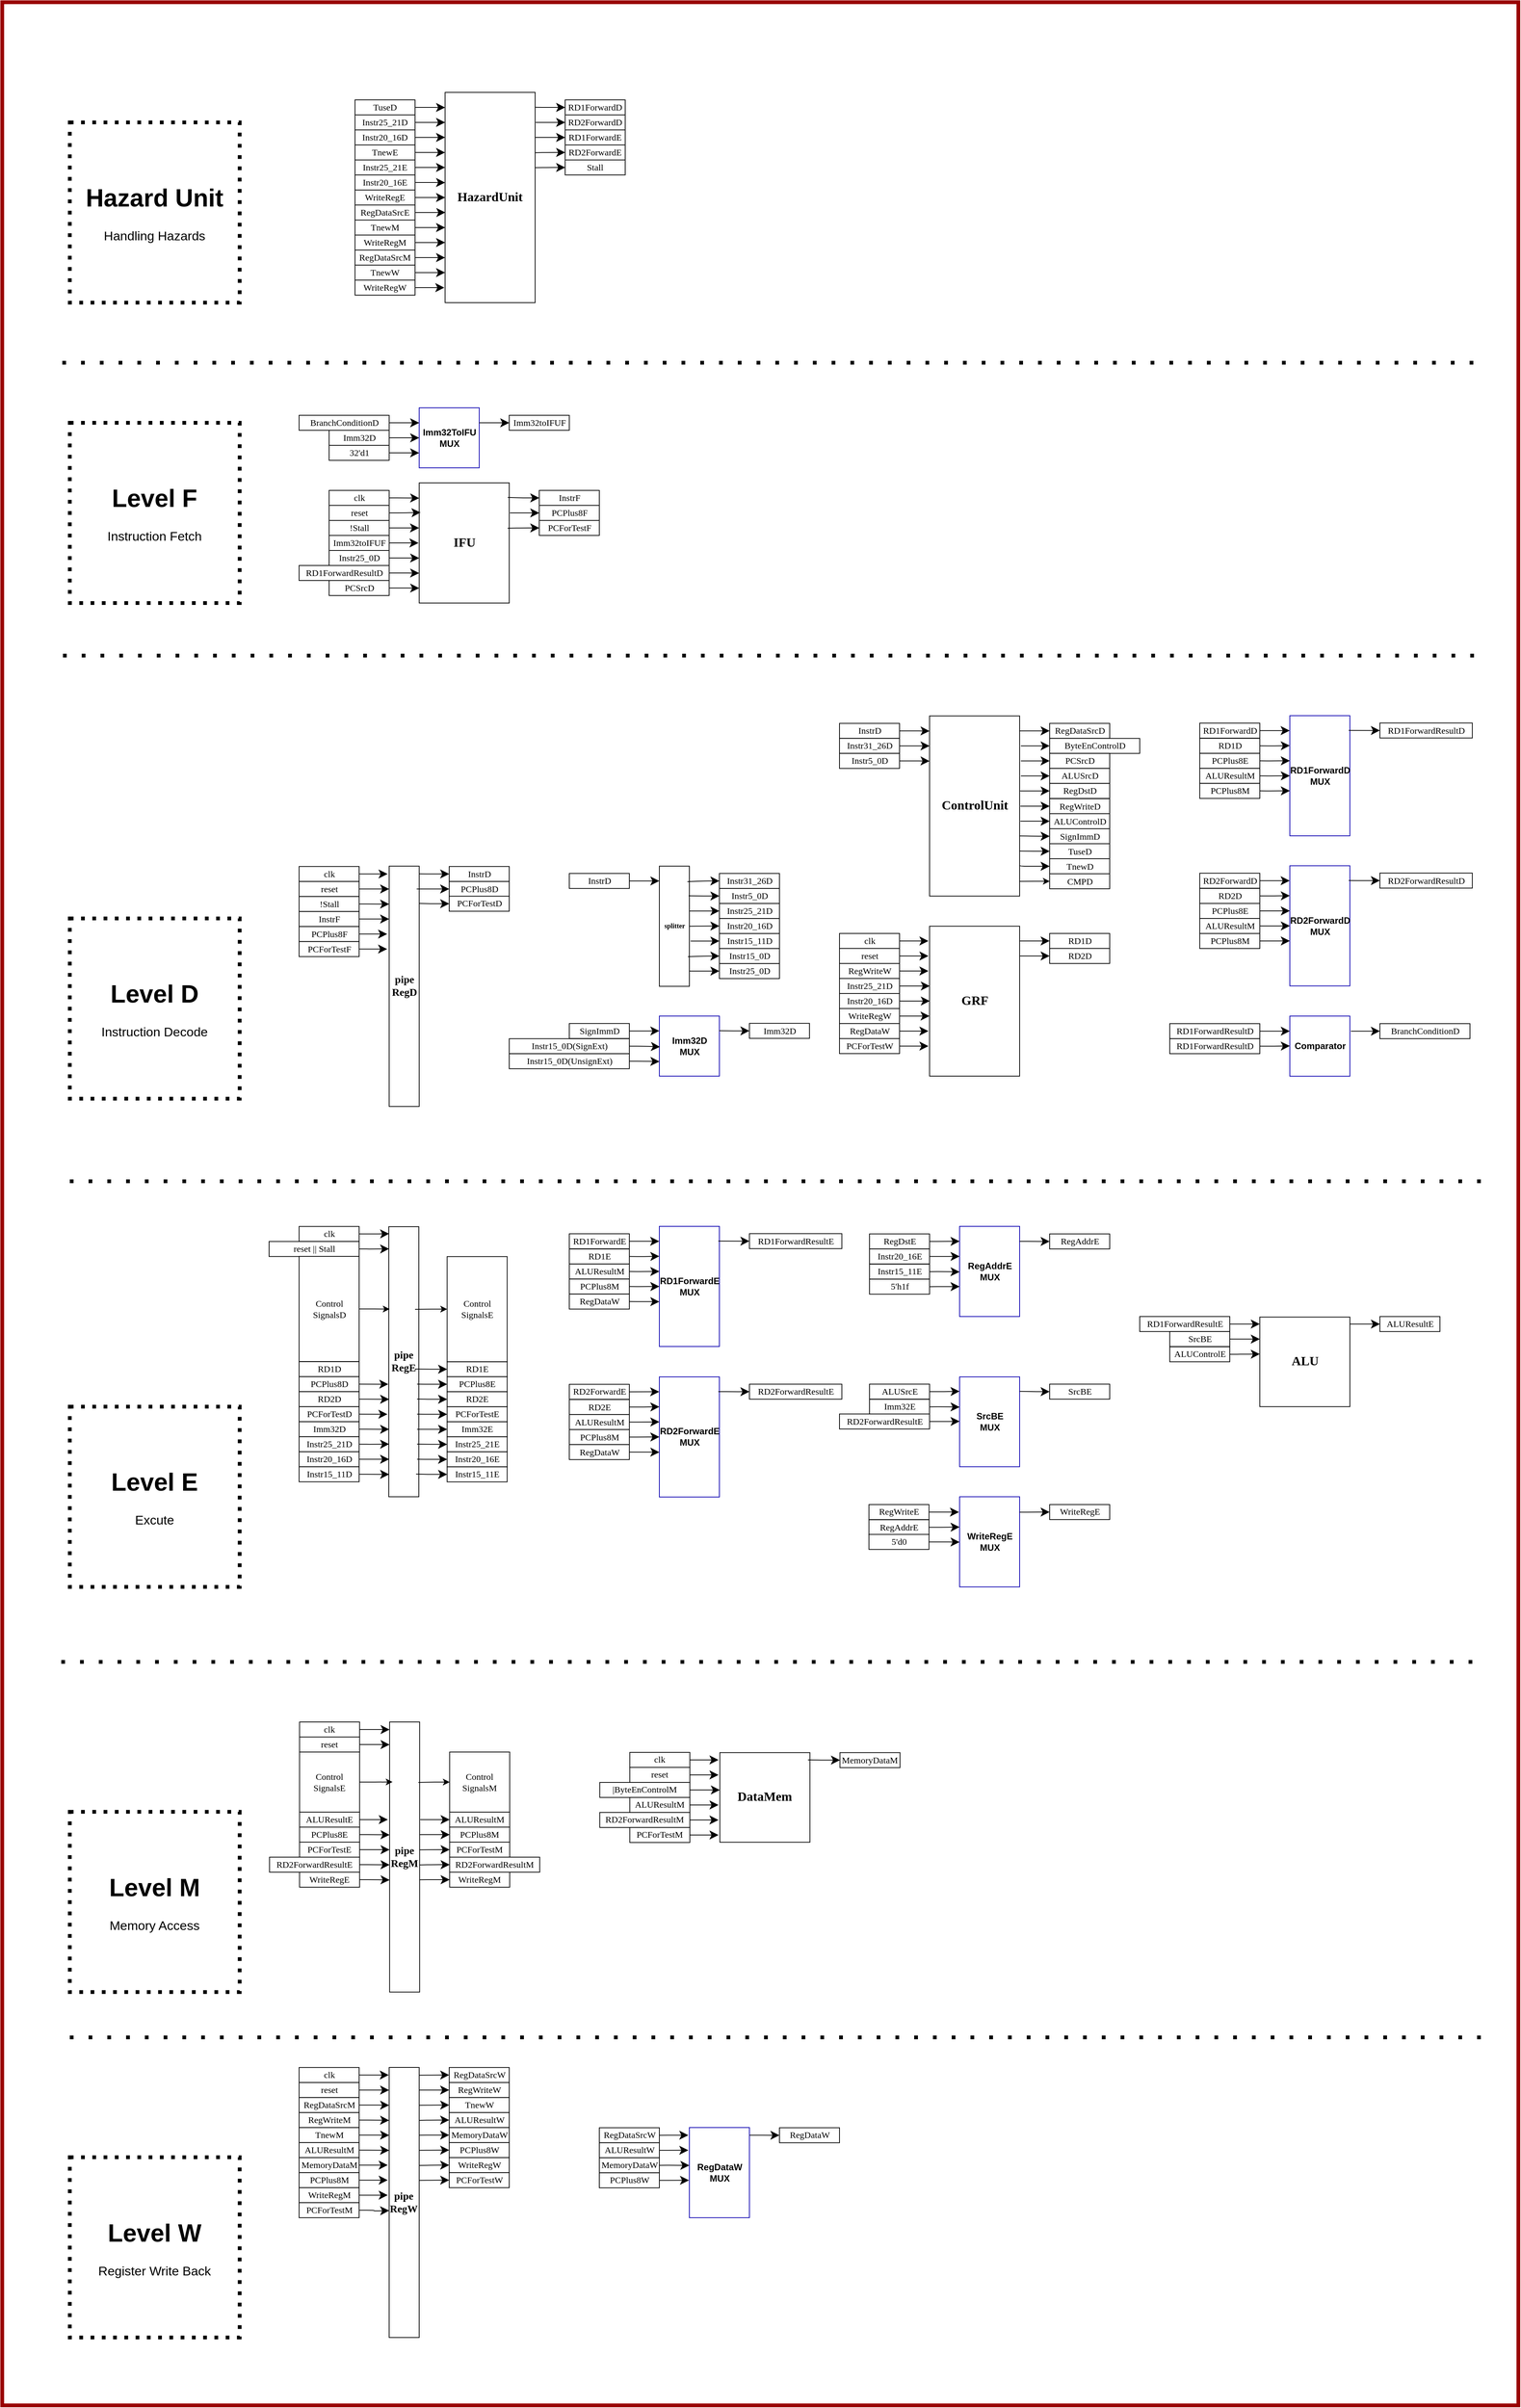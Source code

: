<mxfile version="20.3.0" type="device"><diagram id="Qi1Oklxj-jETXLiOYVhB" name="第 1 页"><mxGraphModel dx="4312" dy="2537" grid="1" gridSize="10" guides="1" tooltips="1" connect="1" arrows="0" fold="1" page="1" pageScale="1" pageWidth="426" pageHeight="400" math="0" shadow="0"><root><mxCell id="0"/><mxCell id="1" parent="0"/><mxCell id="0VaHaEKMv5tzecAwA93q-303" value="" style="group" parent="1" vertex="1" connectable="0"><mxGeometry x="-630" y="120" width="740" height="280" as="geometry"/></mxCell><mxCell id="0VaHaEKMv5tzecAwA93q-136" value="" style="group" parent="0VaHaEKMv5tzecAwA93q-303" vertex="1" connectable="0"><mxGeometry x="380" width="360" height="280" as="geometry"/></mxCell><mxCell id="0VaHaEKMv5tzecAwA93q-27" value="HazardUnit" style="rounded=0;whiteSpace=wrap;html=1;fontFamily=Consolas;fontSize=17;points=[];fontStyle=1" parent="0VaHaEKMv5tzecAwA93q-136" vertex="1"><mxGeometry x="120" width="120" height="280" as="geometry"/></mxCell><mxCell id="0VaHaEKMv5tzecAwA93q-67" style="edgeStyle=orthogonalEdgeStyle;orthogonalLoop=1;jettySize=auto;html=1;exitX=1;exitY=0.5;exitDx=0;exitDy=0;exitPerimeter=0;entryX=0;entryY=0.072;entryDx=0;entryDy=0;entryPerimeter=0;fontSize=12;endArrow=classic;endFill=1;startSize=14;endSize=9;" parent="0VaHaEKMv5tzecAwA93q-136" source="0VaHaEKMv5tzecAwA93q-28" target="0VaHaEKMv5tzecAwA93q-27" edge="1"><mxGeometry relative="1" as="geometry"/></mxCell><mxCell id="0VaHaEKMv5tzecAwA93q-28" value="TuseD" style="rounded=0;whiteSpace=wrap;html=1;fontFamily=Consolas;fontSize=12;points=[[0,0.5,0,0,0],[1,0.5,0,0,0]];shadow=0;" parent="0VaHaEKMv5tzecAwA93q-136" vertex="1"><mxGeometry y="10" width="80" height="20" as="geometry"/></mxCell><mxCell id="0VaHaEKMv5tzecAwA93q-68" style="edgeStyle=orthogonalEdgeStyle;orthogonalLoop=1;jettySize=auto;html=1;exitX=1;exitY=0.5;exitDx=0;exitDy=0;exitPerimeter=0;entryX=0;entryY=0.143;entryDx=0;entryDy=0;entryPerimeter=0;fontSize=12;endArrow=classic;endFill=1;startSize=14;endSize=9;" parent="0VaHaEKMv5tzecAwA93q-136" source="0VaHaEKMv5tzecAwA93q-33" target="0VaHaEKMv5tzecAwA93q-27" edge="1"><mxGeometry relative="1" as="geometry"/></mxCell><mxCell id="0VaHaEKMv5tzecAwA93q-33" value="Instr25_21D" style="rounded=0;whiteSpace=wrap;html=1;fontFamily=Consolas;fontSize=12;points=[[0,0.5,0,0,0],[1,0.5,0,0,0]];shadow=0;" parent="0VaHaEKMv5tzecAwA93q-136" vertex="1"><mxGeometry y="30" width="80" height="20" as="geometry"/></mxCell><mxCell id="0VaHaEKMv5tzecAwA93q-69" style="edgeStyle=orthogonalEdgeStyle;orthogonalLoop=1;jettySize=auto;html=1;exitX=1;exitY=0.5;exitDx=0;exitDy=0;exitPerimeter=0;entryX=0;entryY=0.214;entryDx=0;entryDy=0;entryPerimeter=0;fontSize=12;endArrow=classic;endFill=1;startSize=14;endSize=9;" parent="0VaHaEKMv5tzecAwA93q-136" source="0VaHaEKMv5tzecAwA93q-38" target="0VaHaEKMv5tzecAwA93q-27" edge="1"><mxGeometry relative="1" as="geometry"/></mxCell><mxCell id="0VaHaEKMv5tzecAwA93q-38" value="Instr20_16D" style="rounded=0;whiteSpace=wrap;html=1;fontFamily=Consolas;fontSize=12;points=[[0,0.5,0,0,0],[1,0.5,0,0,0]];shadow=0;" parent="0VaHaEKMv5tzecAwA93q-136" vertex="1"><mxGeometry y="50" width="80" height="20" as="geometry"/></mxCell><mxCell id="0VaHaEKMv5tzecAwA93q-71" style="edgeStyle=orthogonalEdgeStyle;orthogonalLoop=1;jettySize=auto;html=1;exitX=1;exitY=0.5;exitDx=0;exitDy=0;exitPerimeter=0;entryX=0;entryY=0.286;entryDx=0;entryDy=0;entryPerimeter=0;fontSize=12;endArrow=classic;endFill=1;startSize=14;endSize=9;" parent="0VaHaEKMv5tzecAwA93q-136" source="0VaHaEKMv5tzecAwA93q-39" target="0VaHaEKMv5tzecAwA93q-27" edge="1"><mxGeometry relative="1" as="geometry"/></mxCell><mxCell id="0VaHaEKMv5tzecAwA93q-39" value="TnewE" style="rounded=0;whiteSpace=wrap;html=1;fontFamily=Consolas;fontSize=12;points=[[0,0.5,0,0,0],[1,0.5,0,0,0]];shadow=0;" parent="0VaHaEKMv5tzecAwA93q-136" vertex="1"><mxGeometry y="70" width="80" height="20" as="geometry"/></mxCell><mxCell id="0VaHaEKMv5tzecAwA93q-72" style="edgeStyle=orthogonalEdgeStyle;orthogonalLoop=1;jettySize=auto;html=1;exitX=1;exitY=0.5;exitDx=0;exitDy=0;exitPerimeter=0;entryX=0;entryY=0.357;entryDx=0;entryDy=0;entryPerimeter=0;fontSize=12;endArrow=classic;endFill=1;startSize=14;endSize=9;" parent="0VaHaEKMv5tzecAwA93q-136" source="0VaHaEKMv5tzecAwA93q-40" target="0VaHaEKMv5tzecAwA93q-27" edge="1"><mxGeometry relative="1" as="geometry"/></mxCell><mxCell id="0VaHaEKMv5tzecAwA93q-40" value="Instr25_21E" style="rounded=0;whiteSpace=wrap;html=1;fontFamily=Consolas;fontSize=12;points=[[0,0.5,0,0,0],[1,0.5,0,0,0]];shadow=0;" parent="0VaHaEKMv5tzecAwA93q-136" vertex="1"><mxGeometry y="90" width="80" height="20" as="geometry"/></mxCell><mxCell id="0VaHaEKMv5tzecAwA93q-73" style="edgeStyle=orthogonalEdgeStyle;orthogonalLoop=1;jettySize=auto;html=1;exitX=1;exitY=0.5;exitDx=0;exitDy=0;exitPerimeter=0;entryX=0;entryY=0.429;entryDx=0;entryDy=0;entryPerimeter=0;fontSize=12;endArrow=classic;endFill=1;startSize=14;endSize=9;" parent="0VaHaEKMv5tzecAwA93q-136" source="0VaHaEKMv5tzecAwA93q-41" target="0VaHaEKMv5tzecAwA93q-27" edge="1"><mxGeometry relative="1" as="geometry"/></mxCell><mxCell id="0VaHaEKMv5tzecAwA93q-41" value="Instr20_16E" style="rounded=0;whiteSpace=wrap;html=1;fontFamily=Consolas;fontSize=12;points=[[0,0.5,0,0,0],[1,0.5,0,0,0]];shadow=0;" parent="0VaHaEKMv5tzecAwA93q-136" vertex="1"><mxGeometry y="110" width="80" height="20" as="geometry"/></mxCell><mxCell id="0VaHaEKMv5tzecAwA93q-74" style="edgeStyle=orthogonalEdgeStyle;orthogonalLoop=1;jettySize=auto;html=1;exitX=1;exitY=0.5;exitDx=0;exitDy=0;exitPerimeter=0;entryX=0;entryY=0.5;entryDx=0;entryDy=0;entryPerimeter=0;fontSize=12;endArrow=classic;endFill=1;startSize=14;endSize=9;" parent="0VaHaEKMv5tzecAwA93q-136" source="0VaHaEKMv5tzecAwA93q-42" target="0VaHaEKMv5tzecAwA93q-27" edge="1"><mxGeometry relative="1" as="geometry"/></mxCell><mxCell id="0VaHaEKMv5tzecAwA93q-42" value="WriteRegE" style="rounded=0;whiteSpace=wrap;html=1;fontFamily=Consolas;fontSize=12;points=[[0,0.5,0,0,0],[1,0.5,0,0,0]];shadow=0;" parent="0VaHaEKMv5tzecAwA93q-136" vertex="1"><mxGeometry y="130" width="80" height="20" as="geometry"/></mxCell><mxCell id="0VaHaEKMv5tzecAwA93q-75" style="edgeStyle=orthogonalEdgeStyle;orthogonalLoop=1;jettySize=auto;html=1;exitX=1;exitY=0.5;exitDx=0;exitDy=0;exitPerimeter=0;entryX=0.003;entryY=0.571;entryDx=0;entryDy=0;entryPerimeter=0;fontSize=12;endArrow=classic;endFill=1;startSize=14;endSize=9;" parent="0VaHaEKMv5tzecAwA93q-136" source="0VaHaEKMv5tzecAwA93q-43" target="0VaHaEKMv5tzecAwA93q-27" edge="1"><mxGeometry relative="1" as="geometry"/></mxCell><mxCell id="0VaHaEKMv5tzecAwA93q-43" value="RegDataSrcE" style="rounded=0;whiteSpace=wrap;html=1;fontFamily=Consolas;fontSize=12;points=[[0,0.5,0,0,0],[1,0.5,0,0,0]];shadow=0;" parent="0VaHaEKMv5tzecAwA93q-136" vertex="1"><mxGeometry y="150" width="80" height="20" as="geometry"/></mxCell><mxCell id="0VaHaEKMv5tzecAwA93q-76" style="edgeStyle=orthogonalEdgeStyle;orthogonalLoop=1;jettySize=auto;html=1;exitX=1;exitY=0.5;exitDx=0;exitDy=0;exitPerimeter=0;entryX=0;entryY=0.643;entryDx=0;entryDy=0;entryPerimeter=0;fontSize=12;endArrow=classic;endFill=1;startSize=14;endSize=9;" parent="0VaHaEKMv5tzecAwA93q-136" source="0VaHaEKMv5tzecAwA93q-44" target="0VaHaEKMv5tzecAwA93q-27" edge="1"><mxGeometry relative="1" as="geometry"/></mxCell><mxCell id="0VaHaEKMv5tzecAwA93q-44" value="TnewM" style="rounded=0;whiteSpace=wrap;html=1;fontFamily=Consolas;fontSize=12;points=[[0,0.5,0,0,0],[1,0.5,0,0,0]];shadow=0;" parent="0VaHaEKMv5tzecAwA93q-136" vertex="1"><mxGeometry y="170" width="80" height="20" as="geometry"/></mxCell><mxCell id="0VaHaEKMv5tzecAwA93q-77" style="edgeStyle=orthogonalEdgeStyle;orthogonalLoop=1;jettySize=auto;html=1;exitX=1;exitY=0.5;exitDx=0;exitDy=0;exitPerimeter=0;entryX=0;entryY=0.714;entryDx=0;entryDy=0;entryPerimeter=0;fontSize=12;endArrow=classic;endFill=1;startSize=14;endSize=9;" parent="0VaHaEKMv5tzecAwA93q-136" source="0VaHaEKMv5tzecAwA93q-45" target="0VaHaEKMv5tzecAwA93q-27" edge="1"><mxGeometry relative="1" as="geometry"/></mxCell><mxCell id="0VaHaEKMv5tzecAwA93q-45" value="WriteRegM" style="rounded=0;whiteSpace=wrap;html=1;fontFamily=Consolas;fontSize=12;points=[[0,0.5,0,0,0],[1,0.5,0,0,0]];shadow=0;" parent="0VaHaEKMv5tzecAwA93q-136" vertex="1"><mxGeometry y="190" width="80" height="20" as="geometry"/></mxCell><mxCell id="0VaHaEKMv5tzecAwA93q-78" style="edgeStyle=orthogonalEdgeStyle;orthogonalLoop=1;jettySize=auto;html=1;exitX=1;exitY=0.5;exitDx=0;exitDy=0;exitPerimeter=0;entryX=0;entryY=0.786;entryDx=0;entryDy=0;entryPerimeter=0;fontSize=12;endArrow=classic;endFill=1;startSize=14;endSize=9;" parent="0VaHaEKMv5tzecAwA93q-136" source="0VaHaEKMv5tzecAwA93q-46" target="0VaHaEKMv5tzecAwA93q-27" edge="1"><mxGeometry relative="1" as="geometry"/></mxCell><mxCell id="0VaHaEKMv5tzecAwA93q-46" value="RegDataSrcM" style="rounded=0;whiteSpace=wrap;html=1;fontFamily=Consolas;fontSize=12;points=[[0,0.5,0,0,0],[1,0.5,0,0,0]];shadow=0;" parent="0VaHaEKMv5tzecAwA93q-136" vertex="1"><mxGeometry y="210" width="80" height="20" as="geometry"/></mxCell><mxCell id="0VaHaEKMv5tzecAwA93q-79" style="edgeStyle=orthogonalEdgeStyle;orthogonalLoop=1;jettySize=auto;html=1;exitX=1;exitY=0.5;exitDx=0;exitDy=0;exitPerimeter=0;entryX=0;entryY=0.857;entryDx=0;entryDy=0;entryPerimeter=0;fontSize=12;endArrow=classic;endFill=1;startSize=14;endSize=9;" parent="0VaHaEKMv5tzecAwA93q-136" source="0VaHaEKMv5tzecAwA93q-47" target="0VaHaEKMv5tzecAwA93q-27" edge="1"><mxGeometry relative="1" as="geometry"/></mxCell><mxCell id="0VaHaEKMv5tzecAwA93q-47" value="TnewW" style="rounded=0;whiteSpace=wrap;html=1;fontFamily=Consolas;fontSize=12;points=[[0,0.5,0,0,0],[1,0.5,0,0,0]];shadow=0;" parent="0VaHaEKMv5tzecAwA93q-136" vertex="1"><mxGeometry y="230" width="80" height="20" as="geometry"/></mxCell><mxCell id="0VaHaEKMv5tzecAwA93q-80" style="edgeStyle=orthogonalEdgeStyle;orthogonalLoop=1;jettySize=auto;html=1;exitX=1;exitY=0.5;exitDx=0;exitDy=0;exitPerimeter=0;entryX=-0.008;entryY=0.927;entryDx=0;entryDy=0;entryPerimeter=0;fontSize=12;endArrow=classic;endFill=1;startSize=14;endSize=9;" parent="0VaHaEKMv5tzecAwA93q-136" source="0VaHaEKMv5tzecAwA93q-48" target="0VaHaEKMv5tzecAwA93q-27" edge="1"><mxGeometry relative="1" as="geometry"/></mxCell><mxCell id="0VaHaEKMv5tzecAwA93q-48" value="WriteRegW" style="rounded=0;whiteSpace=wrap;html=1;fontFamily=Consolas;fontSize=12;points=[[0,0.5,0,0,0],[1,0.5,0,0,0]];shadow=0;" parent="0VaHaEKMv5tzecAwA93q-136" vertex="1"><mxGeometry y="250" width="80" height="20" as="geometry"/></mxCell><mxCell id="0VaHaEKMv5tzecAwA93q-83" style="edgeStyle=orthogonalEdgeStyle;orthogonalLoop=1;jettySize=auto;html=1;exitX=0;exitY=0.5;exitDx=0;exitDy=0;exitPerimeter=0;entryX=1;entryY=0.071;entryDx=0;entryDy=0;entryPerimeter=0;fontSize=12;endArrow=none;endFill=0;startSize=9;endSize=9;snapToPoint=0;fixDash=0;startArrow=classic;startFill=1;" parent="0VaHaEKMv5tzecAwA93q-136" source="0VaHaEKMv5tzecAwA93q-65" target="0VaHaEKMv5tzecAwA93q-27" edge="1"><mxGeometry relative="1" as="geometry"/></mxCell><mxCell id="0VaHaEKMv5tzecAwA93q-65" value="RD1ForwardD" style="rounded=0;whiteSpace=wrap;html=1;fontFamily=Consolas;fontSize=12;points=[[0,0.5,0,0,0],[1,0.5,0,0,0]];shadow=0;" parent="0VaHaEKMv5tzecAwA93q-136" vertex="1"><mxGeometry x="280" y="10" width="80" height="20" as="geometry"/></mxCell><mxCell id="0VaHaEKMv5tzecAwA93q-88" style="edgeStyle=orthogonalEdgeStyle;orthogonalLoop=1;jettySize=auto;html=1;exitX=0;exitY=0.5;exitDx=0;exitDy=0;exitPerimeter=0;entryX=1.007;entryY=0.145;entryDx=0;entryDy=0;entryPerimeter=0;fontSize=12;startArrow=classic;startFill=1;endArrow=none;endFill=0;startSize=9;endSize=9;" parent="0VaHaEKMv5tzecAwA93q-136" source="0VaHaEKMv5tzecAwA93q-86" target="0VaHaEKMv5tzecAwA93q-27" edge="1"><mxGeometry relative="1" as="geometry"/></mxCell><mxCell id="0VaHaEKMv5tzecAwA93q-86" value="RD2ForwardD" style="rounded=0;whiteSpace=wrap;html=1;fontFamily=Consolas;fontSize=12;points=[[0,0.5,0,0,0],[1,0.5,0,0,0]];shadow=0;" parent="0VaHaEKMv5tzecAwA93q-136" vertex="1"><mxGeometry x="280" y="30" width="80" height="20" as="geometry"/></mxCell><mxCell id="0VaHaEKMv5tzecAwA93q-91" style="edgeStyle=orthogonalEdgeStyle;orthogonalLoop=1;jettySize=auto;html=1;exitX=0;exitY=0.5;exitDx=0;exitDy=0;exitPerimeter=0;entryX=1.001;entryY=0.212;entryDx=0;entryDy=0;entryPerimeter=0;fontSize=12;startArrow=classic;startFill=1;endArrow=none;endFill=0;startSize=9;endSize=9;" parent="0VaHaEKMv5tzecAwA93q-136" source="0VaHaEKMv5tzecAwA93q-89" target="0VaHaEKMv5tzecAwA93q-27" edge="1"><mxGeometry relative="1" as="geometry"/></mxCell><mxCell id="0VaHaEKMv5tzecAwA93q-89" value="RD1ForwardE" style="rounded=0;whiteSpace=wrap;html=1;fontFamily=Consolas;fontSize=12;points=[[0,0.5,0,0,0],[1,0.5,0,0,0]];shadow=0;" parent="0VaHaEKMv5tzecAwA93q-136" vertex="1"><mxGeometry x="280" y="50" width="80" height="20" as="geometry"/></mxCell><mxCell id="0VaHaEKMv5tzecAwA93q-92" style="edgeStyle=orthogonalEdgeStyle;orthogonalLoop=1;jettySize=auto;html=1;exitX=0;exitY=0.5;exitDx=0;exitDy=0;exitPerimeter=0;entryX=0.998;entryY=0.287;entryDx=0;entryDy=0;entryPerimeter=0;fontSize=12;startArrow=classic;startFill=1;endArrow=none;endFill=0;startSize=9;endSize=9;" parent="0VaHaEKMv5tzecAwA93q-136" source="0VaHaEKMv5tzecAwA93q-90" target="0VaHaEKMv5tzecAwA93q-27" edge="1"><mxGeometry relative="1" as="geometry"/></mxCell><mxCell id="0VaHaEKMv5tzecAwA93q-90" value="RD2ForwardE" style="rounded=0;whiteSpace=wrap;html=1;fontFamily=Consolas;fontSize=12;points=[[0,0.5,0,0,0],[1,0.5,0,0,0]];shadow=0;" parent="0VaHaEKMv5tzecAwA93q-136" vertex="1"><mxGeometry x="280" y="70" width="80" height="20" as="geometry"/></mxCell><mxCell id="0VaHaEKMv5tzecAwA93q-94" style="edgeStyle=orthogonalEdgeStyle;orthogonalLoop=1;jettySize=auto;html=1;exitX=0;exitY=0.5;exitDx=0;exitDy=0;exitPerimeter=0;entryX=1;entryY=0.358;entryDx=0;entryDy=0;entryPerimeter=0;fontSize=12;startArrow=classic;startFill=1;endArrow=none;endFill=0;startSize=9;endSize=9;" parent="0VaHaEKMv5tzecAwA93q-136" source="0VaHaEKMv5tzecAwA93q-93" target="0VaHaEKMv5tzecAwA93q-27" edge="1"><mxGeometry relative="1" as="geometry"/></mxCell><mxCell id="0VaHaEKMv5tzecAwA93q-93" value="Stall" style="rounded=0;whiteSpace=wrap;html=1;fontFamily=Consolas;fontSize=12;points=[[0,0.5,0,0,0],[1,0.5,0,0,0]];shadow=0;" parent="0VaHaEKMv5tzecAwA93q-136" vertex="1"><mxGeometry x="280" y="90" width="80" height="20" as="geometry"/></mxCell><mxCell id="0VaHaEKMv5tzecAwA93q-302" value="&lt;h1 style=&quot;font-size: 33px;&quot;&gt;Hazard Unit&lt;/h1&gt;&lt;div style=&quot;&quot;&gt;&lt;font style=&quot;font-size: 17px;&quot;&gt;Handling Hazards&lt;/font&gt;&lt;/div&gt;" style="text;html=1;strokeColor=default;fillColor=none;spacing=5;spacingTop=-20;whiteSpace=wrap;overflow=hidden;rounded=0;shadow=0;glass=0;dashed=1;dashPattern=1 2;sketch=0;fontSize=9;align=center;verticalAlign=middle;strokeWidth=5;" parent="0VaHaEKMv5tzecAwA93q-303" vertex="1"><mxGeometry y="40" width="226.34" height="240" as="geometry"/></mxCell><mxCell id="0VaHaEKMv5tzecAwA93q-304" value="" style="group" parent="1" vertex="1" connectable="0"><mxGeometry x="-630" y="540" width="705.51" height="260" as="geometry"/></mxCell><mxCell id="0VaHaEKMv5tzecAwA93q-117" value="" style="group;fillColor=none;gradientColor=none;fontSize=12;" parent="0VaHaEKMv5tzecAwA93q-304" vertex="1" connectable="0"><mxGeometry x="305.51" width="360" height="80" as="geometry"/></mxCell><mxCell id="0VaHaEKMv5tzecAwA93q-97" value="Imm32ToIFU&lt;br style=&quot;font-size: 12px;&quot;&gt;MUX" style="rounded=0;whiteSpace=wrap;html=1;fontSize=12;glass=0;shadow=0;sketch=0;gradientColor=none;perimeterSpacing=0;strokeColor=#0B00B0;points=[];fontStyle=1" parent="0VaHaEKMv5tzecAwA93q-117" vertex="1"><mxGeometry x="160" width="80" height="80" as="geometry"/></mxCell><mxCell id="0VaHaEKMv5tzecAwA93q-101" style="edgeStyle=orthogonalEdgeStyle;orthogonalLoop=1;jettySize=auto;html=1;exitX=1;exitY=0.5;exitDx=0;exitDy=0;exitPerimeter=0;fontSize=12;startArrow=none;startFill=0;endArrow=classic;endFill=1;startSize=9;endSize=9;entryX=0;entryY=0.25;entryDx=0;entryDy=0;entryPerimeter=0;" parent="0VaHaEKMv5tzecAwA93q-117" source="0VaHaEKMv5tzecAwA93q-98" target="0VaHaEKMv5tzecAwA93q-97" edge="1"><mxGeometry relative="1" as="geometry"><mxPoint x="150" y="20" as="targetPoint"/></mxGeometry></mxCell><mxCell id="0VaHaEKMv5tzecAwA93q-98" value="BranchConditionD" style="rounded=0;whiteSpace=wrap;html=1;fontFamily=Consolas;fontSize=12;points=[[0,0.5,0,0,0],[1,0.5,0,0,0]];shadow=0;" parent="0VaHaEKMv5tzecAwA93q-117" vertex="1"><mxGeometry y="10" width="120" height="20" as="geometry"/></mxCell><mxCell id="0VaHaEKMv5tzecAwA93q-102" style="edgeStyle=orthogonalEdgeStyle;orthogonalLoop=1;jettySize=auto;html=1;exitX=1;exitY=0.5;exitDx=0;exitDy=0;exitPerimeter=0;fontSize=12;startArrow=none;startFill=0;endArrow=classic;endFill=1;startSize=9;endSize=9;entryX=0;entryY=0.5;entryDx=0;entryDy=0;entryPerimeter=0;" parent="0VaHaEKMv5tzecAwA93q-117" source="0VaHaEKMv5tzecAwA93q-99" target="0VaHaEKMv5tzecAwA93q-97" edge="1"><mxGeometry relative="1" as="geometry"><mxPoint x="150" y="40" as="targetPoint"/></mxGeometry></mxCell><mxCell id="0VaHaEKMv5tzecAwA93q-99" value="Imm32D" style="rounded=0;whiteSpace=wrap;html=1;fontFamily=Consolas;fontSize=12;points=[[0,0.5,0,0,0],[1,0.5,0,0,0]];shadow=0;" parent="0VaHaEKMv5tzecAwA93q-117" vertex="1"><mxGeometry x="40" y="30" width="80" height="20" as="geometry"/></mxCell><mxCell id="0VaHaEKMv5tzecAwA93q-104" style="edgeStyle=orthogonalEdgeStyle;orthogonalLoop=1;jettySize=auto;html=1;exitX=1;exitY=0.5;exitDx=0;exitDy=0;exitPerimeter=0;entryX=0;entryY=0.751;entryDx=0;entryDy=0;entryPerimeter=0;fontSize=12;startArrow=none;startFill=0;endArrow=classic;endFill=1;startSize=9;endSize=9;" parent="0VaHaEKMv5tzecAwA93q-117" source="0VaHaEKMv5tzecAwA93q-100" target="0VaHaEKMv5tzecAwA93q-97" edge="1"><mxGeometry relative="1" as="geometry"/></mxCell><mxCell id="0VaHaEKMv5tzecAwA93q-100" value="32'd1" style="rounded=0;whiteSpace=wrap;html=1;fontFamily=Consolas;fontSize=12;points=[[0,0.5,0,0,0],[1,0.5,0,0,0]];shadow=0;" parent="0VaHaEKMv5tzecAwA93q-117" vertex="1"><mxGeometry x="40" y="50" width="80" height="20" as="geometry"/></mxCell><mxCell id="0VaHaEKMv5tzecAwA93q-107" style="edgeStyle=orthogonalEdgeStyle;orthogonalLoop=1;jettySize=auto;html=1;exitX=0;exitY=0.5;exitDx=0;exitDy=0;exitPerimeter=0;entryX=1;entryY=0.25;entryDx=0;entryDy=0;entryPerimeter=0;fontSize=17;startArrow=classic;startFill=1;endArrow=none;endFill=0;startSize=9;endSize=9;" parent="0VaHaEKMv5tzecAwA93q-117" source="0VaHaEKMv5tzecAwA93q-105" target="0VaHaEKMv5tzecAwA93q-97" edge="1"><mxGeometry relative="1" as="geometry"/></mxCell><mxCell id="0VaHaEKMv5tzecAwA93q-105" value="Imm32toIFUF" style="rounded=0;whiteSpace=wrap;html=1;fontFamily=Consolas;fontSize=12;points=[[0,0.5,0,0,0],[1,0.5,0,0,0]];shadow=0;" parent="0VaHaEKMv5tzecAwA93q-117" vertex="1"><mxGeometry x="280" y="10" width="80" height="20" as="geometry"/></mxCell><mxCell id="0VaHaEKMv5tzecAwA93q-135" value="" style="group" parent="0VaHaEKMv5tzecAwA93q-304" vertex="1" connectable="0"><mxGeometry x="305.51" y="100" width="400" height="160" as="geometry"/></mxCell><mxCell id="0VaHaEKMv5tzecAwA93q-108" value="IFU" style="rounded=0;whiteSpace=wrap;html=1;fontFamily=Consolas;fontSize=17;points=[];fontStyle=1" parent="0VaHaEKMv5tzecAwA93q-135" vertex="1"><mxGeometry x="160" width="120" height="160" as="geometry"/></mxCell><mxCell id="0VaHaEKMv5tzecAwA93q-121" style="edgeStyle=orthogonalEdgeStyle;orthogonalLoop=1;jettySize=auto;html=1;exitX=1;exitY=0.5;exitDx=0;exitDy=0;exitPerimeter=0;entryX=0;entryY=0.127;entryDx=0;entryDy=0;entryPerimeter=0;fontSize=8;startArrow=none;startFill=0;endArrow=classic;endFill=1;startSize=9;endSize=9;" parent="0VaHaEKMv5tzecAwA93q-135" source="0VaHaEKMv5tzecAwA93q-109" target="0VaHaEKMv5tzecAwA93q-108" edge="1"><mxGeometry relative="1" as="geometry"/></mxCell><mxCell id="0VaHaEKMv5tzecAwA93q-109" value="clk" style="rounded=0;whiteSpace=wrap;html=1;fontFamily=Consolas;fontSize=12;points=[[0,0.5,0,0,0],[1,0.5,0,0,0]];shadow=0;" parent="0VaHaEKMv5tzecAwA93q-135" vertex="1"><mxGeometry x="40" y="10" width="80" height="20" as="geometry"/></mxCell><mxCell id="0VaHaEKMv5tzecAwA93q-122" style="edgeStyle=orthogonalEdgeStyle;orthogonalLoop=1;jettySize=auto;html=1;exitX=1;exitY=0.5;exitDx=0;exitDy=0;exitPerimeter=0;entryX=0.015;entryY=0.246;entryDx=0;entryDy=0;entryPerimeter=0;fontSize=8;startArrow=none;startFill=0;endArrow=classic;endFill=1;startSize=9;endSize=9;" parent="0VaHaEKMv5tzecAwA93q-135" source="0VaHaEKMv5tzecAwA93q-110" target="0VaHaEKMv5tzecAwA93q-108" edge="1"><mxGeometry relative="1" as="geometry"/></mxCell><mxCell id="0VaHaEKMv5tzecAwA93q-110" value="reset" style="rounded=0;whiteSpace=wrap;html=1;fontFamily=Consolas;fontSize=12;points=[[0,0.5,0,0,0],[1,0.5,0,0,0]];shadow=0;" parent="0VaHaEKMv5tzecAwA93q-135" vertex="1"><mxGeometry x="40" y="30" width="80" height="20" as="geometry"/></mxCell><mxCell id="0VaHaEKMv5tzecAwA93q-124" style="edgeStyle=orthogonalEdgeStyle;orthogonalLoop=1;jettySize=auto;html=1;exitX=1;exitY=0.5;exitDx=0;exitDy=0;exitPerimeter=0;entryX=-0.002;entryY=0.372;entryDx=0;entryDy=0;entryPerimeter=0;fontSize=8;startArrow=none;startFill=0;endArrow=classic;endFill=1;startSize=9;endSize=9;" parent="0VaHaEKMv5tzecAwA93q-135" source="0VaHaEKMv5tzecAwA93q-111" target="0VaHaEKMv5tzecAwA93q-108" edge="1"><mxGeometry relative="1" as="geometry"/></mxCell><mxCell id="0VaHaEKMv5tzecAwA93q-111" value="!Stall" style="rounded=0;whiteSpace=wrap;html=1;fontFamily=Consolas;fontSize=12;points=[[0,0.5,0,0,0],[1,0.5,0,0,0]];shadow=0;" parent="0VaHaEKMv5tzecAwA93q-135" vertex="1"><mxGeometry x="40" y="50" width="80" height="20" as="geometry"/></mxCell><mxCell id="0VaHaEKMv5tzecAwA93q-125" style="edgeStyle=orthogonalEdgeStyle;orthogonalLoop=1;jettySize=auto;html=1;exitX=1;exitY=0.5;exitDx=0;exitDy=0;exitPerimeter=0;entryX=-0.008;entryY=0.505;entryDx=0;entryDy=0;entryPerimeter=0;fontSize=8;startArrow=none;startFill=0;endArrow=classic;endFill=1;startSize=9;endSize=9;" parent="0VaHaEKMv5tzecAwA93q-135" source="0VaHaEKMv5tzecAwA93q-112" target="0VaHaEKMv5tzecAwA93q-108" edge="1"><mxGeometry relative="1" as="geometry"/></mxCell><mxCell id="0VaHaEKMv5tzecAwA93q-112" value="Imm32toIFUF" style="rounded=0;whiteSpace=wrap;html=1;fontFamily=Consolas;fontSize=12;points=[[0,0.5,0,0,0],[1,0.5,0,0,0]];shadow=0;" parent="0VaHaEKMv5tzecAwA93q-135" vertex="1"><mxGeometry x="40" y="70" width="80" height="20" as="geometry"/></mxCell><mxCell id="0VaHaEKMv5tzecAwA93q-126" style="edgeStyle=orthogonalEdgeStyle;orthogonalLoop=1;jettySize=auto;html=1;exitX=1;exitY=0.5;exitDx=0;exitDy=0;exitPerimeter=0;entryX=0;entryY=0.626;entryDx=0;entryDy=0;entryPerimeter=0;fontSize=8;startArrow=none;startFill=0;endArrow=classic;endFill=1;startSize=9;endSize=9;" parent="0VaHaEKMv5tzecAwA93q-135" source="0VaHaEKMv5tzecAwA93q-113" target="0VaHaEKMv5tzecAwA93q-108" edge="1"><mxGeometry relative="1" as="geometry"/></mxCell><mxCell id="0VaHaEKMv5tzecAwA93q-113" value="Instr25_0D" style="rounded=0;whiteSpace=wrap;html=1;fontFamily=Consolas;fontSize=12;points=[[0,0.5,0,0,0],[1,0.5,0,0,0]];shadow=0;" parent="0VaHaEKMv5tzecAwA93q-135" vertex="1"><mxGeometry x="40" y="90" width="80" height="20" as="geometry"/></mxCell><mxCell id="0VaHaEKMv5tzecAwA93q-127" style="edgeStyle=orthogonalEdgeStyle;orthogonalLoop=1;jettySize=auto;html=1;exitX=1;exitY=0.5;exitDx=0;exitDy=0;exitPerimeter=0;entryX=0;entryY=0.751;entryDx=0;entryDy=0;entryPerimeter=0;fontSize=8;startArrow=none;startFill=0;endArrow=classic;endFill=1;startSize=9;endSize=9;" parent="0VaHaEKMv5tzecAwA93q-135" source="0VaHaEKMv5tzecAwA93q-114" target="0VaHaEKMv5tzecAwA93q-108" edge="1"><mxGeometry relative="1" as="geometry"/></mxCell><mxCell id="0VaHaEKMv5tzecAwA93q-114" value="RD1ForwardResultD" style="rounded=0;whiteSpace=wrap;html=1;fontFamily=Consolas;fontSize=12;points=[[0,0.5,0,0,0],[1,0.5,0,0,0]];shadow=0;" parent="0VaHaEKMv5tzecAwA93q-135" vertex="1"><mxGeometry y="110" width="120" height="20" as="geometry"/></mxCell><mxCell id="0VaHaEKMv5tzecAwA93q-129" style="edgeStyle=orthogonalEdgeStyle;orthogonalLoop=1;jettySize=auto;html=1;exitX=1;exitY=0.5;exitDx=0;exitDy=0;exitPerimeter=0;entryX=0;entryY=0.876;entryDx=0;entryDy=0;entryPerimeter=0;fontSize=8;startArrow=none;startFill=0;endArrow=classic;endFill=1;startSize=9;endSize=9;" parent="0VaHaEKMv5tzecAwA93q-135" source="0VaHaEKMv5tzecAwA93q-115" target="0VaHaEKMv5tzecAwA93q-108" edge="1"><mxGeometry relative="1" as="geometry"/></mxCell><mxCell id="0VaHaEKMv5tzecAwA93q-115" value="PCSrcD" style="rounded=0;whiteSpace=wrap;html=1;fontFamily=Consolas;fontSize=12;points=[[0,0.5,0,0,0],[1,0.5,0,0,0]];shadow=0;" parent="0VaHaEKMv5tzecAwA93q-135" vertex="1"><mxGeometry x="40" y="130" width="80" height="20" as="geometry"/></mxCell><mxCell id="0VaHaEKMv5tzecAwA93q-130" style="edgeStyle=orthogonalEdgeStyle;orthogonalLoop=1;jettySize=auto;html=1;exitX=0;exitY=0.5;exitDx=0;exitDy=0;exitPerimeter=0;entryX=0.983;entryY=0.121;entryDx=0;entryDy=0;entryPerimeter=0;fontSize=8;startArrow=classic;startFill=1;endArrow=none;endFill=0;startSize=9;endSize=9;" parent="0VaHaEKMv5tzecAwA93q-135" source="0VaHaEKMv5tzecAwA93q-118" target="0VaHaEKMv5tzecAwA93q-108" edge="1"><mxGeometry relative="1" as="geometry"/></mxCell><mxCell id="0VaHaEKMv5tzecAwA93q-118" value="InstrF" style="rounded=0;whiteSpace=wrap;html=1;fontFamily=Consolas;fontSize=12;points=[[0,0.5,0,0,0],[1,0.5,0,0,0]];shadow=0;" parent="0VaHaEKMv5tzecAwA93q-135" vertex="1"><mxGeometry x="320" y="10" width="80" height="20" as="geometry"/></mxCell><mxCell id="0VaHaEKMv5tzecAwA93q-133" style="edgeStyle=orthogonalEdgeStyle;orthogonalLoop=1;jettySize=auto;html=1;exitX=0;exitY=0.5;exitDx=0;exitDy=0;exitPerimeter=0;entryX=1.008;entryY=0.246;entryDx=0;entryDy=0;entryPerimeter=0;fontSize=8;startArrow=classic;startFill=1;endArrow=none;endFill=0;startSize=9;endSize=9;" parent="0VaHaEKMv5tzecAwA93q-135" source="0VaHaEKMv5tzecAwA93q-119" target="0VaHaEKMv5tzecAwA93q-108" edge="1"><mxGeometry relative="1" as="geometry"/></mxCell><mxCell id="0VaHaEKMv5tzecAwA93q-119" value="PCPlus8F" style="rounded=0;whiteSpace=wrap;html=1;fontFamily=Consolas;fontSize=12;points=[[0,0.5,0,0,0],[1,0.5,0,0,0]];shadow=0;" parent="0VaHaEKMv5tzecAwA93q-135" vertex="1"><mxGeometry x="320" y="30" width="80" height="20" as="geometry"/></mxCell><mxCell id="0VaHaEKMv5tzecAwA93q-134" style="edgeStyle=orthogonalEdgeStyle;orthogonalLoop=1;jettySize=auto;html=1;exitX=0;exitY=0.5;exitDx=0;exitDy=0;exitPerimeter=0;fontSize=8;startArrow=classic;startFill=1;endArrow=none;endFill=0;startSize=9;endSize=9;entryX=0.982;entryY=0.377;entryDx=0;entryDy=0;entryPerimeter=0;" parent="0VaHaEKMv5tzecAwA93q-135" source="0VaHaEKMv5tzecAwA93q-120" target="0VaHaEKMv5tzecAwA93q-108" edge="1"><mxGeometry relative="1" as="geometry"><mxPoint x="290" y="60" as="targetPoint"/></mxGeometry></mxCell><mxCell id="0VaHaEKMv5tzecAwA93q-120" value="PCForTestF" style="rounded=0;whiteSpace=wrap;html=1;fontFamily=Consolas;fontSize=12;points=[[0,0.5,0,0,0],[1,0.5,0,0,0]];shadow=0;" parent="0VaHaEKMv5tzecAwA93q-135" vertex="1"><mxGeometry x="320" y="50" width="80" height="20" as="geometry"/></mxCell><mxCell id="0VaHaEKMv5tzecAwA93q-300" value="&lt;h1 style=&quot;font-size: 33px;&quot;&gt;&lt;font style=&quot;font-size: 33px;&quot;&gt;Level F&lt;/font&gt;&lt;/h1&gt;&lt;div style=&quot;&quot;&gt;&lt;font style=&quot;font-size: 17px;&quot;&gt;Instruction Fetch&lt;/font&gt;&lt;/div&gt;" style="text;html=1;strokeColor=default;fillColor=none;spacing=5;spacingTop=-20;whiteSpace=wrap;overflow=hidden;rounded=0;shadow=0;glass=0;dashed=1;dashPattern=1 2;sketch=0;fontSize=9;align=center;verticalAlign=middle;strokeWidth=5;" parent="0VaHaEKMv5tzecAwA93q-304" vertex="1"><mxGeometry y="20" width="226.34" height="240" as="geometry"/></mxCell><mxCell id="0VaHaEKMv5tzecAwA93q-305" value="" style="group" parent="1" vertex="1" connectable="0"><mxGeometry x="-630" y="950" width="1868.65" height="520.37" as="geometry"/></mxCell><mxCell id="0VaHaEKMv5tzecAwA93q-158" value="" style="group" parent="0VaHaEKMv5tzecAwA93q-305" vertex="1" connectable="0"><mxGeometry x="305.51" y="200.37" width="280" height="320" as="geometry"/></mxCell><mxCell id="0VaHaEKMv5tzecAwA93q-139" value="pipe&lt;br&gt;RegD" style="rounded=0;whiteSpace=wrap;html=1;fontFamily=Consolas;fontSize=14;points=[];fontStyle=1;horizontal=1;" parent="0VaHaEKMv5tzecAwA93q-158" vertex="1"><mxGeometry x="120" width="40" height="320" as="geometry"/></mxCell><mxCell id="0VaHaEKMv5tzecAwA93q-146" style="edgeStyle=orthogonalEdgeStyle;orthogonalLoop=1;jettySize=auto;html=1;exitX=1;exitY=0.5;exitDx=0;exitDy=0;exitPerimeter=0;entryX=-0.053;entryY=0.033;entryDx=0;entryDy=0;entryPerimeter=0;fontSize=12;startArrow=none;startFill=0;endArrow=classic;endFill=1;startSize=9;endSize=9;" parent="0VaHaEKMv5tzecAwA93q-158" source="0VaHaEKMv5tzecAwA93q-140" target="0VaHaEKMv5tzecAwA93q-139" edge="1"><mxGeometry relative="1" as="geometry"/></mxCell><mxCell id="0VaHaEKMv5tzecAwA93q-140" value="clk" style="rounded=0;whiteSpace=wrap;html=1;fontFamily=Consolas;fontSize=12;points=[[0,0.5,0,0,0],[1,0.5,0,0,0]];shadow=0;" parent="0VaHaEKMv5tzecAwA93q-158" vertex="1"><mxGeometry y="0.44" width="80" height="20" as="geometry"/></mxCell><mxCell id="0VaHaEKMv5tzecAwA93q-147" style="edgeStyle=orthogonalEdgeStyle;orthogonalLoop=1;jettySize=auto;html=1;exitX=1;exitY=0.5;exitDx=0;exitDy=0;exitPerimeter=0;entryX=0;entryY=0.095;entryDx=0;entryDy=0;entryPerimeter=0;fontSize=12;startArrow=none;startFill=0;endArrow=classic;endFill=1;startSize=9;endSize=9;" parent="0VaHaEKMv5tzecAwA93q-158" source="0VaHaEKMv5tzecAwA93q-141" target="0VaHaEKMv5tzecAwA93q-139" edge="1"><mxGeometry relative="1" as="geometry"/></mxCell><mxCell id="0VaHaEKMv5tzecAwA93q-141" value="reset" style="rounded=0;whiteSpace=wrap;html=1;fontFamily=Consolas;fontSize=12;points=[[0,0.5,0,0,0],[1,0.5,0,0,0]];shadow=0;" parent="0VaHaEKMv5tzecAwA93q-158" vertex="1"><mxGeometry y="20.44" width="80" height="20" as="geometry"/></mxCell><mxCell id="0VaHaEKMv5tzecAwA93q-148" style="edgeStyle=orthogonalEdgeStyle;orthogonalLoop=1;jettySize=auto;html=1;exitX=1;exitY=0.5;exitDx=0;exitDy=0;exitPerimeter=0;entryX=0;entryY=0.158;entryDx=0;entryDy=0;entryPerimeter=0;fontSize=12;startArrow=none;startFill=0;endArrow=classic;endFill=1;startSize=9;endSize=9;" parent="0VaHaEKMv5tzecAwA93q-158" source="0VaHaEKMv5tzecAwA93q-142" target="0VaHaEKMv5tzecAwA93q-139" edge="1"><mxGeometry relative="1" as="geometry"/></mxCell><mxCell id="0VaHaEKMv5tzecAwA93q-142" value="!Stall" style="rounded=0;whiteSpace=wrap;html=1;fontFamily=Consolas;fontSize=12;points=[[0,0.5,0,0,0],[1,0.5,0,0,0]];shadow=0;" parent="0VaHaEKMv5tzecAwA93q-158" vertex="1"><mxGeometry y="40.44" width="80" height="20" as="geometry"/></mxCell><mxCell id="0VaHaEKMv5tzecAwA93q-149" style="edgeStyle=orthogonalEdgeStyle;orthogonalLoop=1;jettySize=auto;html=1;exitX=1;exitY=0.5;exitDx=0;exitDy=0;exitPerimeter=0;entryX=0;entryY=0.22;entryDx=0;entryDy=0;entryPerimeter=0;fontSize=12;startArrow=none;startFill=0;endArrow=classic;endFill=1;startSize=9;endSize=9;" parent="0VaHaEKMv5tzecAwA93q-158" source="0VaHaEKMv5tzecAwA93q-143" target="0VaHaEKMv5tzecAwA93q-139" edge="1"><mxGeometry relative="1" as="geometry"/></mxCell><mxCell id="0VaHaEKMv5tzecAwA93q-143" value="InstrF" style="rounded=0;whiteSpace=wrap;html=1;fontFamily=Consolas;fontSize=12;points=[[0,0.5,0,0,0],[1,0.5,0,0,0]];shadow=0;" parent="0VaHaEKMv5tzecAwA93q-158" vertex="1"><mxGeometry y="60.44" width="80" height="20" as="geometry"/></mxCell><mxCell id="0VaHaEKMv5tzecAwA93q-150" style="edgeStyle=orthogonalEdgeStyle;orthogonalLoop=1;jettySize=auto;html=1;exitX=1;exitY=0.5;exitDx=0;exitDy=0;exitPerimeter=0;entryX=-0.068;entryY=0.283;entryDx=0;entryDy=0;entryPerimeter=0;fontSize=12;startArrow=none;startFill=0;endArrow=classic;endFill=1;startSize=9;endSize=9;" parent="0VaHaEKMv5tzecAwA93q-158" source="0VaHaEKMv5tzecAwA93q-144" target="0VaHaEKMv5tzecAwA93q-139" edge="1"><mxGeometry relative="1" as="geometry"/></mxCell><mxCell id="0VaHaEKMv5tzecAwA93q-144" value="PCPlus8F" style="rounded=0;whiteSpace=wrap;html=1;fontFamily=Consolas;fontSize=12;points=[[0,0.5,0,0,0],[1,0.5,0,0,0]];shadow=0;" parent="0VaHaEKMv5tzecAwA93q-158" vertex="1"><mxGeometry y="80.44" width="80" height="20" as="geometry"/></mxCell><mxCell id="0VaHaEKMv5tzecAwA93q-151" style="edgeStyle=orthogonalEdgeStyle;orthogonalLoop=1;jettySize=auto;html=1;exitX=1;exitY=0.5;exitDx=0;exitDy=0;exitPerimeter=0;entryX=-0.068;entryY=0.345;entryDx=0;entryDy=0;entryPerimeter=0;fontSize=12;startArrow=none;startFill=0;endArrow=classic;endFill=1;startSize=9;endSize=9;" parent="0VaHaEKMv5tzecAwA93q-158" source="0VaHaEKMv5tzecAwA93q-145" target="0VaHaEKMv5tzecAwA93q-139" edge="1"><mxGeometry relative="1" as="geometry"/></mxCell><mxCell id="0VaHaEKMv5tzecAwA93q-145" value="PCForTestF" style="rounded=0;whiteSpace=wrap;html=1;fontFamily=Consolas;fontSize=12;points=[[0,0.5,0,0,0],[1,0.5,0,0,0]];shadow=0;" parent="0VaHaEKMv5tzecAwA93q-158" vertex="1"><mxGeometry y="100.44" width="80" height="20" as="geometry"/></mxCell><mxCell id="0VaHaEKMv5tzecAwA93q-155" style="edgeStyle=orthogonalEdgeStyle;orthogonalLoop=1;jettySize=auto;html=1;exitX=0;exitY=0.5;exitDx=0;exitDy=0;exitPerimeter=0;entryX=1;entryY=0.032;entryDx=0;entryDy=0;entryPerimeter=0;fontSize=12;startArrow=classic;startFill=1;endArrow=none;endFill=0;startSize=9;endSize=9;" parent="0VaHaEKMv5tzecAwA93q-158" source="0VaHaEKMv5tzecAwA93q-152" target="0VaHaEKMv5tzecAwA93q-139" edge="1"><mxGeometry relative="1" as="geometry"/></mxCell><mxCell id="0VaHaEKMv5tzecAwA93q-152" value="InstrD" style="rounded=0;whiteSpace=wrap;html=1;fontFamily=Consolas;fontSize=12;points=[[0,0.5,0,0,0],[1,0.5,0,0,0]];shadow=0;" parent="0VaHaEKMv5tzecAwA93q-158" vertex="1"><mxGeometry x="200" y="0.44" width="80" height="20" as="geometry"/></mxCell><mxCell id="0VaHaEKMv5tzecAwA93q-156" style="edgeStyle=orthogonalEdgeStyle;orthogonalLoop=1;jettySize=auto;html=1;exitX=0;exitY=0.5;exitDx=0;exitDy=0;exitPerimeter=0;entryX=0.917;entryY=0.095;entryDx=0;entryDy=0;entryPerimeter=0;fontSize=12;startArrow=classic;startFill=1;endArrow=none;endFill=0;startSize=9;endSize=9;" parent="0VaHaEKMv5tzecAwA93q-158" source="0VaHaEKMv5tzecAwA93q-153" target="0VaHaEKMv5tzecAwA93q-139" edge="1"><mxGeometry relative="1" as="geometry"/></mxCell><mxCell id="0VaHaEKMv5tzecAwA93q-153" value="PCPlus8D" style="rounded=0;whiteSpace=wrap;html=1;fontFamily=Consolas;fontSize=12;points=[[0,0.5,0,0,0],[1,0.5,0,0,0]];shadow=0;" parent="0VaHaEKMv5tzecAwA93q-158" vertex="1"><mxGeometry x="200" y="20.44" width="80" height="20" as="geometry"/></mxCell><mxCell id="0VaHaEKMv5tzecAwA93q-157" style="edgeStyle=orthogonalEdgeStyle;orthogonalLoop=1;jettySize=auto;html=1;exitX=0;exitY=0.5;exitDx=0;exitDy=0;exitPerimeter=0;entryX=0.989;entryY=0.155;entryDx=0;entryDy=0;entryPerimeter=0;fontSize=12;startArrow=classic;startFill=1;endArrow=none;endFill=0;startSize=9;endSize=9;" parent="0VaHaEKMv5tzecAwA93q-158" source="0VaHaEKMv5tzecAwA93q-154" target="0VaHaEKMv5tzecAwA93q-139" edge="1"><mxGeometry relative="1" as="geometry"/></mxCell><mxCell id="0VaHaEKMv5tzecAwA93q-154" value="PCForTestD" style="rounded=0;whiteSpace=wrap;html=1;fontFamily=Consolas;fontSize=12;points=[[0,0.5,0,0,0],[1,0.5,0,0,0]];shadow=0;" parent="0VaHaEKMv5tzecAwA93q-158" vertex="1"><mxGeometry x="200" y="40" width="80" height="20" as="geometry"/></mxCell><mxCell id="0VaHaEKMv5tzecAwA93q-189" value="" style="group" parent="0VaHaEKMv5tzecAwA93q-305" vertex="1" connectable="0"><mxGeometry x="585.51" y="399.97" width="400" height="80" as="geometry"/></mxCell><mxCell id="0VaHaEKMv5tzecAwA93q-179" value="Imm32D&lt;br&gt;MUX" style="rounded=0;whiteSpace=wrap;html=1;fontSize=12;glass=0;shadow=0;sketch=0;gradientColor=none;perimeterSpacing=0;strokeColor=#0B00B0;points=[];fontStyle=1" parent="0VaHaEKMv5tzecAwA93q-189" vertex="1"><mxGeometry x="200" width="80" height="80" as="geometry"/></mxCell><mxCell id="0VaHaEKMv5tzecAwA93q-183" style="edgeStyle=orthogonalEdgeStyle;orthogonalLoop=1;jettySize=auto;html=1;exitX=1;exitY=0.5;exitDx=0;exitDy=0;exitPerimeter=0;fontSize=9;startArrow=none;startFill=0;endArrow=classic;endFill=1;startSize=9;endSize=9;" parent="0VaHaEKMv5tzecAwA93q-189" source="0VaHaEKMv5tzecAwA93q-180" edge="1"><mxGeometry relative="1" as="geometry"><mxPoint x="200" y="19.73" as="targetPoint"/></mxGeometry></mxCell><mxCell id="0VaHaEKMv5tzecAwA93q-180" value="SignImmD" style="rounded=0;whiteSpace=wrap;html=1;fontFamily=Consolas;fontSize=12;points=[[0,0.5,0,0,0],[1,0.5,0,0,0]];shadow=0;" parent="0VaHaEKMv5tzecAwA93q-189" vertex="1"><mxGeometry x="80" y="9.91" width="80" height="20" as="geometry"/></mxCell><mxCell id="0VaHaEKMv5tzecAwA93q-184" style="edgeStyle=orthogonalEdgeStyle;orthogonalLoop=1;jettySize=auto;html=1;exitX=1;exitY=0.5;exitDx=0;exitDy=0;exitPerimeter=0;entryX=0.01;entryY=0.513;entryDx=0;entryDy=0;entryPerimeter=0;fontSize=9;startArrow=none;startFill=0;endArrow=classic;endFill=1;startSize=9;endSize=9;" parent="0VaHaEKMv5tzecAwA93q-189" source="0VaHaEKMv5tzecAwA93q-181" target="0VaHaEKMv5tzecAwA93q-179" edge="1"><mxGeometry relative="1" as="geometry"/></mxCell><mxCell id="0VaHaEKMv5tzecAwA93q-181" value="Instr15_0D(SignExt)" style="rounded=0;whiteSpace=wrap;html=1;fontFamily=Consolas;fontSize=12;points=[[0,0.5,0,0,0],[1,0.5,0,0,0]];shadow=0;" parent="0VaHaEKMv5tzecAwA93q-189" vertex="1"><mxGeometry y="30.18" width="160" height="20" as="geometry"/></mxCell><mxCell id="0VaHaEKMv5tzecAwA93q-185" style="edgeStyle=orthogonalEdgeStyle;orthogonalLoop=1;jettySize=auto;html=1;exitX=1;exitY=0.5;exitDx=0;exitDy=0;exitPerimeter=0;entryX=0.001;entryY=0.757;entryDx=0;entryDy=0;entryPerimeter=0;fontSize=9;startArrow=none;startFill=0;endArrow=classic;endFill=1;startSize=9;endSize=9;" parent="0VaHaEKMv5tzecAwA93q-189" source="0VaHaEKMv5tzecAwA93q-182" target="0VaHaEKMv5tzecAwA93q-179" edge="1"><mxGeometry relative="1" as="geometry"/></mxCell><mxCell id="0VaHaEKMv5tzecAwA93q-182" value="Instr15_0D(UnsignExt)" style="rounded=0;whiteSpace=wrap;html=1;fontFamily=Consolas;fontSize=12;points=[[0,0.5,0,0,0],[1,0.5,0,0,0]];shadow=0;" parent="0VaHaEKMv5tzecAwA93q-189" vertex="1"><mxGeometry y="50.18" width="160" height="20" as="geometry"/></mxCell><mxCell id="0VaHaEKMv5tzecAwA93q-188" style="edgeStyle=orthogonalEdgeStyle;orthogonalLoop=1;jettySize=auto;html=1;exitX=0;exitY=0.5;exitDx=0;exitDy=0;exitPerimeter=0;entryX=0.995;entryY=0.244;entryDx=0;entryDy=0;entryPerimeter=0;fontSize=9;startArrow=classic;startFill=1;endArrow=none;endFill=0;startSize=9;endSize=9;" parent="0VaHaEKMv5tzecAwA93q-189" source="0VaHaEKMv5tzecAwA93q-186" target="0VaHaEKMv5tzecAwA93q-179" edge="1"><mxGeometry relative="1" as="geometry"/></mxCell><mxCell id="0VaHaEKMv5tzecAwA93q-186" value="Imm32D" style="rounded=0;whiteSpace=wrap;html=1;fontFamily=Consolas;fontSize=12;points=[[0,0.5,0,0,0],[1,0.5,0,0,0]];shadow=0;" parent="0VaHaEKMv5tzecAwA93q-189" vertex="1"><mxGeometry x="320" y="9.73" width="80" height="20" as="geometry"/></mxCell><mxCell id="0VaHaEKMv5tzecAwA93q-190" value="" style="group" parent="0VaHaEKMv5tzecAwA93q-305" vertex="1" connectable="0"><mxGeometry x="665.51" y="200.37" width="280" height="160" as="geometry"/></mxCell><mxCell id="0VaHaEKMv5tzecAwA93q-159" value="splitter" style="rounded=0;whiteSpace=wrap;html=1;fontFamily=Consolas;fontSize=9;points=[];fontStyle=1;horizontal=1;" parent="0VaHaEKMv5tzecAwA93q-190" vertex="1"><mxGeometry x="120" width="40" height="160" as="geometry"/></mxCell><mxCell id="0VaHaEKMv5tzecAwA93q-161" style="edgeStyle=orthogonalEdgeStyle;orthogonalLoop=1;jettySize=auto;html=1;exitX=1;exitY=0.5;exitDx=0;exitDy=0;exitPerimeter=0;fontSize=9;startArrow=none;startFill=0;endArrow=classic;endFill=1;startSize=9;endSize=9;" parent="0VaHaEKMv5tzecAwA93q-190" source="0VaHaEKMv5tzecAwA93q-160" edge="1"><mxGeometry relative="1" as="geometry"><mxPoint x="120" y="19.73" as="targetPoint"/></mxGeometry></mxCell><mxCell id="0VaHaEKMv5tzecAwA93q-160" value="InstrD" style="rounded=0;whiteSpace=wrap;html=1;fontFamily=Consolas;fontSize=12;points=[[0,0.5,0,0,0],[1,0.5,0,0,0]];shadow=0;" parent="0VaHaEKMv5tzecAwA93q-190" vertex="1"><mxGeometry y="9.73" width="80" height="20" as="geometry"/></mxCell><mxCell id="0VaHaEKMv5tzecAwA93q-171" style="edgeStyle=orthogonalEdgeStyle;orthogonalLoop=1;jettySize=auto;html=1;exitX=0;exitY=0.5;exitDx=0;exitDy=0;exitPerimeter=0;entryX=0.934;entryY=0.129;entryDx=0;entryDy=0;entryPerimeter=0;fontSize=9;startArrow=classic;startFill=1;endArrow=none;endFill=0;startSize=9;endSize=9;" parent="0VaHaEKMv5tzecAwA93q-190" source="0VaHaEKMv5tzecAwA93q-162" target="0VaHaEKMv5tzecAwA93q-159" edge="1"><mxGeometry relative="1" as="geometry"/></mxCell><mxCell id="0VaHaEKMv5tzecAwA93q-162" value="Instr31_26D" style="rounded=0;whiteSpace=wrap;html=1;fontFamily=Consolas;fontSize=12;points=[[0,0.5,0,0,0],[1,0.5,0,0,0]];shadow=0;" parent="0VaHaEKMv5tzecAwA93q-190" vertex="1"><mxGeometry x="200" y="9.73" width="80" height="20" as="geometry"/></mxCell><mxCell id="0VaHaEKMv5tzecAwA93q-172" style="edgeStyle=orthogonalEdgeStyle;orthogonalLoop=1;jettySize=auto;html=1;exitX=0;exitY=0.5;exitDx=0;exitDy=0;exitPerimeter=0;entryX=0.975;entryY=0.247;entryDx=0;entryDy=0;entryPerimeter=0;fontSize=9;startArrow=classic;startFill=1;endArrow=none;endFill=0;startSize=9;endSize=9;" parent="0VaHaEKMv5tzecAwA93q-190" source="0VaHaEKMv5tzecAwA93q-163" target="0VaHaEKMv5tzecAwA93q-159" edge="1"><mxGeometry relative="1" as="geometry"/></mxCell><mxCell id="0VaHaEKMv5tzecAwA93q-163" value="Instr5_0D" style="rounded=0;whiteSpace=wrap;html=1;fontFamily=Consolas;fontSize=12;points=[[0,0.5,0,0,0],[1,0.5,0,0,0]];shadow=0;" parent="0VaHaEKMv5tzecAwA93q-190" vertex="1"><mxGeometry x="200" y="29.73" width="80" height="20" as="geometry"/></mxCell><mxCell id="0VaHaEKMv5tzecAwA93q-173" style="edgeStyle=orthogonalEdgeStyle;orthogonalLoop=1;jettySize=auto;html=1;exitX=0;exitY=0.5;exitDx=0;exitDy=0;exitPerimeter=0;entryX=1.015;entryY=0.369;entryDx=0;entryDy=0;entryPerimeter=0;fontSize=9;startArrow=classic;startFill=1;endArrow=none;endFill=0;startSize=9;endSize=9;" parent="0VaHaEKMv5tzecAwA93q-190" source="0VaHaEKMv5tzecAwA93q-164" target="0VaHaEKMv5tzecAwA93q-159" edge="1"><mxGeometry relative="1" as="geometry"/></mxCell><mxCell id="0VaHaEKMv5tzecAwA93q-164" value="Instr25_21D" style="rounded=0;whiteSpace=wrap;html=1;fontFamily=Consolas;fontSize=12;points=[[0,0.5,0,0,0],[1,0.5,0,0,0]];shadow=0;" parent="0VaHaEKMv5tzecAwA93q-190" vertex="1"><mxGeometry x="200" y="49.73" width="80" height="20" as="geometry"/></mxCell><mxCell id="0VaHaEKMv5tzecAwA93q-174" style="edgeStyle=orthogonalEdgeStyle;orthogonalLoop=1;jettySize=auto;html=1;exitX=0;exitY=0.5;exitDx=0;exitDy=0;exitPerimeter=0;fontSize=9;startArrow=classic;startFill=1;endArrow=none;endFill=0;startSize=9;endSize=9;" parent="0VaHaEKMv5tzecAwA93q-190" source="0VaHaEKMv5tzecAwA93q-165" target="0VaHaEKMv5tzecAwA93q-159" edge="1"><mxGeometry relative="1" as="geometry"/></mxCell><mxCell id="0VaHaEKMv5tzecAwA93q-165" value="Instr20_16D" style="rounded=0;whiteSpace=wrap;html=1;fontFamily=Consolas;fontSize=12;points=[[0,0.5,0,0,0],[1,0.5,0,0,0]];shadow=0;" parent="0VaHaEKMv5tzecAwA93q-190" vertex="1"><mxGeometry x="200" y="69.73" width="80" height="20" as="geometry"/></mxCell><mxCell id="0VaHaEKMv5tzecAwA93q-175" style="edgeStyle=orthogonalEdgeStyle;orthogonalLoop=1;jettySize=auto;html=1;exitX=0;exitY=0.5;exitDx=0;exitDy=0;exitPerimeter=0;entryX=1.039;entryY=0.621;entryDx=0;entryDy=0;entryPerimeter=0;fontSize=9;startArrow=classic;startFill=1;endArrow=none;endFill=0;startSize=9;endSize=9;" parent="0VaHaEKMv5tzecAwA93q-190" source="0VaHaEKMv5tzecAwA93q-166" target="0VaHaEKMv5tzecAwA93q-159" edge="1"><mxGeometry relative="1" as="geometry"/></mxCell><mxCell id="0VaHaEKMv5tzecAwA93q-166" value="Instr15_11D" style="rounded=0;whiteSpace=wrap;html=1;fontFamily=Consolas;fontSize=12;points=[[0,0.5,0,0,0],[1,0.5,0,0,0]];shadow=0;" parent="0VaHaEKMv5tzecAwA93q-190" vertex="1"><mxGeometry x="200" y="89.73" width="80" height="20" as="geometry"/></mxCell><mxCell id="0VaHaEKMv5tzecAwA93q-176" style="edgeStyle=orthogonalEdgeStyle;orthogonalLoop=1;jettySize=auto;html=1;exitX=0;exitY=0.5;exitDx=0;exitDy=0;exitPerimeter=0;entryX=0.951;entryY=0.753;entryDx=0;entryDy=0;entryPerimeter=0;fontSize=9;startArrow=classic;startFill=1;endArrow=none;endFill=0;startSize=9;endSize=9;" parent="0VaHaEKMv5tzecAwA93q-190" source="0VaHaEKMv5tzecAwA93q-167" target="0VaHaEKMv5tzecAwA93q-159" edge="1"><mxGeometry relative="1" as="geometry"/></mxCell><mxCell id="0VaHaEKMv5tzecAwA93q-167" value="Instr15_0D" style="rounded=0;whiteSpace=wrap;html=1;fontFamily=Consolas;fontSize=12;points=[[0,0.5,0,0,0],[1,0.5,0,0,0]];shadow=0;" parent="0VaHaEKMv5tzecAwA93q-190" vertex="1"><mxGeometry x="200" y="109.73" width="80" height="20" as="geometry"/></mxCell><mxCell id="0VaHaEKMv5tzecAwA93q-178" style="edgeStyle=orthogonalEdgeStyle;orthogonalLoop=1;jettySize=auto;html=1;exitX=0;exitY=0.5;exitDx=0;exitDy=0;exitPerimeter=0;entryX=1.004;entryY=0.879;entryDx=0;entryDy=0;entryPerimeter=0;fontSize=9;startArrow=classic;startFill=1;endArrow=none;endFill=0;startSize=9;endSize=9;" parent="0VaHaEKMv5tzecAwA93q-190" source="0VaHaEKMv5tzecAwA93q-168" target="0VaHaEKMv5tzecAwA93q-159" edge="1"><mxGeometry relative="1" as="geometry"/></mxCell><mxCell id="0VaHaEKMv5tzecAwA93q-168" value="Instr25_0D" style="rounded=0;whiteSpace=wrap;html=1;fontFamily=Consolas;fontSize=12;points=[[0,0.5,0,0,0],[1,0.5,0,0,0]];shadow=0;" parent="0VaHaEKMv5tzecAwA93q-190" vertex="1"><mxGeometry x="200" y="129.73" width="80" height="20" as="geometry"/></mxCell><mxCell id="0VaHaEKMv5tzecAwA93q-223" value="" style="group" parent="0VaHaEKMv5tzecAwA93q-305" vertex="1" connectable="0"><mxGeometry x="985.51" y="0.33" width="440" height="239.91" as="geometry"/></mxCell><mxCell id="0VaHaEKMv5tzecAwA93q-192" value="ControlUnit" style="rounded=0;whiteSpace=wrap;html=1;fontFamily=Consolas;fontSize=17;points=[];fontStyle=1" parent="0VaHaEKMv5tzecAwA93q-223" vertex="1"><mxGeometry x="160" width="120" height="239.91" as="geometry"/></mxCell><mxCell id="0VaHaEKMv5tzecAwA93q-207" style="edgeStyle=orthogonalEdgeStyle;orthogonalLoop=1;jettySize=auto;html=1;exitX=1;exitY=0.5;exitDx=0;exitDy=0;exitPerimeter=0;entryX=0;entryY=0.084;entryDx=0;entryDy=0;entryPerimeter=0;fontSize=9;startArrow=none;startFill=0;endArrow=classic;endFill=1;startSize=9;endSize=9;" parent="0VaHaEKMv5tzecAwA93q-223" source="0VaHaEKMv5tzecAwA93q-193" target="0VaHaEKMv5tzecAwA93q-192" edge="1"><mxGeometry relative="1" as="geometry"/></mxCell><mxCell id="0VaHaEKMv5tzecAwA93q-193" value="InstrD" style="rounded=0;whiteSpace=wrap;html=1;fontFamily=Consolas;fontSize=12;points=[[0,0.5,0,0,0],[1,0.5,0,0,0]];shadow=0;" parent="0VaHaEKMv5tzecAwA93q-223" vertex="1"><mxGeometry x="40" y="9.91" width="80" height="20" as="geometry"/></mxCell><mxCell id="0VaHaEKMv5tzecAwA93q-221" style="edgeStyle=orthogonalEdgeStyle;orthogonalLoop=1;jettySize=auto;html=1;exitX=1;exitY=0.5;exitDx=0;exitDy=0;exitPerimeter=0;entryX=0;entryY=0.25;entryDx=0;entryDy=0;entryPerimeter=0;fontSize=9;startArrow=none;startFill=0;endArrow=classic;endFill=1;startSize=9;endSize=9;" parent="0VaHaEKMv5tzecAwA93q-223" source="0VaHaEKMv5tzecAwA93q-195" edge="1"><mxGeometry relative="1" as="geometry"><mxPoint x="160.0" y="39.977" as="targetPoint"/></mxGeometry></mxCell><mxCell id="0VaHaEKMv5tzecAwA93q-195" value="Instr31_26D" style="rounded=0;whiteSpace=wrap;html=1;fontFamily=Consolas;fontSize=12;points=[[0,0.5,0,0,0],[1,0.5,0,0,0]];shadow=0;" parent="0VaHaEKMv5tzecAwA93q-223" vertex="1"><mxGeometry x="40" y="29.91" width="80" height="20" as="geometry"/></mxCell><mxCell id="0VaHaEKMv5tzecAwA93q-222" style="edgeStyle=orthogonalEdgeStyle;orthogonalLoop=1;jettySize=auto;html=1;exitX=1;exitY=0.5;exitDx=0;exitDy=0;exitPerimeter=0;entryX=0;entryY=0.334;entryDx=0;entryDy=0;entryPerimeter=0;fontSize=9;startArrow=none;startFill=0;endArrow=classic;endFill=1;startSize=9;endSize=9;" parent="0VaHaEKMv5tzecAwA93q-223" source="0VaHaEKMv5tzecAwA93q-196" edge="1"><mxGeometry relative="1" as="geometry"><mxPoint x="160.0" y="60.13" as="targetPoint"/></mxGeometry></mxCell><mxCell id="0VaHaEKMv5tzecAwA93q-196" value="Instr5_0D" style="rounded=0;whiteSpace=wrap;html=1;fontFamily=Consolas;fontSize=12;points=[[0,0.5,0,0,0],[1,0.5,0,0,0]];shadow=0;" parent="0VaHaEKMv5tzecAwA93q-223" vertex="1"><mxGeometry x="40" y="49.91" width="80" height="20" as="geometry"/></mxCell><mxCell id="0VaHaEKMv5tzecAwA93q-208" style="edgeStyle=orthogonalEdgeStyle;orthogonalLoop=1;jettySize=auto;html=1;exitX=0;exitY=0.5;exitDx=0;exitDy=0;exitPerimeter=0;fontSize=9;startArrow=classic;startFill=1;endArrow=none;endFill=0;startSize=9;endSize=9;entryX=1.003;entryY=0.08;entryDx=0;entryDy=0;entryPerimeter=0;" parent="0VaHaEKMv5tzecAwA93q-223" source="0VaHaEKMv5tzecAwA93q-197" target="0VaHaEKMv5tzecAwA93q-192" edge="1"><mxGeometry relative="1" as="geometry"><mxPoint x="290" y="19.91" as="targetPoint"/></mxGeometry></mxCell><mxCell id="0VaHaEKMv5tzecAwA93q-197" value="RegDataSrcD" style="rounded=0;whiteSpace=wrap;html=1;fontFamily=Consolas;fontSize=12;points=[[0,0.5,0,0,0],[1,0.5,0,0,0]];shadow=0;" parent="0VaHaEKMv5tzecAwA93q-223" vertex="1"><mxGeometry x="320" y="9.91" width="80" height="20" as="geometry"/></mxCell><mxCell id="0VaHaEKMv5tzecAwA93q-209" style="edgeStyle=orthogonalEdgeStyle;orthogonalLoop=1;jettySize=auto;html=1;exitX=0;exitY=0.5;exitDx=0;exitDy=0;exitPerimeter=0;entryX=1.014;entryY=0.167;entryDx=0;entryDy=0;entryPerimeter=0;fontSize=9;startArrow=classic;startFill=1;endArrow=none;endFill=0;startSize=9;endSize=9;" parent="0VaHaEKMv5tzecAwA93q-223" source="0VaHaEKMv5tzecAwA93q-198" target="0VaHaEKMv5tzecAwA93q-192" edge="1"><mxGeometry relative="1" as="geometry"/></mxCell><mxCell id="0VaHaEKMv5tzecAwA93q-198" value="ByteEnControlD" style="rounded=0;whiteSpace=wrap;html=1;fontFamily=Consolas;fontSize=12;points=[[0,0.5,0,0,0],[1,0.5,0,0,0]];shadow=0;" parent="0VaHaEKMv5tzecAwA93q-223" vertex="1"><mxGeometry x="320" y="29.91" width="120" height="20" as="geometry"/></mxCell><mxCell id="0VaHaEKMv5tzecAwA93q-210" style="edgeStyle=orthogonalEdgeStyle;orthogonalLoop=1;jettySize=auto;html=1;exitX=0;exitY=0.5;exitDx=0;exitDy=0;exitPerimeter=0;entryX=1.014;entryY=0.251;entryDx=0;entryDy=0;entryPerimeter=0;fontSize=9;startArrow=classic;startFill=1;endArrow=none;endFill=0;startSize=9;endSize=9;" parent="0VaHaEKMv5tzecAwA93q-223" source="0VaHaEKMv5tzecAwA93q-199" target="0VaHaEKMv5tzecAwA93q-192" edge="1"><mxGeometry relative="1" as="geometry"/></mxCell><mxCell id="0VaHaEKMv5tzecAwA93q-199" value="PCSrcD" style="rounded=0;whiteSpace=wrap;html=1;fontFamily=Consolas;fontSize=12;points=[[0,0.5,0,0,0],[1,0.5,0,0,0]];shadow=0;" parent="0VaHaEKMv5tzecAwA93q-223" vertex="1"><mxGeometry x="320" y="49.91" width="80" height="20" as="geometry"/></mxCell><mxCell id="0VaHaEKMv5tzecAwA93q-211" style="edgeStyle=orthogonalEdgeStyle;orthogonalLoop=1;jettySize=auto;html=1;exitX=0;exitY=0.5;exitDx=0;exitDy=0;exitPerimeter=0;entryX=1.014;entryY=0.334;entryDx=0;entryDy=0;entryPerimeter=0;fontSize=9;startArrow=classic;startFill=1;endArrow=none;endFill=0;startSize=9;endSize=9;" parent="0VaHaEKMv5tzecAwA93q-223" source="0VaHaEKMv5tzecAwA93q-200" target="0VaHaEKMv5tzecAwA93q-192" edge="1"><mxGeometry relative="1" as="geometry"/></mxCell><mxCell id="0VaHaEKMv5tzecAwA93q-200" value="ALUSrcD" style="rounded=0;whiteSpace=wrap;html=1;fontFamily=Consolas;fontSize=12;points=[[0,0.5,0,0,0],[1,0.5,0,0,0]];shadow=0;" parent="0VaHaEKMv5tzecAwA93q-223" vertex="1"><mxGeometry x="320" y="69.91" width="80" height="20" as="geometry"/></mxCell><mxCell id="0VaHaEKMv5tzecAwA93q-212" style="edgeStyle=orthogonalEdgeStyle;orthogonalLoop=1;jettySize=auto;html=1;exitX=0;exitY=0.5;exitDx=0;exitDy=0;exitPerimeter=0;entryX=1.006;entryY=0.418;entryDx=0;entryDy=0;entryPerimeter=0;fontSize=9;startArrow=classic;startFill=1;endArrow=none;endFill=0;startSize=9;endSize=9;" parent="0VaHaEKMv5tzecAwA93q-223" source="0VaHaEKMv5tzecAwA93q-201" target="0VaHaEKMv5tzecAwA93q-192" edge="1"><mxGeometry relative="1" as="geometry"/></mxCell><mxCell id="0VaHaEKMv5tzecAwA93q-201" value="RegDstD" style="rounded=0;whiteSpace=wrap;html=1;fontFamily=Consolas;fontSize=12;points=[[0,0.5,0,0,0],[1,0.5,0,0,0]];shadow=0;" parent="0VaHaEKMv5tzecAwA93q-223" vertex="1"><mxGeometry x="320" y="89.91" width="80" height="20" as="geometry"/></mxCell><mxCell id="0VaHaEKMv5tzecAwA93q-215" style="edgeStyle=orthogonalEdgeStyle;orthogonalLoop=1;jettySize=auto;html=1;exitX=0;exitY=0.5;exitDx=0;exitDy=0;exitPerimeter=0;entryX=1.008;entryY=0.5;entryDx=0;entryDy=0;entryPerimeter=0;fontSize=9;startArrow=classic;startFill=1;endArrow=none;endFill=0;startSize=9;endSize=9;" parent="0VaHaEKMv5tzecAwA93q-223" source="0VaHaEKMv5tzecAwA93q-202" target="0VaHaEKMv5tzecAwA93q-192" edge="1"><mxGeometry relative="1" as="geometry"/></mxCell><mxCell id="0VaHaEKMv5tzecAwA93q-202" value="RegWriteD" style="rounded=0;whiteSpace=wrap;html=1;fontFamily=Consolas;fontSize=12;points=[[0,0.5,0,0,0],[1,0.5,0,0,0]];shadow=0;" parent="0VaHaEKMv5tzecAwA93q-223" vertex="1"><mxGeometry x="320" y="110.18" width="80" height="20" as="geometry"/></mxCell><mxCell id="0VaHaEKMv5tzecAwA93q-216" style="edgeStyle=orthogonalEdgeStyle;orthogonalLoop=1;jettySize=auto;html=1;exitX=0;exitY=0.5;exitDx=0;exitDy=0;exitPerimeter=0;entryX=1.008;entryY=0.587;entryDx=0;entryDy=0;entryPerimeter=0;fontSize=9;startArrow=classic;startFill=1;endArrow=none;endFill=0;startSize=9;endSize=9;" parent="0VaHaEKMv5tzecAwA93q-223" source="0VaHaEKMv5tzecAwA93q-203" target="0VaHaEKMv5tzecAwA93q-192" edge="1"><mxGeometry relative="1" as="geometry"/></mxCell><mxCell id="0VaHaEKMv5tzecAwA93q-203" value="ALUControlD" style="rounded=0;whiteSpace=wrap;html=1;fontFamily=Consolas;fontSize=12;points=[[0,0.5,0,0,0],[1,0.5,0,0,0]];shadow=0;" parent="0VaHaEKMv5tzecAwA93q-223" vertex="1"><mxGeometry x="320" y="130.18" width="80" height="20" as="geometry"/></mxCell><mxCell id="0VaHaEKMv5tzecAwA93q-217" style="edgeStyle=orthogonalEdgeStyle;orthogonalLoop=1;jettySize=auto;html=1;exitX=0;exitY=0.5;exitDx=0;exitDy=0;exitPerimeter=0;entryX=1;entryY=0.666;entryDx=0;entryDy=0;entryPerimeter=0;fontSize=9;startArrow=classic;startFill=1;endArrow=none;endFill=0;startSize=9;endSize=9;" parent="0VaHaEKMv5tzecAwA93q-223" source="0VaHaEKMv5tzecAwA93q-204" target="0VaHaEKMv5tzecAwA93q-192" edge="1"><mxGeometry relative="1" as="geometry"/></mxCell><mxCell id="0VaHaEKMv5tzecAwA93q-204" value="SignImmD" style="rounded=0;whiteSpace=wrap;html=1;fontFamily=Consolas;fontSize=12;points=[[0,0.5,0,0,0],[1,0.5,0,0,0]];shadow=0;" parent="0VaHaEKMv5tzecAwA93q-223" vertex="1"><mxGeometry x="320" y="150.18" width="80" height="20" as="geometry"/></mxCell><mxCell id="0VaHaEKMv5tzecAwA93q-218" style="edgeStyle=orthogonalEdgeStyle;orthogonalLoop=1;jettySize=auto;html=1;exitX=0;exitY=0.5;exitDx=0;exitDy=0;exitPerimeter=0;fontSize=9;startArrow=classic;startFill=1;endArrow=none;endFill=0;startSize=9;endSize=9;" parent="0VaHaEKMv5tzecAwA93q-223" source="0VaHaEKMv5tzecAwA93q-205" edge="1"><mxGeometry relative="1" as="geometry"><mxPoint x="280" y="179.91" as="targetPoint"/></mxGeometry></mxCell><mxCell id="0VaHaEKMv5tzecAwA93q-205" value="TuseD" style="rounded=0;whiteSpace=wrap;html=1;fontFamily=Consolas;fontSize=12;points=[[0,0.5,0,0,0],[1,0.5,0,0,0]];shadow=0;" parent="0VaHaEKMv5tzecAwA93q-223" vertex="1"><mxGeometry x="320" y="170.18" width="80" height="20" as="geometry"/></mxCell><mxCell id="0VaHaEKMv5tzecAwA93q-219" style="edgeStyle=orthogonalEdgeStyle;orthogonalLoop=1;jettySize=auto;html=1;exitX=0;exitY=0.5;exitDx=0;exitDy=0;exitPerimeter=0;entryX=1.008;entryY=0.83;entryDx=0;entryDy=0;entryPerimeter=0;fontSize=9;startArrow=classic;startFill=1;endArrow=none;endFill=0;startSize=9;endSize=9;" parent="0VaHaEKMv5tzecAwA93q-223" source="0VaHaEKMv5tzecAwA93q-206" target="0VaHaEKMv5tzecAwA93q-192" edge="1"><mxGeometry relative="1" as="geometry"/></mxCell><mxCell id="0VaHaEKMv5tzecAwA93q-206" value="TnewD" style="rounded=0;whiteSpace=wrap;html=1;fontFamily=Consolas;fontSize=12;points=[[0,0.5,0,0,0],[1,0.5,0,0,0]];shadow=0;" parent="0VaHaEKMv5tzecAwA93q-223" vertex="1"><mxGeometry x="320" y="190.18" width="80" height="20" as="geometry"/></mxCell><mxCell id="WDNMRORs7hmCKQYf5jos-2" style="edgeStyle=orthogonalEdgeStyle;rounded=0;orthogonalLoop=1;jettySize=auto;html=1;exitX=0;exitY=0.5;exitDx=0;exitDy=0;exitPerimeter=0;entryX=0.998;entryY=0.918;entryDx=0;entryDy=0;entryPerimeter=0;startArrow=classic;startFill=1;endArrow=none;endFill=0;" parent="0VaHaEKMv5tzecAwA93q-223" source="WDNMRORs7hmCKQYf5jos-1" target="0VaHaEKMv5tzecAwA93q-192" edge="1"><mxGeometry relative="1" as="geometry"/></mxCell><mxCell id="WDNMRORs7hmCKQYf5jos-1" value="CMPD" style="rounded=0;whiteSpace=wrap;html=1;fontFamily=Consolas;fontSize=12;points=[[0,0.5,0,0,0],[1,0.5,0,0,0]];shadow=0;" parent="0VaHaEKMv5tzecAwA93q-223" vertex="1"><mxGeometry x="320" y="210.18" width="80" height="20" as="geometry"/></mxCell><mxCell id="0VaHaEKMv5tzecAwA93q-246" value="" style="group" parent="0VaHaEKMv5tzecAwA93q-305" vertex="1" connectable="0"><mxGeometry x="1025.51" y="280.33" width="360" height="199.64" as="geometry"/></mxCell><mxCell id="0VaHaEKMv5tzecAwA93q-224" value="GRF" style="rounded=0;whiteSpace=wrap;html=1;fontFamily=Consolas;fontSize=17;points=[];fontStyle=1" parent="0VaHaEKMv5tzecAwA93q-246" vertex="1"><mxGeometry x="120" width="120" height="199.64" as="geometry"/></mxCell><mxCell id="0VaHaEKMv5tzecAwA93q-240" style="edgeStyle=orthogonalEdgeStyle;orthogonalLoop=1;jettySize=auto;html=1;exitX=1;exitY=0.5;exitDx=0;exitDy=0;exitPerimeter=0;entryX=-0.013;entryY=0.099;entryDx=0;entryDy=0;entryPerimeter=0;fontSize=9;startArrow=none;startFill=0;endArrow=classic;endFill=1;startSize=9;endSize=9;" parent="0VaHaEKMv5tzecAwA93q-246" source="0VaHaEKMv5tzecAwA93q-225" target="0VaHaEKMv5tzecAwA93q-224" edge="1"><mxGeometry relative="1" as="geometry"/></mxCell><mxCell id="0VaHaEKMv5tzecAwA93q-225" value="clk" style="rounded=0;whiteSpace=wrap;html=1;fontFamily=Consolas;fontSize=12;points=[[0,0.5,0,0,0],[1,0.5,0,0,0]];shadow=0;" parent="0VaHaEKMv5tzecAwA93q-246" vertex="1"><mxGeometry y="9.64" width="80" height="20" as="geometry"/></mxCell><mxCell id="0VaHaEKMv5tzecAwA93q-239" style="edgeStyle=orthogonalEdgeStyle;orthogonalLoop=1;jettySize=auto;html=1;exitX=1;exitY=0.5;exitDx=0;exitDy=0;exitPerimeter=0;fontSize=9;startArrow=none;startFill=0;endArrow=classic;endFill=1;startSize=9;endSize=9;entryX=-0.013;entryY=0.199;entryDx=0;entryDy=0;entryPerimeter=0;" parent="0VaHaEKMv5tzecAwA93q-246" source="0VaHaEKMv5tzecAwA93q-226" target="0VaHaEKMv5tzecAwA93q-224" edge="1"><mxGeometry relative="1" as="geometry"><mxPoint x="110" y="39.562" as="targetPoint"/></mxGeometry></mxCell><mxCell id="0VaHaEKMv5tzecAwA93q-226" value="reset" style="rounded=0;whiteSpace=wrap;html=1;fontFamily=Consolas;fontSize=12;points=[[0,0.5,0,0,0],[1,0.5,0,0,0]];shadow=0;" parent="0VaHaEKMv5tzecAwA93q-246" vertex="1"><mxGeometry y="29.64" width="80" height="20" as="geometry"/></mxCell><mxCell id="0VaHaEKMv5tzecAwA93q-238" style="edgeStyle=orthogonalEdgeStyle;orthogonalLoop=1;jettySize=auto;html=1;exitX=1;exitY=0.5;exitDx=0;exitDy=0;exitPerimeter=0;fontSize=9;startArrow=none;startFill=0;endArrow=classic;endFill=1;startSize=9;endSize=9;entryX=-0.013;entryY=0.3;entryDx=0;entryDy=0;entryPerimeter=0;" parent="0VaHaEKMv5tzecAwA93q-246" source="0VaHaEKMv5tzecAwA93q-227" target="0VaHaEKMv5tzecAwA93q-224" edge="1"><mxGeometry relative="1" as="geometry"><mxPoint x="110" y="59.562" as="targetPoint"/></mxGeometry></mxCell><mxCell id="0VaHaEKMv5tzecAwA93q-227" value="RegWriteW" style="rounded=0;whiteSpace=wrap;html=1;fontFamily=Consolas;fontSize=12;points=[[0,0.5,0,0,0],[1,0.5,0,0,0]];shadow=0;" parent="0VaHaEKMv5tzecAwA93q-246" vertex="1"><mxGeometry y="49.64" width="80" height="20" as="geometry"/></mxCell><mxCell id="0VaHaEKMv5tzecAwA93q-237" style="edgeStyle=orthogonalEdgeStyle;orthogonalLoop=1;jettySize=auto;html=1;exitX=1;exitY=0.5;exitDx=0;exitDy=0;exitPerimeter=0;entryX=0.003;entryY=0.399;entryDx=0;entryDy=0;entryPerimeter=0;fontSize=9;startArrow=none;startFill=0;endArrow=classic;endFill=1;startSize=9;endSize=9;" parent="0VaHaEKMv5tzecAwA93q-246" source="0VaHaEKMv5tzecAwA93q-228" target="0VaHaEKMv5tzecAwA93q-224" edge="1"><mxGeometry relative="1" as="geometry"/></mxCell><mxCell id="0VaHaEKMv5tzecAwA93q-228" value="Instr25_21D" style="rounded=0;whiteSpace=wrap;html=1;fontFamily=Consolas;fontSize=12;points=[[0,0.5,0,0,0],[1,0.5,0,0,0]];shadow=0;" parent="0VaHaEKMv5tzecAwA93q-246" vertex="1"><mxGeometry y="69.64" width="80" height="20" as="geometry"/></mxCell><mxCell id="0VaHaEKMv5tzecAwA93q-236" style="edgeStyle=orthogonalEdgeStyle;orthogonalLoop=1;jettySize=auto;html=1;exitX=1;exitY=0.5;exitDx=0;exitDy=0;exitPerimeter=0;entryX=0.003;entryY=0.499;entryDx=0;entryDy=0;entryPerimeter=0;fontSize=9;startArrow=none;startFill=0;endArrow=classic;endFill=1;startSize=9;endSize=9;" parent="0VaHaEKMv5tzecAwA93q-246" source="0VaHaEKMv5tzecAwA93q-229" target="0VaHaEKMv5tzecAwA93q-224" edge="1"><mxGeometry relative="1" as="geometry"/></mxCell><mxCell id="0VaHaEKMv5tzecAwA93q-229" value="Instr20_16D" style="rounded=0;whiteSpace=wrap;html=1;fontFamily=Consolas;fontSize=12;points=[[0,0.5,0,0,0],[1,0.5,0,0,0]];shadow=0;" parent="0VaHaEKMv5tzecAwA93q-246" vertex="1"><mxGeometry y="89.64" width="80" height="20" as="geometry"/></mxCell><mxCell id="0VaHaEKMv5tzecAwA93q-235" style="edgeStyle=orthogonalEdgeStyle;orthogonalLoop=1;jettySize=auto;html=1;exitX=1;exitY=0.5;exitDx=0;exitDy=0;exitPerimeter=0;fontSize=9;startArrow=none;startFill=0;endArrow=classic;endFill=1;startSize=9;endSize=9;" parent="0VaHaEKMv5tzecAwA93q-246" source="0VaHaEKMv5tzecAwA93q-230" edge="1"><mxGeometry relative="1" as="geometry"><mxPoint x="120" y="119.64" as="targetPoint"/></mxGeometry></mxCell><mxCell id="0VaHaEKMv5tzecAwA93q-230" value="WriteRegW" style="rounded=0;whiteSpace=wrap;html=1;fontFamily=Consolas;fontSize=12;points=[[0,0.5,0,0,0],[1,0.5,0,0,0]];shadow=0;" parent="0VaHaEKMv5tzecAwA93q-246" vertex="1"><mxGeometry y="109.64" width="80" height="20" as="geometry"/></mxCell><mxCell id="0VaHaEKMv5tzecAwA93q-234" style="edgeStyle=orthogonalEdgeStyle;orthogonalLoop=1;jettySize=auto;html=1;exitX=1;exitY=0.5;exitDx=0;exitDy=0;exitPerimeter=0;entryX=-0.013;entryY=0.701;entryDx=0;entryDy=0;entryPerimeter=0;fontSize=9;startArrow=none;startFill=0;endArrow=classic;endFill=1;startSize=9;endSize=9;" parent="0VaHaEKMv5tzecAwA93q-246" source="0VaHaEKMv5tzecAwA93q-231" target="0VaHaEKMv5tzecAwA93q-224" edge="1"><mxGeometry relative="1" as="geometry"/></mxCell><mxCell id="0VaHaEKMv5tzecAwA93q-231" value="RegDataW" style="rounded=0;whiteSpace=wrap;html=1;fontFamily=Consolas;fontSize=12;points=[[0,0.5,0,0,0],[1,0.5,0,0,0]];shadow=0;" parent="0VaHaEKMv5tzecAwA93q-246" vertex="1"><mxGeometry y="129.64" width="80" height="20" as="geometry"/></mxCell><mxCell id="0VaHaEKMv5tzecAwA93q-233" style="edgeStyle=orthogonalEdgeStyle;orthogonalLoop=1;jettySize=auto;html=1;exitX=1;exitY=0.5;exitDx=0;exitDy=0;exitPerimeter=0;entryX=-0.013;entryY=0.802;entryDx=0;entryDy=0;entryPerimeter=0;fontSize=9;startArrow=none;startFill=0;endArrow=classic;endFill=1;startSize=9;endSize=9;" parent="0VaHaEKMv5tzecAwA93q-246" source="0VaHaEKMv5tzecAwA93q-232" target="0VaHaEKMv5tzecAwA93q-224" edge="1"><mxGeometry relative="1" as="geometry"/></mxCell><mxCell id="0VaHaEKMv5tzecAwA93q-232" value="PCForTestW" style="rounded=0;whiteSpace=wrap;html=1;fontFamily=Consolas;fontSize=12;points=[[0,0.5,0,0,0],[1,0.5,0,0,0]];shadow=0;" parent="0VaHaEKMv5tzecAwA93q-246" vertex="1"><mxGeometry y="149.64" width="80" height="20" as="geometry"/></mxCell><mxCell id="0VaHaEKMv5tzecAwA93q-243" style="edgeStyle=orthogonalEdgeStyle;orthogonalLoop=1;jettySize=auto;html=1;exitX=0;exitY=0.5;exitDx=0;exitDy=0;exitPerimeter=0;entryX=1.005;entryY=0.099;entryDx=0;entryDy=0;entryPerimeter=0;fontSize=9;startArrow=classic;startFill=1;endArrow=none;endFill=0;startSize=9;endSize=9;" parent="0VaHaEKMv5tzecAwA93q-246" source="0VaHaEKMv5tzecAwA93q-241" target="0VaHaEKMv5tzecAwA93q-224" edge="1"><mxGeometry relative="1" as="geometry"/></mxCell><mxCell id="0VaHaEKMv5tzecAwA93q-241" value="RD1D" style="rounded=0;whiteSpace=wrap;html=1;fontFamily=Consolas;fontSize=12;points=[[0,0.5,0,0,0],[1,0.5,0,0,0]];shadow=0;" parent="0VaHaEKMv5tzecAwA93q-246" vertex="1"><mxGeometry x="280" y="9.64" width="80" height="20" as="geometry"/></mxCell><mxCell id="0VaHaEKMv5tzecAwA93q-245" style="edgeStyle=orthogonalEdgeStyle;orthogonalLoop=1;jettySize=auto;html=1;exitX=0;exitY=0.5;exitDx=0;exitDy=0;exitPerimeter=0;entryX=1.005;entryY=0.197;entryDx=0;entryDy=0;entryPerimeter=0;fontSize=9;startArrow=classic;startFill=1;endArrow=none;endFill=0;startSize=9;endSize=9;" parent="0VaHaEKMv5tzecAwA93q-246" source="0VaHaEKMv5tzecAwA93q-242" target="0VaHaEKMv5tzecAwA93q-224" edge="1"><mxGeometry relative="1" as="geometry"/></mxCell><mxCell id="0VaHaEKMv5tzecAwA93q-242" value="RD2D" style="rounded=0;whiteSpace=wrap;html=1;fontFamily=Consolas;fontSize=12;points=[[0,0.5,0,0,0],[1,0.5,0,0,0]];shadow=0;" parent="0VaHaEKMv5tzecAwA93q-246" vertex="1"><mxGeometry x="280" y="29.64" width="80" height="20" as="geometry"/></mxCell><mxCell id="0VaHaEKMv5tzecAwA93q-276" value="" style="group" parent="0VaHaEKMv5tzecAwA93q-305" vertex="1" connectable="0"><mxGeometry x="1505.51" width="363.14" height="160" as="geometry"/></mxCell><mxCell id="0VaHaEKMv5tzecAwA93q-248" value="RD1ForwardD&lt;br&gt;MUX" style="rounded=0;whiteSpace=wrap;html=1;fontSize=12;glass=0;shadow=0;sketch=0;gradientColor=none;perimeterSpacing=0;strokeColor=#0B00B0;points=[];fontStyle=1" parent="0VaHaEKMv5tzecAwA93q-276" vertex="1"><mxGeometry x="120" width="80" height="160" as="geometry"/></mxCell><mxCell id="0VaHaEKMv5tzecAwA93q-271" style="edgeStyle=orthogonalEdgeStyle;orthogonalLoop=1;jettySize=auto;html=1;exitX=1;exitY=0.5;exitDx=0;exitDy=0;exitPerimeter=0;entryX=-0.003;entryY=0.123;entryDx=0;entryDy=0;entryPerimeter=0;fontSize=9;startArrow=none;startFill=0;endArrow=classic;endFill=1;startSize=9;endSize=9;" parent="0VaHaEKMv5tzecAwA93q-276" source="0VaHaEKMv5tzecAwA93q-250" target="0VaHaEKMv5tzecAwA93q-248" edge="1"><mxGeometry relative="1" as="geometry"/></mxCell><mxCell id="0VaHaEKMv5tzecAwA93q-250" value="RD1ForwardD" style="rounded=0;whiteSpace=wrap;html=1;fontFamily=Consolas;fontSize=12;points=[[0,0.5,0,0,0],[1,0.5,0,0,0]];shadow=0;" parent="0VaHaEKMv5tzecAwA93q-276" vertex="1"><mxGeometry y="9.91" width="80" height="20" as="geometry"/></mxCell><mxCell id="0VaHaEKMv5tzecAwA93q-272" style="edgeStyle=orthogonalEdgeStyle;orthogonalLoop=1;jettySize=auto;html=1;exitX=1;exitY=0.5;exitDx=0;exitDy=0;exitPerimeter=0;entryX=0;entryY=0.249;entryDx=0;entryDy=0;entryPerimeter=0;fontSize=9;startArrow=none;startFill=0;endArrow=classic;endFill=1;startSize=9;endSize=9;" parent="0VaHaEKMv5tzecAwA93q-276" source="0VaHaEKMv5tzecAwA93q-252" target="0VaHaEKMv5tzecAwA93q-248" edge="1"><mxGeometry relative="1" as="geometry"/></mxCell><mxCell id="0VaHaEKMv5tzecAwA93q-252" value="RD1D" style="rounded=0;whiteSpace=wrap;html=1;fontFamily=Consolas;fontSize=12;points=[[0,0.5,0,0,0],[1,0.5,0,0,0]];shadow=0;" parent="0VaHaEKMv5tzecAwA93q-276" vertex="1"><mxGeometry y="30.18" width="80" height="20" as="geometry"/></mxCell><mxCell id="0VaHaEKMv5tzecAwA93q-273" style="edgeStyle=orthogonalEdgeStyle;orthogonalLoop=1;jettySize=auto;html=1;exitX=1;exitY=0.5;exitDx=0;exitDy=0;exitPerimeter=0;entryX=0;entryY=0.375;entryDx=0;entryDy=0;entryPerimeter=0;fontSize=9;startArrow=none;startFill=0;endArrow=classic;endFill=1;startSize=9;endSize=9;" parent="0VaHaEKMv5tzecAwA93q-276" source="0VaHaEKMv5tzecAwA93q-254" target="0VaHaEKMv5tzecAwA93q-248" edge="1"><mxGeometry relative="1" as="geometry"/></mxCell><mxCell id="0VaHaEKMv5tzecAwA93q-254" value="PCPlus8E" style="rounded=0;whiteSpace=wrap;html=1;fontFamily=Consolas;fontSize=12;points=[[0,0.5,0,0,0],[1,0.5,0,0,0]];shadow=0;" parent="0VaHaEKMv5tzecAwA93q-276" vertex="1"><mxGeometry y="50.18" width="80" height="20" as="geometry"/></mxCell><mxCell id="0VaHaEKMv5tzecAwA93q-270" style="edgeStyle=orthogonalEdgeStyle;orthogonalLoop=1;jettySize=auto;html=1;exitX=0;exitY=0.5;exitDx=0;exitDy=0;exitPerimeter=0;entryX=0.982;entryY=0.123;entryDx=0;entryDy=0;entryPerimeter=0;fontSize=9;startArrow=classic;startFill=1;endArrow=none;endFill=0;startSize=9;endSize=9;" parent="0VaHaEKMv5tzecAwA93q-276" source="0VaHaEKMv5tzecAwA93q-256" target="0VaHaEKMv5tzecAwA93q-248" edge="1"><mxGeometry relative="1" as="geometry"/></mxCell><mxCell id="0VaHaEKMv5tzecAwA93q-256" value="RD1ForwardResultD" style="rounded=0;whiteSpace=wrap;html=1;fontFamily=Consolas;fontSize=12;points=[[0,0.5,0,0,0],[1,0.5,0,0,0]];shadow=0;" parent="0VaHaEKMv5tzecAwA93q-276" vertex="1"><mxGeometry x="240" y="9.73" width="123.14" height="20" as="geometry"/></mxCell><mxCell id="0VaHaEKMv5tzecAwA93q-274" style="edgeStyle=orthogonalEdgeStyle;orthogonalLoop=1;jettySize=auto;html=1;exitX=1;exitY=0.5;exitDx=0;exitDy=0;exitPerimeter=0;entryX=0;entryY=0.5;entryDx=0;entryDy=0;entryPerimeter=0;fontSize=9;startArrow=none;startFill=0;endArrow=classic;endFill=1;startSize=9;endSize=9;" parent="0VaHaEKMv5tzecAwA93q-276" source="0VaHaEKMv5tzecAwA93q-267" target="0VaHaEKMv5tzecAwA93q-248" edge="1"><mxGeometry relative="1" as="geometry"/></mxCell><mxCell id="0VaHaEKMv5tzecAwA93q-267" value="ALUResultM" style="rounded=0;whiteSpace=wrap;html=1;fontFamily=Consolas;fontSize=12;points=[[0,0.5,0,0,0],[1,0.5,0,0,0]];shadow=0;" parent="0VaHaEKMv5tzecAwA93q-276" vertex="1"><mxGeometry y="70.18" width="80" height="20" as="geometry"/></mxCell><mxCell id="0VaHaEKMv5tzecAwA93q-275" style="edgeStyle=orthogonalEdgeStyle;orthogonalLoop=1;jettySize=auto;html=1;exitX=1;exitY=0.5;exitDx=0;exitDy=0;exitPerimeter=0;entryX=0;entryY=0.625;entryDx=0;entryDy=0;entryPerimeter=0;fontSize=9;startArrow=none;startFill=0;endArrow=classic;endFill=1;startSize=9;endSize=9;" parent="0VaHaEKMv5tzecAwA93q-276" source="0VaHaEKMv5tzecAwA93q-268" target="0VaHaEKMv5tzecAwA93q-248" edge="1"><mxGeometry relative="1" as="geometry"/></mxCell><mxCell id="0VaHaEKMv5tzecAwA93q-268" value="PCPlus8M" style="rounded=0;whiteSpace=wrap;html=1;fontFamily=Consolas;fontSize=12;points=[[0,0.5,0,0,0],[1,0.5,0,0,0]];shadow=0;" parent="0VaHaEKMv5tzecAwA93q-276" vertex="1"><mxGeometry y="90.18" width="80" height="20" as="geometry"/></mxCell><mxCell id="0VaHaEKMv5tzecAwA93q-277" value="" style="group" parent="0VaHaEKMv5tzecAwA93q-305" vertex="1" connectable="0"><mxGeometry x="1505.51" y="199.86" width="363.14" height="160" as="geometry"/></mxCell><mxCell id="0VaHaEKMv5tzecAwA93q-278" value="RD2ForwardD&lt;br&gt;MUX" style="rounded=0;whiteSpace=wrap;html=1;fontSize=12;glass=0;shadow=0;sketch=0;gradientColor=none;perimeterSpacing=0;strokeColor=#0B00B0;points=[];fontStyle=1" parent="0VaHaEKMv5tzecAwA93q-277" vertex="1"><mxGeometry x="120" width="80" height="160" as="geometry"/></mxCell><mxCell id="0VaHaEKMv5tzecAwA93q-279" style="edgeStyle=orthogonalEdgeStyle;orthogonalLoop=1;jettySize=auto;html=1;exitX=1;exitY=0.5;exitDx=0;exitDy=0;exitPerimeter=0;entryX=-0.003;entryY=0.123;entryDx=0;entryDy=0;entryPerimeter=0;fontSize=9;startArrow=none;startFill=0;endArrow=classic;endFill=1;startSize=9;endSize=9;" parent="0VaHaEKMv5tzecAwA93q-277" source="0VaHaEKMv5tzecAwA93q-280" target="0VaHaEKMv5tzecAwA93q-278" edge="1"><mxGeometry relative="1" as="geometry"/></mxCell><mxCell id="0VaHaEKMv5tzecAwA93q-280" value="RD2ForwardD" style="rounded=0;whiteSpace=wrap;html=1;fontFamily=Consolas;fontSize=12;points=[[0,0.5,0,0,0],[1,0.5,0,0,0]];shadow=0;" parent="0VaHaEKMv5tzecAwA93q-277" vertex="1"><mxGeometry y="9.91" width="80" height="20" as="geometry"/></mxCell><mxCell id="0VaHaEKMv5tzecAwA93q-281" style="edgeStyle=orthogonalEdgeStyle;orthogonalLoop=1;jettySize=auto;html=1;exitX=1;exitY=0.5;exitDx=0;exitDy=0;exitPerimeter=0;entryX=0;entryY=0.249;entryDx=0;entryDy=0;entryPerimeter=0;fontSize=9;startArrow=none;startFill=0;endArrow=classic;endFill=1;startSize=9;endSize=9;" parent="0VaHaEKMv5tzecAwA93q-277" source="0VaHaEKMv5tzecAwA93q-282" target="0VaHaEKMv5tzecAwA93q-278" edge="1"><mxGeometry relative="1" as="geometry"/></mxCell><mxCell id="0VaHaEKMv5tzecAwA93q-282" value="RD2D" style="rounded=0;whiteSpace=wrap;html=1;fontFamily=Consolas;fontSize=12;points=[[0,0.5,0,0,0],[1,0.5,0,0,0]];shadow=0;" parent="0VaHaEKMv5tzecAwA93q-277" vertex="1"><mxGeometry y="30.18" width="80" height="20" as="geometry"/></mxCell><mxCell id="0VaHaEKMv5tzecAwA93q-283" style="edgeStyle=orthogonalEdgeStyle;orthogonalLoop=1;jettySize=auto;html=1;exitX=1;exitY=0.5;exitDx=0;exitDy=0;exitPerimeter=0;entryX=0;entryY=0.375;entryDx=0;entryDy=0;entryPerimeter=0;fontSize=9;startArrow=none;startFill=0;endArrow=classic;endFill=1;startSize=9;endSize=9;" parent="0VaHaEKMv5tzecAwA93q-277" source="0VaHaEKMv5tzecAwA93q-284" target="0VaHaEKMv5tzecAwA93q-278" edge="1"><mxGeometry relative="1" as="geometry"/></mxCell><mxCell id="0VaHaEKMv5tzecAwA93q-284" value="PCPlus8E" style="rounded=0;whiteSpace=wrap;html=1;fontFamily=Consolas;fontSize=12;points=[[0,0.5,0,0,0],[1,0.5,0,0,0]];shadow=0;" parent="0VaHaEKMv5tzecAwA93q-277" vertex="1"><mxGeometry y="50.18" width="80" height="20" as="geometry"/></mxCell><mxCell id="0VaHaEKMv5tzecAwA93q-285" style="edgeStyle=orthogonalEdgeStyle;orthogonalLoop=1;jettySize=auto;html=1;exitX=0;exitY=0.5;exitDx=0;exitDy=0;exitPerimeter=0;entryX=0.982;entryY=0.123;entryDx=0;entryDy=0;entryPerimeter=0;fontSize=9;startArrow=classic;startFill=1;endArrow=none;endFill=0;startSize=9;endSize=9;" parent="0VaHaEKMv5tzecAwA93q-277" source="0VaHaEKMv5tzecAwA93q-286" target="0VaHaEKMv5tzecAwA93q-278" edge="1"><mxGeometry relative="1" as="geometry"/></mxCell><mxCell id="0VaHaEKMv5tzecAwA93q-286" value="RD2ForwardResultD" style="rounded=0;whiteSpace=wrap;html=1;fontFamily=Consolas;fontSize=12;points=[[0,0.5,0,0,0],[1,0.5,0,0,0]];shadow=0;" parent="0VaHaEKMv5tzecAwA93q-277" vertex="1"><mxGeometry x="240" y="9.73" width="123.14" height="20" as="geometry"/></mxCell><mxCell id="0VaHaEKMv5tzecAwA93q-287" style="edgeStyle=orthogonalEdgeStyle;orthogonalLoop=1;jettySize=auto;html=1;exitX=1;exitY=0.5;exitDx=0;exitDy=0;exitPerimeter=0;entryX=0;entryY=0.5;entryDx=0;entryDy=0;entryPerimeter=0;fontSize=9;startArrow=none;startFill=0;endArrow=classic;endFill=1;startSize=9;endSize=9;" parent="0VaHaEKMv5tzecAwA93q-277" source="0VaHaEKMv5tzecAwA93q-288" target="0VaHaEKMv5tzecAwA93q-278" edge="1"><mxGeometry relative="1" as="geometry"/></mxCell><mxCell id="0VaHaEKMv5tzecAwA93q-288" value="ALUResultM" style="rounded=0;whiteSpace=wrap;html=1;fontFamily=Consolas;fontSize=12;points=[[0,0.5,0,0,0],[1,0.5,0,0,0]];shadow=0;" parent="0VaHaEKMv5tzecAwA93q-277" vertex="1"><mxGeometry y="70.18" width="80" height="20" as="geometry"/></mxCell><mxCell id="0VaHaEKMv5tzecAwA93q-289" style="edgeStyle=orthogonalEdgeStyle;orthogonalLoop=1;jettySize=auto;html=1;exitX=1;exitY=0.5;exitDx=0;exitDy=0;exitPerimeter=0;entryX=0;entryY=0.625;entryDx=0;entryDy=0;entryPerimeter=0;fontSize=9;startArrow=none;startFill=0;endArrow=classic;endFill=1;startSize=9;endSize=9;" parent="0VaHaEKMv5tzecAwA93q-277" source="0VaHaEKMv5tzecAwA93q-290" target="0VaHaEKMv5tzecAwA93q-278" edge="1"><mxGeometry relative="1" as="geometry"/></mxCell><mxCell id="0VaHaEKMv5tzecAwA93q-290" value="PCPlus8M" style="rounded=0;whiteSpace=wrap;html=1;fontFamily=Consolas;fontSize=12;points=[[0,0.5,0,0,0],[1,0.5,0,0,0]];shadow=0;" parent="0VaHaEKMv5tzecAwA93q-277" vertex="1"><mxGeometry y="90.18" width="80" height="20" as="geometry"/></mxCell><mxCell id="0VaHaEKMv5tzecAwA93q-299" value="" style="group" parent="0VaHaEKMv5tzecAwA93q-305" vertex="1" connectable="0"><mxGeometry x="1465.51" y="400.0" width="400" height="80.1" as="geometry"/></mxCell><mxCell id="0VaHaEKMv5tzecAwA93q-291" value="Comparator" style="rounded=0;whiteSpace=wrap;html=1;fontSize=12;glass=0;shadow=0;sketch=0;gradientColor=none;perimeterSpacing=0;strokeColor=#0B00B0;points=[];fontStyle=1" parent="0VaHaEKMv5tzecAwA93q-299" vertex="1"><mxGeometry x="160" width="80" height="80.1" as="geometry"/></mxCell><mxCell id="0VaHaEKMv5tzecAwA93q-295" style="edgeStyle=orthogonalEdgeStyle;orthogonalLoop=1;jettySize=auto;html=1;exitX=1;exitY=0.5;exitDx=0;exitDy=0;exitPerimeter=0;fontSize=9;startArrow=none;startFill=0;endArrow=classic;endFill=1;startSize=9;endSize=9;" parent="0VaHaEKMv5tzecAwA93q-299" source="0VaHaEKMv5tzecAwA93q-292" edge="1"><mxGeometry relative="1" as="geometry"><mxPoint x="160" y="20.1" as="targetPoint"/></mxGeometry></mxCell><mxCell id="0VaHaEKMv5tzecAwA93q-292" value="RD1ForwardResultD" style="rounded=0;whiteSpace=wrap;html=1;fontFamily=Consolas;fontSize=12;points=[[0,0.5,0,0,0],[1,0.5,0,0,0]];shadow=0;" parent="0VaHaEKMv5tzecAwA93q-299" vertex="1"><mxGeometry y="10.1" width="120" height="20" as="geometry"/></mxCell><mxCell id="0VaHaEKMv5tzecAwA93q-296" style="edgeStyle=orthogonalEdgeStyle;orthogonalLoop=1;jettySize=auto;html=1;exitX=1;exitY=0.5;exitDx=0;exitDy=0;exitPerimeter=0;entryX=0;entryY=0.497;entryDx=0;entryDy=0;entryPerimeter=0;fontSize=9;startArrow=none;startFill=0;endArrow=classic;endFill=1;startSize=9;endSize=9;" parent="0VaHaEKMv5tzecAwA93q-299" source="0VaHaEKMv5tzecAwA93q-293" target="0VaHaEKMv5tzecAwA93q-291" edge="1"><mxGeometry relative="1" as="geometry"/></mxCell><mxCell id="0VaHaEKMv5tzecAwA93q-293" value="RD1ForwardResultD" style="rounded=0;whiteSpace=wrap;html=1;fontFamily=Consolas;fontSize=12;points=[[0,0.5,0,0,0],[1,0.5,0,0,0]];shadow=0;" parent="0VaHaEKMv5tzecAwA93q-299" vertex="1"><mxGeometry y="30.1" width="120" height="20" as="geometry"/></mxCell><mxCell id="0VaHaEKMv5tzecAwA93q-298" style="edgeStyle=orthogonalEdgeStyle;orthogonalLoop=1;jettySize=auto;html=1;exitX=0;exitY=0.5;exitDx=0;exitDy=0;exitPerimeter=0;entryX=1.016;entryY=0.242;entryDx=0;entryDy=0;entryPerimeter=0;fontSize=9;startArrow=classic;startFill=1;endArrow=none;endFill=0;startSize=9;endSize=9;" parent="0VaHaEKMv5tzecAwA93q-299" source="0VaHaEKMv5tzecAwA93q-294" target="0VaHaEKMv5tzecAwA93q-291" edge="1"><mxGeometry relative="1" as="geometry"/></mxCell><mxCell id="0VaHaEKMv5tzecAwA93q-294" value="BranchConditionD" style="rounded=0;whiteSpace=wrap;html=1;fontFamily=Consolas;fontSize=12;points=[[0,0.5,0,0,0],[1,0.5,0,0,0]];shadow=0;" parent="0VaHaEKMv5tzecAwA93q-299" vertex="1"><mxGeometry x="280" y="10.1" width="120" height="20" as="geometry"/></mxCell><mxCell id="0VaHaEKMv5tzecAwA93q-301" value="&lt;h1 style=&quot;font-size: 33px;&quot;&gt;&lt;font style=&quot;font-size: 33px;&quot;&gt;Level D&lt;/font&gt;&lt;/h1&gt;&lt;div style=&quot;&quot;&gt;&lt;font style=&quot;font-size: 17px;&quot;&gt;Instruction Decode&lt;/font&gt;&lt;/div&gt;" style="text;html=1;strokeColor=default;fillColor=none;spacing=5;spacingTop=-20;whiteSpace=wrap;overflow=hidden;rounded=0;shadow=0;glass=0;dashed=1;dashPattern=1 2;sketch=0;fontSize=9;align=center;verticalAlign=middle;strokeWidth=5;" parent="0VaHaEKMv5tzecAwA93q-305" vertex="1"><mxGeometry y="270.0" width="226.34" height="240" as="geometry"/></mxCell><mxCell id="0VaHaEKMv5tzecAwA93q-457" value="" style="group" parent="1" vertex="1" connectable="0"><mxGeometry x="-630" y="1630" width="1825.51" height="480.15" as="geometry"/></mxCell><mxCell id="0VaHaEKMv5tzecAwA93q-306" value="pipe&lt;br&gt;RegE" style="rounded=0;whiteSpace=wrap;html=1;fontFamily=Consolas;fontSize=14;points=[];fontStyle=1;horizontal=1;" parent="0VaHaEKMv5tzecAwA93q-457" vertex="1"><mxGeometry x="425.02" y="0.47" width="40" height="359.64" as="geometry"/></mxCell><mxCell id="0VaHaEKMv5tzecAwA93q-341" style="edgeStyle=orthogonalEdgeStyle;orthogonalLoop=1;jettySize=auto;html=1;exitX=1;exitY=0.5;exitDx=0;exitDy=0;exitPerimeter=0;entryX=0.012;entryY=0.026;entryDx=0;entryDy=0;entryPerimeter=0;fontSize=17;startArrow=none;startFill=0;endArrow=classic;endFill=1;startSize=9;endSize=9;" parent="0VaHaEKMv5tzecAwA93q-457" source="0VaHaEKMv5tzecAwA93q-307" target="0VaHaEKMv5tzecAwA93q-306" edge="1"><mxGeometry relative="1" as="geometry"/></mxCell><mxCell id="0VaHaEKMv5tzecAwA93q-307" value="clk" style="rounded=0;whiteSpace=wrap;html=1;fontFamily=Consolas;fontSize=12;points=[[0,0.5,0,0,0],[1,0.5,0,0,0]];shadow=0;" parent="0VaHaEKMv5tzecAwA93q-457" vertex="1"><mxGeometry x="305.51" y="0.17" width="80" height="20" as="geometry"/></mxCell><mxCell id="0VaHaEKMv5tzecAwA93q-342" style="edgeStyle=orthogonalEdgeStyle;orthogonalLoop=1;jettySize=auto;html=1;exitX=1;exitY=0.5;exitDx=0;exitDy=0;exitPerimeter=0;entryX=0.012;entryY=0.082;entryDx=0;entryDy=0;entryPerimeter=0;fontSize=17;startArrow=none;startFill=0;endArrow=classic;endFill=1;startSize=9;endSize=9;" parent="0VaHaEKMv5tzecAwA93q-457" source="0VaHaEKMv5tzecAwA93q-308" target="0VaHaEKMv5tzecAwA93q-306" edge="1"><mxGeometry relative="1" as="geometry"/></mxCell><mxCell id="0VaHaEKMv5tzecAwA93q-308" value="reset || Stall" style="rounded=0;whiteSpace=wrap;html=1;fontFamily=Consolas;fontSize=12;points=[[0,0.5,0,0,0],[1,0.5,0,0,0]];shadow=0;" parent="0VaHaEKMv5tzecAwA93q-457" vertex="1"><mxGeometry x="265.51" y="20.17" width="120" height="20" as="geometry"/></mxCell><mxCell id="0VaHaEKMv5tzecAwA93q-316" value="RD1D" style="rounded=0;whiteSpace=wrap;html=1;fontFamily=Consolas;fontSize=12;points=[[0,0.5,0,0,0],[1,0.5,0,0,0]];shadow=0;" parent="0VaHaEKMv5tzecAwA93q-457" vertex="1"><mxGeometry x="305.51" y="180.17" width="80" height="20" as="geometry"/></mxCell><mxCell id="0VaHaEKMv5tzecAwA93q-353" style="edgeStyle=orthogonalEdgeStyle;orthogonalLoop=1;jettySize=auto;html=1;exitX=1;exitY=0.5;exitDx=0;exitDy=0;exitPerimeter=0;entryX=-0.016;entryY=0.582;entryDx=0;entryDy=0;entryPerimeter=0;fontSize=17;startArrow=none;startFill=0;endArrow=classic;endFill=1;startSize=9;endSize=9;" parent="0VaHaEKMv5tzecAwA93q-457" source="0VaHaEKMv5tzecAwA93q-317" target="0VaHaEKMv5tzecAwA93q-306" edge="1"><mxGeometry relative="1" as="geometry"/></mxCell><mxCell id="0VaHaEKMv5tzecAwA93q-317" value="PCPlus8D" style="rounded=0;whiteSpace=wrap;html=1;fontFamily=Consolas;fontSize=12;points=[[0,0.5,0,0,0],[1,0.5,0,0,0]];shadow=0;" parent="0VaHaEKMv5tzecAwA93q-457" vertex="1"><mxGeometry x="305.51" y="200.17" width="80" height="20" as="geometry"/></mxCell><mxCell id="0VaHaEKMv5tzecAwA93q-354" style="edgeStyle=orthogonalEdgeStyle;orthogonalLoop=1;jettySize=auto;html=1;exitX=1;exitY=0.5;exitDx=0;exitDy=0;exitPerimeter=0;fontSize=17;startArrow=none;startFill=0;endArrow=classic;endFill=1;startSize=9;endSize=9;entryX=0.012;entryY=0.639;entryDx=0;entryDy=0;entryPerimeter=0;" parent="0VaHaEKMv5tzecAwA93q-457" source="0VaHaEKMv5tzecAwA93q-318" target="0VaHaEKMv5tzecAwA93q-306" edge="1"><mxGeometry relative="1" as="geometry"><mxPoint x="415.51" y="230.11" as="targetPoint"/></mxGeometry></mxCell><mxCell id="0VaHaEKMv5tzecAwA93q-318" value="RD2D" style="rounded=0;whiteSpace=wrap;html=1;fontFamily=Consolas;fontSize=12;points=[[0,0.5,0,0,0],[1,0.5,0,0,0]];shadow=0;" parent="0VaHaEKMv5tzecAwA93q-457" vertex="1"><mxGeometry x="305.51" y="220.17" width="80" height="20" as="geometry"/></mxCell><mxCell id="0VaHaEKMv5tzecAwA93q-355" style="edgeStyle=orthogonalEdgeStyle;orthogonalLoop=1;jettySize=auto;html=1;exitX=1;exitY=0.5;exitDx=0;exitDy=0;exitPerimeter=0;entryX=-0.046;entryY=0.693;entryDx=0;entryDy=0;entryPerimeter=0;fontSize=17;startArrow=none;startFill=0;endArrow=classic;endFill=1;startSize=9;endSize=9;" parent="0VaHaEKMv5tzecAwA93q-457" source="0VaHaEKMv5tzecAwA93q-319" target="0VaHaEKMv5tzecAwA93q-306" edge="1"><mxGeometry relative="1" as="geometry"/></mxCell><mxCell id="0VaHaEKMv5tzecAwA93q-319" value="PCForTestD" style="rounded=0;whiteSpace=wrap;html=1;fontFamily=Consolas;fontSize=12;points=[[0,0.5,0,0,0],[1,0.5,0,0,0]];shadow=0;" parent="0VaHaEKMv5tzecAwA93q-457" vertex="1"><mxGeometry x="305.51" y="240.17" width="80" height="20" as="geometry"/></mxCell><mxCell id="0VaHaEKMv5tzecAwA93q-356" style="edgeStyle=orthogonalEdgeStyle;orthogonalLoop=1;jettySize=auto;html=1;exitX=1;exitY=0.5;exitDx=0;exitDy=0;exitPerimeter=0;fontSize=17;startArrow=none;startFill=0;endArrow=classic;endFill=1;startSize=9;endSize=9;entryX=0.012;entryY=0.75;entryDx=0;entryDy=0;entryPerimeter=0;" parent="0VaHaEKMv5tzecAwA93q-457" source="0VaHaEKMv5tzecAwA93q-320" target="0VaHaEKMv5tzecAwA93q-306" edge="1"><mxGeometry relative="1" as="geometry"><mxPoint x="415.51" y="270.11" as="targetPoint"/></mxGeometry></mxCell><mxCell id="0VaHaEKMv5tzecAwA93q-320" value="Imm32D" style="rounded=0;whiteSpace=wrap;html=1;fontFamily=Consolas;fontSize=12;points=[[0,0.5,0,0,0],[1,0.5,0,0,0]];shadow=0;" parent="0VaHaEKMv5tzecAwA93q-457" vertex="1"><mxGeometry x="305.51" y="260.17" width="80" height="20" as="geometry"/></mxCell><mxCell id="0VaHaEKMv5tzecAwA93q-357" style="edgeStyle=orthogonalEdgeStyle;orthogonalLoop=1;jettySize=auto;html=1;exitX=1;exitY=0.5;exitDx=0;exitDy=0;exitPerimeter=0;fontSize=17;startArrow=none;startFill=0;endArrow=classic;endFill=1;startSize=9;endSize=9;entryX=0.012;entryY=0.805;entryDx=0;entryDy=0;entryPerimeter=0;" parent="0VaHaEKMv5tzecAwA93q-457" source="0VaHaEKMv5tzecAwA93q-321" target="0VaHaEKMv5tzecAwA93q-306" edge="1"><mxGeometry relative="1" as="geometry"><mxPoint x="415.51" y="290.11" as="targetPoint"/></mxGeometry></mxCell><mxCell id="0VaHaEKMv5tzecAwA93q-321" value="Instr25_21D" style="rounded=0;whiteSpace=wrap;html=1;fontFamily=Consolas;fontSize=12;points=[[0,0.5,0,0,0],[1,0.5,0,0,0]];shadow=0;" parent="0VaHaEKMv5tzecAwA93q-457" vertex="1"><mxGeometry x="305.51" y="280.17" width="80" height="20" as="geometry"/></mxCell><mxCell id="0VaHaEKMv5tzecAwA93q-358" style="edgeStyle=orthogonalEdgeStyle;orthogonalLoop=1;jettySize=auto;html=1;exitX=1;exitY=0.5;exitDx=0;exitDy=0;exitPerimeter=0;entryX=0.012;entryY=0.861;entryDx=0;entryDy=0;entryPerimeter=0;fontSize=17;startArrow=none;startFill=0;endArrow=classic;endFill=1;startSize=9;endSize=9;" parent="0VaHaEKMv5tzecAwA93q-457" source="0VaHaEKMv5tzecAwA93q-322" target="0VaHaEKMv5tzecAwA93q-306" edge="1"><mxGeometry relative="1" as="geometry"/></mxCell><mxCell id="0VaHaEKMv5tzecAwA93q-322" value="Instr20_16D" style="rounded=0;whiteSpace=wrap;html=1;fontFamily=Consolas;fontSize=12;points=[[0,0.5,0,0,0],[1,0.5,0,0,0]];shadow=0;" parent="0VaHaEKMv5tzecAwA93q-457" vertex="1"><mxGeometry x="305.51" y="300.17" width="80" height="20" as="geometry"/></mxCell><mxCell id="0VaHaEKMv5tzecAwA93q-359" style="edgeStyle=orthogonalEdgeStyle;orthogonalLoop=1;jettySize=auto;html=1;exitX=1;exitY=0.5;exitDx=0;exitDy=0;exitPerimeter=0;entryX=0.012;entryY=0.917;entryDx=0;entryDy=0;entryPerimeter=0;fontSize=17;startArrow=none;startFill=0;endArrow=classic;endFill=1;startSize=9;endSize=9;" parent="0VaHaEKMv5tzecAwA93q-457" source="0VaHaEKMv5tzecAwA93q-323" target="0VaHaEKMv5tzecAwA93q-306" edge="1"><mxGeometry relative="1" as="geometry"/></mxCell><mxCell id="0VaHaEKMv5tzecAwA93q-323" value="Instr15_11D" style="rounded=0;whiteSpace=wrap;html=1;fontFamily=Consolas;fontSize=12;points=[[0,0.5,0,0,0],[1,0.5,0,0,0]];shadow=0;" parent="0VaHaEKMv5tzecAwA93q-457" vertex="1"><mxGeometry x="305.51" y="320.17" width="80" height="20" as="geometry"/></mxCell><mxCell id="0VaHaEKMv5tzecAwA93q-372" style="edgeStyle=orthogonalEdgeStyle;orthogonalLoop=1;jettySize=auto;html=1;exitX=0;exitY=0.5;exitDx=0;exitDy=0;exitPerimeter=0;entryX=0.944;entryY=0.416;entryDx=0;entryDy=0;entryPerimeter=0;fontSize=17;startArrow=classic;startFill=1;endArrow=none;endFill=0;startSize=9;endSize=9;" parent="0VaHaEKMv5tzecAwA93q-457" source="0VaHaEKMv5tzecAwA93q-332" edge="1"><mxGeometry relative="1" as="geometry"><mxPoint x="460" y="190.03" as="targetPoint"/></mxGeometry></mxCell><mxCell id="0VaHaEKMv5tzecAwA93q-332" value="RD1E" style="rounded=0;whiteSpace=wrap;html=1;fontFamily=Consolas;fontSize=12;points=[[0,0.5,0,0,0],[1,0.5,0,0,0]];shadow=0;" parent="0VaHaEKMv5tzecAwA93q-457" vertex="1"><mxGeometry x="502.73" y="180.27" width="80" height="20" as="geometry"/></mxCell><mxCell id="0VaHaEKMv5tzecAwA93q-373" style="edgeStyle=orthogonalEdgeStyle;orthogonalLoop=1;jettySize=auto;html=1;exitX=0;exitY=0.5;exitDx=0;exitDy=0;exitPerimeter=0;entryX=1.012;entryY=0.472;entryDx=0;entryDy=0;entryPerimeter=0;fontSize=17;startArrow=classic;startFill=1;endArrow=none;endFill=0;startSize=9;endSize=9;" parent="0VaHaEKMv5tzecAwA93q-457" source="0VaHaEKMv5tzecAwA93q-333" edge="1"><mxGeometry relative="1" as="geometry"><mxPoint x="462.72" y="210.17" as="targetPoint"/></mxGeometry></mxCell><mxCell id="0VaHaEKMv5tzecAwA93q-333" value="PCPlus8E" style="rounded=0;whiteSpace=wrap;html=1;fontFamily=Consolas;fontSize=12;points=[[0,0.5,0,0,0],[1,0.5,0,0,0]];shadow=0;" parent="0VaHaEKMv5tzecAwA93q-457" vertex="1"><mxGeometry x="502.73" y="200.27" width="80" height="20" as="geometry"/></mxCell><mxCell id="0VaHaEKMv5tzecAwA93q-374" style="edgeStyle=orthogonalEdgeStyle;orthogonalLoop=1;jettySize=auto;html=1;exitX=0;exitY=0.5;exitDx=0;exitDy=0;exitPerimeter=0;entryX=1.012;entryY=0.527;entryDx=0;entryDy=0;entryPerimeter=0;fontSize=17;startArrow=classic;startFill=1;endArrow=none;endFill=0;startSize=9;endSize=9;" parent="0VaHaEKMv5tzecAwA93q-457" source="0VaHaEKMv5tzecAwA93q-334" edge="1"><mxGeometry relative="1" as="geometry"><mxPoint x="462.72" y="229.95" as="targetPoint"/></mxGeometry></mxCell><mxCell id="0VaHaEKMv5tzecAwA93q-334" value="RD2E" style="rounded=0;whiteSpace=wrap;html=1;fontFamily=Consolas;fontSize=12;points=[[0,0.5,0,0,0],[1,0.5,0,0,0]];shadow=0;" parent="0VaHaEKMv5tzecAwA93q-457" vertex="1"><mxGeometry x="502.73" y="220.27" width="80" height="20" as="geometry"/></mxCell><mxCell id="0VaHaEKMv5tzecAwA93q-375" style="edgeStyle=orthogonalEdgeStyle;orthogonalLoop=1;jettySize=auto;html=1;exitX=0;exitY=0.5;exitDx=0;exitDy=0;exitPerimeter=0;entryX=1.012;entryY=0.583;entryDx=0;entryDy=0;entryPerimeter=0;fontSize=17;startArrow=classic;startFill=1;endArrow=none;endFill=0;startSize=9;endSize=9;" parent="0VaHaEKMv5tzecAwA93q-457" source="0VaHaEKMv5tzecAwA93q-335" edge="1"><mxGeometry relative="1" as="geometry"><mxPoint x="462.72" y="250.09" as="targetPoint"/></mxGeometry></mxCell><mxCell id="0VaHaEKMv5tzecAwA93q-335" value="PCForTestE" style="rounded=0;whiteSpace=wrap;html=1;fontFamily=Consolas;fontSize=12;points=[[0,0.5,0,0,0],[1,0.5,0,0,0]];shadow=0;" parent="0VaHaEKMv5tzecAwA93q-457" vertex="1"><mxGeometry x="502.73" y="240.27" width="80" height="20" as="geometry"/></mxCell><mxCell id="0VaHaEKMv5tzecAwA93q-376" style="edgeStyle=orthogonalEdgeStyle;orthogonalLoop=1;jettySize=auto;html=1;exitX=0;exitY=0.5;exitDx=0;exitDy=0;exitPerimeter=0;entryX=1.012;entryY=0.639;entryDx=0;entryDy=0;entryPerimeter=0;fontSize=17;startArrow=classic;startFill=1;endArrow=none;endFill=0;startSize=9;endSize=9;" parent="0VaHaEKMv5tzecAwA93q-457" source="0VaHaEKMv5tzecAwA93q-336" edge="1"><mxGeometry relative="1" as="geometry"><mxPoint x="462.72" y="270.23" as="targetPoint"/></mxGeometry></mxCell><mxCell id="0VaHaEKMv5tzecAwA93q-336" value="Imm32E" style="rounded=0;whiteSpace=wrap;html=1;fontFamily=Consolas;fontSize=12;points=[[0,0.5,0,0,0],[1,0.5,0,0,0]];shadow=0;" parent="0VaHaEKMv5tzecAwA93q-457" vertex="1"><mxGeometry x="502.73" y="260.27" width="80" height="20" as="geometry"/></mxCell><mxCell id="0VaHaEKMv5tzecAwA93q-377" style="edgeStyle=orthogonalEdgeStyle;orthogonalLoop=1;jettySize=auto;html=1;exitX=0;exitY=0.5;exitDx=0;exitDy=0;exitPerimeter=0;entryX=1.012;entryY=0.694;entryDx=0;entryDy=0;entryPerimeter=0;fontSize=17;startArrow=classic;startFill=1;endArrow=none;endFill=0;startSize=9;endSize=9;" parent="0VaHaEKMv5tzecAwA93q-457" source="0VaHaEKMv5tzecAwA93q-337" edge="1"><mxGeometry relative="1" as="geometry"><mxPoint x="462.72" y="290.01" as="targetPoint"/></mxGeometry></mxCell><mxCell id="0VaHaEKMv5tzecAwA93q-337" value="Instr25_21E" style="rounded=0;whiteSpace=wrap;html=1;fontFamily=Consolas;fontSize=12;points=[[0,0.5,0,0,0],[1,0.5,0,0,0]];shadow=0;" parent="0VaHaEKMv5tzecAwA93q-457" vertex="1"><mxGeometry x="502.73" y="280.27" width="80" height="20" as="geometry"/></mxCell><mxCell id="0VaHaEKMv5tzecAwA93q-378" style="edgeStyle=orthogonalEdgeStyle;orthogonalLoop=1;jettySize=auto;html=1;exitX=0;exitY=0.5;exitDx=0;exitDy=0;exitPerimeter=0;entryX=1.012;entryY=0.75;entryDx=0;entryDy=0;entryPerimeter=0;fontSize=17;startArrow=classic;startFill=1;endArrow=none;endFill=0;startSize=9;endSize=9;" parent="0VaHaEKMv5tzecAwA93q-457" source="0VaHaEKMv5tzecAwA93q-338" edge="1"><mxGeometry relative="1" as="geometry"><mxPoint x="462.72" y="310.15" as="targetPoint"/></mxGeometry></mxCell><mxCell id="0VaHaEKMv5tzecAwA93q-338" value="Instr20_16E" style="rounded=0;whiteSpace=wrap;html=1;fontFamily=Consolas;fontSize=12;points=[[0,0.5,0,0,0],[1,0.5,0,0,0]];shadow=0;" parent="0VaHaEKMv5tzecAwA93q-457" vertex="1"><mxGeometry x="502.73" y="300.27" width="80" height="20" as="geometry"/></mxCell><mxCell id="0VaHaEKMv5tzecAwA93q-379" style="edgeStyle=orthogonalEdgeStyle;orthogonalLoop=1;jettySize=auto;html=1;exitX=0;exitY=0.5;exitDx=0;exitDy=0;exitPerimeter=0;entryX=0.978;entryY=0.805;entryDx=0;entryDy=0;entryPerimeter=0;fontSize=17;startArrow=classic;startFill=1;endArrow=none;endFill=0;startSize=9;endSize=9;" parent="0VaHaEKMv5tzecAwA93q-457" source="0VaHaEKMv5tzecAwA93q-339" edge="1"><mxGeometry relative="1" as="geometry"><mxPoint x="461.36" y="329.93" as="targetPoint"/></mxGeometry></mxCell><mxCell id="0VaHaEKMv5tzecAwA93q-339" value="Instr15_11E" style="rounded=0;whiteSpace=wrap;html=1;fontFamily=Consolas;fontSize=12;points=[[0,0.5,0,0,0],[1,0.5,0,0,0]];shadow=0;" parent="0VaHaEKMv5tzecAwA93q-457" vertex="1"><mxGeometry x="502.73" y="320.27" width="80" height="20" as="geometry"/></mxCell><mxCell id="0VaHaEKMv5tzecAwA93q-380" value="" style="group" parent="0VaHaEKMv5tzecAwA93q-457" vertex="1" connectable="0"><mxGeometry x="665.51" width="363.14" height="160" as="geometry"/></mxCell><mxCell id="0VaHaEKMv5tzecAwA93q-381" value="RD1ForwardE&lt;br&gt;MUX" style="rounded=0;whiteSpace=wrap;html=1;fontSize=12;glass=0;shadow=0;sketch=0;gradientColor=none;perimeterSpacing=0;strokeColor=#0B00B0;points=[];fontStyle=1" parent="0VaHaEKMv5tzecAwA93q-380" vertex="1"><mxGeometry x="120" width="80" height="160" as="geometry"/></mxCell><mxCell id="0VaHaEKMv5tzecAwA93q-382" style="edgeStyle=orthogonalEdgeStyle;orthogonalLoop=1;jettySize=auto;html=1;exitX=1;exitY=0.5;exitDx=0;exitDy=0;exitPerimeter=0;entryX=-0.003;entryY=0.123;entryDx=0;entryDy=0;entryPerimeter=0;fontSize=9;startArrow=none;startFill=0;endArrow=classic;endFill=1;startSize=9;endSize=9;" parent="0VaHaEKMv5tzecAwA93q-380" source="0VaHaEKMv5tzecAwA93q-383" target="0VaHaEKMv5tzecAwA93q-381" edge="1"><mxGeometry relative="1" as="geometry"/></mxCell><mxCell id="0VaHaEKMv5tzecAwA93q-383" value="RD1ForwardE" style="rounded=0;whiteSpace=wrap;html=1;fontFamily=Consolas;fontSize=12;points=[[0,0.5,0,0,0],[1,0.5,0,0,0]];shadow=0;" parent="0VaHaEKMv5tzecAwA93q-380" vertex="1"><mxGeometry y="9.91" width="80" height="20" as="geometry"/></mxCell><mxCell id="0VaHaEKMv5tzecAwA93q-384" style="edgeStyle=orthogonalEdgeStyle;orthogonalLoop=1;jettySize=auto;html=1;exitX=1;exitY=0.5;exitDx=0;exitDy=0;exitPerimeter=0;entryX=0;entryY=0.249;entryDx=0;entryDy=0;entryPerimeter=0;fontSize=9;startArrow=none;startFill=0;endArrow=classic;endFill=1;startSize=9;endSize=9;" parent="0VaHaEKMv5tzecAwA93q-380" source="0VaHaEKMv5tzecAwA93q-385" target="0VaHaEKMv5tzecAwA93q-381" edge="1"><mxGeometry relative="1" as="geometry"/></mxCell><mxCell id="0VaHaEKMv5tzecAwA93q-385" value="RD1E" style="rounded=0;whiteSpace=wrap;html=1;fontFamily=Consolas;fontSize=12;points=[[0,0.5,0,0,0],[1,0.5,0,0,0]];shadow=0;" parent="0VaHaEKMv5tzecAwA93q-380" vertex="1"><mxGeometry y="30.18" width="80" height="20" as="geometry"/></mxCell><mxCell id="0VaHaEKMv5tzecAwA93q-386" style="edgeStyle=orthogonalEdgeStyle;orthogonalLoop=1;jettySize=auto;html=1;exitX=1;exitY=0.5;exitDx=0;exitDy=0;exitPerimeter=0;entryX=0;entryY=0.375;entryDx=0;entryDy=0;entryPerimeter=0;fontSize=9;startArrow=none;startFill=0;endArrow=classic;endFill=1;startSize=9;endSize=9;" parent="0VaHaEKMv5tzecAwA93q-380" source="0VaHaEKMv5tzecAwA93q-387" target="0VaHaEKMv5tzecAwA93q-381" edge="1"><mxGeometry relative="1" as="geometry"/></mxCell><mxCell id="0VaHaEKMv5tzecAwA93q-387" value="ALUResultM" style="rounded=0;whiteSpace=wrap;html=1;fontFamily=Consolas;fontSize=12;points=[[0,0.5,0,0,0],[1,0.5,0,0,0]];shadow=0;" parent="0VaHaEKMv5tzecAwA93q-380" vertex="1"><mxGeometry y="50.18" width="80" height="20" as="geometry"/></mxCell><mxCell id="0VaHaEKMv5tzecAwA93q-388" style="edgeStyle=orthogonalEdgeStyle;orthogonalLoop=1;jettySize=auto;html=1;exitX=0;exitY=0.5;exitDx=0;exitDy=0;exitPerimeter=0;entryX=0.982;entryY=0.123;entryDx=0;entryDy=0;entryPerimeter=0;fontSize=9;startArrow=classic;startFill=1;endArrow=none;endFill=0;startSize=9;endSize=9;" parent="0VaHaEKMv5tzecAwA93q-380" source="0VaHaEKMv5tzecAwA93q-389" target="0VaHaEKMv5tzecAwA93q-381" edge="1"><mxGeometry relative="1" as="geometry"/></mxCell><mxCell id="0VaHaEKMv5tzecAwA93q-389" value="RD1ForwardResultE" style="rounded=0;whiteSpace=wrap;html=1;fontFamily=Consolas;fontSize=12;points=[[0,0.5,0,0,0],[1,0.5,0,0,0]];shadow=0;" parent="0VaHaEKMv5tzecAwA93q-380" vertex="1"><mxGeometry x="240" y="9.73" width="123.14" height="20" as="geometry"/></mxCell><mxCell id="0VaHaEKMv5tzecAwA93q-390" style="edgeStyle=orthogonalEdgeStyle;orthogonalLoop=1;jettySize=auto;html=1;exitX=1;exitY=0.5;exitDx=0;exitDy=0;exitPerimeter=0;entryX=0;entryY=0.5;entryDx=0;entryDy=0;entryPerimeter=0;fontSize=9;startArrow=none;startFill=0;endArrow=classic;endFill=1;startSize=9;endSize=9;" parent="0VaHaEKMv5tzecAwA93q-380" source="0VaHaEKMv5tzecAwA93q-391" target="0VaHaEKMv5tzecAwA93q-381" edge="1"><mxGeometry relative="1" as="geometry"/></mxCell><mxCell id="0VaHaEKMv5tzecAwA93q-391" value="PCPlus8M" style="rounded=0;whiteSpace=wrap;html=1;fontFamily=Consolas;fontSize=12;points=[[0,0.5,0,0,0],[1,0.5,0,0,0]];shadow=0;" parent="0VaHaEKMv5tzecAwA93q-380" vertex="1"><mxGeometry y="70.18" width="80" height="20" as="geometry"/></mxCell><mxCell id="0VaHaEKMv5tzecAwA93q-395" style="edgeStyle=orthogonalEdgeStyle;orthogonalLoop=1;jettySize=auto;html=1;exitX=1;exitY=0.5;exitDx=0;exitDy=0;exitPerimeter=0;entryX=0;entryY=0.627;entryDx=0;entryDy=0;entryPerimeter=0;fontSize=17;startArrow=none;startFill=0;endArrow=classic;endFill=1;startSize=9;endSize=9;" parent="0VaHaEKMv5tzecAwA93q-380" source="0VaHaEKMv5tzecAwA93q-394" target="0VaHaEKMv5tzecAwA93q-381" edge="1"><mxGeometry relative="1" as="geometry"/></mxCell><mxCell id="0VaHaEKMv5tzecAwA93q-394" value="RegDataW" style="rounded=0;whiteSpace=wrap;html=1;fontFamily=Consolas;fontSize=12;points=[[0,0.5,0,0,0],[1,0.5,0,0,0]];shadow=0;" parent="0VaHaEKMv5tzecAwA93q-380" vertex="1"><mxGeometry y="90.18" width="80" height="20" as="geometry"/></mxCell><mxCell id="0VaHaEKMv5tzecAwA93q-396" value="" style="group" parent="0VaHaEKMv5tzecAwA93q-457" vertex="1" connectable="0"><mxGeometry x="665.51" y="200.43" width="363.14" height="160" as="geometry"/></mxCell><mxCell id="0VaHaEKMv5tzecAwA93q-397" value="RD2ForwardE&lt;br&gt;MUX" style="rounded=0;whiteSpace=wrap;html=1;fontSize=12;glass=0;shadow=0;sketch=0;gradientColor=none;perimeterSpacing=0;strokeColor=#0B00B0;points=[];fontStyle=1" parent="0VaHaEKMv5tzecAwA93q-396" vertex="1"><mxGeometry x="120" width="80" height="160" as="geometry"/></mxCell><mxCell id="0VaHaEKMv5tzecAwA93q-398" style="edgeStyle=orthogonalEdgeStyle;orthogonalLoop=1;jettySize=auto;html=1;exitX=1;exitY=0.5;exitDx=0;exitDy=0;exitPerimeter=0;entryX=-0.003;entryY=0.123;entryDx=0;entryDy=0;entryPerimeter=0;fontSize=9;startArrow=none;startFill=0;endArrow=classic;endFill=1;startSize=9;endSize=9;" parent="0VaHaEKMv5tzecAwA93q-396" source="0VaHaEKMv5tzecAwA93q-399" target="0VaHaEKMv5tzecAwA93q-397" edge="1"><mxGeometry relative="1" as="geometry"/></mxCell><mxCell id="0VaHaEKMv5tzecAwA93q-399" value="RD2ForwardE" style="rounded=0;whiteSpace=wrap;html=1;fontFamily=Consolas;fontSize=12;points=[[0,0.5,0,0,0],[1,0.5,0,0,0]];shadow=0;" parent="0VaHaEKMv5tzecAwA93q-396" vertex="1"><mxGeometry y="9.91" width="80" height="20" as="geometry"/></mxCell><mxCell id="0VaHaEKMv5tzecAwA93q-400" style="edgeStyle=orthogonalEdgeStyle;orthogonalLoop=1;jettySize=auto;html=1;exitX=1;exitY=0.5;exitDx=0;exitDy=0;exitPerimeter=0;entryX=0;entryY=0.249;entryDx=0;entryDy=0;entryPerimeter=0;fontSize=9;startArrow=none;startFill=0;endArrow=classic;endFill=1;startSize=9;endSize=9;" parent="0VaHaEKMv5tzecAwA93q-396" source="0VaHaEKMv5tzecAwA93q-401" target="0VaHaEKMv5tzecAwA93q-397" edge="1"><mxGeometry relative="1" as="geometry"/></mxCell><mxCell id="0VaHaEKMv5tzecAwA93q-401" value="RD2E" style="rounded=0;whiteSpace=wrap;html=1;fontFamily=Consolas;fontSize=12;points=[[0,0.5,0,0,0],[1,0.5,0,0,0]];shadow=0;" parent="0VaHaEKMv5tzecAwA93q-396" vertex="1"><mxGeometry y="30.18" width="80" height="20" as="geometry"/></mxCell><mxCell id="0VaHaEKMv5tzecAwA93q-402" style="edgeStyle=orthogonalEdgeStyle;orthogonalLoop=1;jettySize=auto;html=1;exitX=1;exitY=0.5;exitDx=0;exitDy=0;exitPerimeter=0;entryX=0;entryY=0.375;entryDx=0;entryDy=0;entryPerimeter=0;fontSize=9;startArrow=none;startFill=0;endArrow=classic;endFill=1;startSize=9;endSize=9;" parent="0VaHaEKMv5tzecAwA93q-396" source="0VaHaEKMv5tzecAwA93q-403" target="0VaHaEKMv5tzecAwA93q-397" edge="1"><mxGeometry relative="1" as="geometry"/></mxCell><mxCell id="0VaHaEKMv5tzecAwA93q-403" value="ALUResultM" style="rounded=0;whiteSpace=wrap;html=1;fontFamily=Consolas;fontSize=12;points=[[0,0.5,0,0,0],[1,0.5,0,0,0]];shadow=0;" parent="0VaHaEKMv5tzecAwA93q-396" vertex="1"><mxGeometry y="50.18" width="80" height="20" as="geometry"/></mxCell><mxCell id="0VaHaEKMv5tzecAwA93q-404" style="edgeStyle=orthogonalEdgeStyle;orthogonalLoop=1;jettySize=auto;html=1;exitX=0;exitY=0.5;exitDx=0;exitDy=0;exitPerimeter=0;entryX=0.982;entryY=0.123;entryDx=0;entryDy=0;entryPerimeter=0;fontSize=9;startArrow=classic;startFill=1;endArrow=none;endFill=0;startSize=9;endSize=9;" parent="0VaHaEKMv5tzecAwA93q-396" source="0VaHaEKMv5tzecAwA93q-405" target="0VaHaEKMv5tzecAwA93q-397" edge="1"><mxGeometry relative="1" as="geometry"/></mxCell><mxCell id="0VaHaEKMv5tzecAwA93q-405" value="RD2ForwardResultE" style="rounded=0;whiteSpace=wrap;html=1;fontFamily=Consolas;fontSize=12;points=[[0,0.5,0,0,0],[1,0.5,0,0,0]];shadow=0;" parent="0VaHaEKMv5tzecAwA93q-396" vertex="1"><mxGeometry x="240" y="9.73" width="123.14" height="20" as="geometry"/></mxCell><mxCell id="0VaHaEKMv5tzecAwA93q-406" style="edgeStyle=orthogonalEdgeStyle;orthogonalLoop=1;jettySize=auto;html=1;exitX=1;exitY=0.5;exitDx=0;exitDy=0;exitPerimeter=0;entryX=0;entryY=0.5;entryDx=0;entryDy=0;entryPerimeter=0;fontSize=9;startArrow=none;startFill=0;endArrow=classic;endFill=1;startSize=9;endSize=9;" parent="0VaHaEKMv5tzecAwA93q-396" source="0VaHaEKMv5tzecAwA93q-407" target="0VaHaEKMv5tzecAwA93q-397" edge="1"><mxGeometry relative="1" as="geometry"/></mxCell><mxCell id="0VaHaEKMv5tzecAwA93q-407" value="PCPlus8M" style="rounded=0;whiteSpace=wrap;html=1;fontFamily=Consolas;fontSize=12;points=[[0,0.5,0,0,0],[1,0.5,0,0,0]];shadow=0;" parent="0VaHaEKMv5tzecAwA93q-396" vertex="1"><mxGeometry y="70.18" width="80" height="20" as="geometry"/></mxCell><mxCell id="0VaHaEKMv5tzecAwA93q-408" style="edgeStyle=orthogonalEdgeStyle;orthogonalLoop=1;jettySize=auto;html=1;exitX=1;exitY=0.5;exitDx=0;exitDy=0;exitPerimeter=0;entryX=0;entryY=0.627;entryDx=0;entryDy=0;entryPerimeter=0;fontSize=17;startArrow=none;startFill=0;endArrow=classic;endFill=1;startSize=9;endSize=9;" parent="0VaHaEKMv5tzecAwA93q-396" source="0VaHaEKMv5tzecAwA93q-409" target="0VaHaEKMv5tzecAwA93q-397" edge="1"><mxGeometry relative="1" as="geometry"/></mxCell><mxCell id="0VaHaEKMv5tzecAwA93q-409" value="RegDataW" style="rounded=0;whiteSpace=wrap;html=1;fontFamily=Consolas;fontSize=12;points=[[0,0.5,0,0,0],[1,0.5,0,0,0]];shadow=0;" parent="0VaHaEKMv5tzecAwA93q-396" vertex="1"><mxGeometry y="90.18" width="80" height="20" as="geometry"/></mxCell><mxCell id="0VaHaEKMv5tzecAwA93q-452" value="" style="group" parent="0VaHaEKMv5tzecAwA93q-457" vertex="1" connectable="0"><mxGeometry x="1425.51" y="120.11" width="400" height="120.02" as="geometry"/></mxCell><mxCell id="0VaHaEKMv5tzecAwA93q-443" value="ALU" style="rounded=0;whiteSpace=wrap;html=1;fontFamily=Consolas;fontSize=17;points=[];fontStyle=1" parent="0VaHaEKMv5tzecAwA93q-452" vertex="1"><mxGeometry x="160" y="0.7" width="120" height="119.32" as="geometry"/></mxCell><mxCell id="0VaHaEKMv5tzecAwA93q-448" style="edgeStyle=orthogonalEdgeStyle;orthogonalLoop=1;jettySize=auto;html=1;exitX=1;exitY=0.5;exitDx=0;exitDy=0;exitPerimeter=0;entryX=0;entryY=0.078;entryDx=0;entryDy=0;entryPerimeter=0;fontSize=17;startArrow=none;startFill=0;endArrow=classic;endFill=1;startSize=9;endSize=9;" parent="0VaHaEKMv5tzecAwA93q-452" source="0VaHaEKMv5tzecAwA93q-444" target="0VaHaEKMv5tzecAwA93q-443" edge="1"><mxGeometry relative="1" as="geometry"/></mxCell><mxCell id="0VaHaEKMv5tzecAwA93q-444" value="RD1ForwardResultE" style="rounded=0;whiteSpace=wrap;html=1;fontFamily=Consolas;fontSize=12;points=[[0,0.5,0,0,0],[1,0.5,0,0,0]];shadow=0;" parent="0VaHaEKMv5tzecAwA93q-452" vertex="1"><mxGeometry width="120" height="20" as="geometry"/></mxCell><mxCell id="0VaHaEKMv5tzecAwA93q-450" style="edgeStyle=orthogonalEdgeStyle;orthogonalLoop=1;jettySize=auto;html=1;exitX=1;exitY=0.5;exitDx=0;exitDy=0;exitPerimeter=0;entryX=0;entryY=0.246;entryDx=0;entryDy=0;entryPerimeter=0;fontSize=17;startArrow=none;startFill=0;endArrow=classic;endFill=1;startSize=9;endSize=9;" parent="0VaHaEKMv5tzecAwA93q-452" source="0VaHaEKMv5tzecAwA93q-445" target="0VaHaEKMv5tzecAwA93q-443" edge="1"><mxGeometry relative="1" as="geometry"/></mxCell><mxCell id="0VaHaEKMv5tzecAwA93q-445" value="SrcBE" style="rounded=0;whiteSpace=wrap;html=1;fontFamily=Consolas;fontSize=12;points=[[0,0.5,0,0,0],[1,0.5,0,0,0]];shadow=0;" parent="0VaHaEKMv5tzecAwA93q-452" vertex="1"><mxGeometry x="40" y="20" width="80" height="20" as="geometry"/></mxCell><mxCell id="0VaHaEKMv5tzecAwA93q-451" style="edgeStyle=orthogonalEdgeStyle;orthogonalLoop=1;jettySize=auto;html=1;exitX=1;exitY=0.5;exitDx=0;exitDy=0;exitPerimeter=0;entryX=0;entryY=0.413;entryDx=0;entryDy=0;entryPerimeter=0;fontSize=17;startArrow=none;startFill=0;endArrow=classic;endFill=1;startSize=9;endSize=9;" parent="0VaHaEKMv5tzecAwA93q-452" source="0VaHaEKMv5tzecAwA93q-446" target="0VaHaEKMv5tzecAwA93q-443" edge="1"><mxGeometry relative="1" as="geometry"/></mxCell><mxCell id="0VaHaEKMv5tzecAwA93q-446" value="ALUControlE" style="rounded=0;whiteSpace=wrap;html=1;fontFamily=Consolas;fontSize=12;points=[[0,0.5,0,0,0],[1,0.5,0,0,0]];shadow=0;" parent="0VaHaEKMv5tzecAwA93q-452" vertex="1"><mxGeometry x="40" y="40.23" width="80" height="20" as="geometry"/></mxCell><mxCell id="0VaHaEKMv5tzecAwA93q-449" style="edgeStyle=orthogonalEdgeStyle;orthogonalLoop=1;jettySize=auto;html=1;exitX=0;exitY=0.5;exitDx=0;exitDy=0;exitPerimeter=0;entryX=1;entryY=0.078;entryDx=0;entryDy=0;entryPerimeter=0;fontSize=17;startArrow=classic;startFill=1;endArrow=none;endFill=0;startSize=9;endSize=9;" parent="0VaHaEKMv5tzecAwA93q-452" source="0VaHaEKMv5tzecAwA93q-447" target="0VaHaEKMv5tzecAwA93q-443" edge="1"><mxGeometry relative="1" as="geometry"/></mxCell><mxCell id="0VaHaEKMv5tzecAwA93q-447" value="ALUResultE" style="rounded=0;whiteSpace=wrap;html=1;fontFamily=Consolas;fontSize=12;points=[[0,0.5,0,0,0],[1,0.5,0,0,0]];shadow=0;" parent="0VaHaEKMv5tzecAwA93q-452" vertex="1"><mxGeometry x="320" y="0.02" width="80" height="20" as="geometry"/></mxCell><mxCell id="0VaHaEKMv5tzecAwA93q-453" value="" style="group" parent="0VaHaEKMv5tzecAwA93q-457" vertex="1" connectable="0"><mxGeometry x="1064.75" y="360.11" width="320.76" height="120.04" as="geometry"/></mxCell><mxCell id="0VaHaEKMv5tzecAwA93q-411" value="WriteRegE&lt;br&gt;MUX" style="rounded=0;whiteSpace=wrap;html=1;fontSize=12;glass=0;shadow=0;sketch=0;gradientColor=none;perimeterSpacing=0;strokeColor=#0B00B0;points=[];fontStyle=1" parent="0VaHaEKMv5tzecAwA93q-453" vertex="1"><mxGeometry x="120.76" width="80" height="120.04" as="geometry"/></mxCell><mxCell id="0VaHaEKMv5tzecAwA93q-437" style="edgeStyle=orthogonalEdgeStyle;orthogonalLoop=1;jettySize=auto;html=1;exitX=1;exitY=0.5;exitDx=0;exitDy=0;exitPerimeter=0;entryX=-0.01;entryY=0.176;entryDx=0;entryDy=0;entryPerimeter=0;fontSize=17;startArrow=none;startFill=0;endArrow=classic;endFill=1;startSize=9;endSize=9;" parent="0VaHaEKMv5tzecAwA93q-453" source="0VaHaEKMv5tzecAwA93q-433" target="0VaHaEKMv5tzecAwA93q-411" edge="1"><mxGeometry relative="1" as="geometry"/></mxCell><mxCell id="0VaHaEKMv5tzecAwA93q-433" value="RegWriteE" style="rounded=0;whiteSpace=wrap;html=1;fontFamily=Consolas;fontSize=12;points=[[0,0.5,0,0,0],[1,0.5,0,0,0]];shadow=0;" parent="0VaHaEKMv5tzecAwA93q-453" vertex="1"><mxGeometry y="10.37" width="80" height="20" as="geometry"/></mxCell><mxCell id="0VaHaEKMv5tzecAwA93q-438" style="edgeStyle=orthogonalEdgeStyle;orthogonalLoop=1;jettySize=auto;html=1;exitX=1;exitY=0.5;exitDx=0;exitDy=0;exitPerimeter=0;entryX=0;entryY=0.336;entryDx=0;entryDy=0;entryPerimeter=0;fontSize=17;startArrow=none;startFill=0;endArrow=classic;endFill=1;startSize=9;endSize=9;" parent="0VaHaEKMv5tzecAwA93q-453" source="0VaHaEKMv5tzecAwA93q-434" target="0VaHaEKMv5tzecAwA93q-411" edge="1"><mxGeometry relative="1" as="geometry"/></mxCell><mxCell id="0VaHaEKMv5tzecAwA93q-434" value="RegAddrE" style="rounded=0;whiteSpace=wrap;html=1;fontFamily=Consolas;fontSize=12;points=[[0,0.5,0,0,0],[1,0.5,0,0,0]];shadow=0;" parent="0VaHaEKMv5tzecAwA93q-453" vertex="1"><mxGeometry y="30.58" width="80" height="20" as="geometry"/></mxCell><mxCell id="0VaHaEKMv5tzecAwA93q-439" style="edgeStyle=orthogonalEdgeStyle;orthogonalLoop=1;jettySize=auto;html=1;exitX=1;exitY=0.5;exitDx=0;exitDy=0;exitPerimeter=0;entryX=0;entryY=0.503;entryDx=0;entryDy=0;entryPerimeter=0;fontSize=17;startArrow=none;startFill=0;endArrow=classic;endFill=1;startSize=9;endSize=9;" parent="0VaHaEKMv5tzecAwA93q-453" source="0VaHaEKMv5tzecAwA93q-435" target="0VaHaEKMv5tzecAwA93q-411" edge="1"><mxGeometry relative="1" as="geometry"/></mxCell><mxCell id="0VaHaEKMv5tzecAwA93q-435" value="5'd0" style="rounded=0;whiteSpace=wrap;html=1;fontFamily=Consolas;fontSize=12;points=[[0,0.5,0,0,0],[1,0.5,0,0,0]];shadow=0;" parent="0VaHaEKMv5tzecAwA93q-453" vertex="1"><mxGeometry y="50.11" width="80" height="20" as="geometry"/></mxCell><mxCell id="0VaHaEKMv5tzecAwA93q-442" style="edgeStyle=orthogonalEdgeStyle;orthogonalLoop=1;jettySize=auto;html=1;exitX=0;exitY=0.5;exitDx=0;exitDy=0;exitPerimeter=0;entryX=1;entryY=0.171;entryDx=0;entryDy=0;entryPerimeter=0;fontSize=17;startArrow=classic;startFill=1;endArrow=none;endFill=0;startSize=9;endSize=9;" parent="0VaHaEKMv5tzecAwA93q-453" source="0VaHaEKMv5tzecAwA93q-440" target="0VaHaEKMv5tzecAwA93q-411" edge="1"><mxGeometry relative="1" as="geometry"/></mxCell><mxCell id="0VaHaEKMv5tzecAwA93q-440" value="WriteRegE" style="rounded=0;whiteSpace=wrap;html=1;fontFamily=Consolas;fontSize=12;points=[[0,0.5,0,0,0],[1,0.5,0,0,0]];shadow=0;" parent="0VaHaEKMv5tzecAwA93q-453" vertex="1"><mxGeometry x="240.76" y="10.37" width="80" height="20" as="geometry"/></mxCell><mxCell id="0VaHaEKMv5tzecAwA93q-454" value="" style="group" parent="0VaHaEKMv5tzecAwA93q-457" vertex="1" connectable="0"><mxGeometry x="1025.51" y="200.43" width="360" height="119.68" as="geometry"/></mxCell><mxCell id="0VaHaEKMv5tzecAwA93q-410" value="SrcBE&lt;br&gt;MUX" style="rounded=0;whiteSpace=wrap;html=1;fontSize=12;glass=0;shadow=0;sketch=0;gradientColor=none;perimeterSpacing=0;strokeColor=#0B00B0;points=[];fontStyle=1" parent="0VaHaEKMv5tzecAwA93q-454" vertex="1"><mxGeometry x="160" width="80" height="119.68" as="geometry"/></mxCell><mxCell id="0VaHaEKMv5tzecAwA93q-430" style="edgeStyle=orthogonalEdgeStyle;orthogonalLoop=1;jettySize=auto;html=1;exitX=1;exitY=0.5;exitDx=0;exitDy=0;exitPerimeter=0;entryX=0;entryY=0.161;entryDx=0;entryDy=0;entryPerimeter=0;fontSize=17;startArrow=none;startFill=0;endArrow=classic;endFill=1;startSize=9;endSize=9;" parent="0VaHaEKMv5tzecAwA93q-454" source="0VaHaEKMv5tzecAwA93q-423" target="0VaHaEKMv5tzecAwA93q-410" edge="1"><mxGeometry relative="1" as="geometry"/></mxCell><mxCell id="0VaHaEKMv5tzecAwA93q-423" value="ALUSrcE" style="rounded=0;whiteSpace=wrap;html=1;fontFamily=Consolas;fontSize=12;points=[[0,0.5,0,0,0],[1,0.5,0,0,0]];shadow=0;" parent="0VaHaEKMv5tzecAwA93q-454" vertex="1"><mxGeometry x="40" y="9.68" width="80" height="20" as="geometry"/></mxCell><mxCell id="0VaHaEKMv5tzecAwA93q-431" style="edgeStyle=orthogonalEdgeStyle;orthogonalLoop=1;jettySize=auto;html=1;exitX=1;exitY=0.5;exitDx=0;exitDy=0;exitPerimeter=0;entryX=0;entryY=0.336;entryDx=0;entryDy=0;entryPerimeter=0;fontSize=17;startArrow=none;startFill=0;endArrow=classic;endFill=1;startSize=9;endSize=9;" parent="0VaHaEKMv5tzecAwA93q-454" source="0VaHaEKMv5tzecAwA93q-424" target="0VaHaEKMv5tzecAwA93q-410" edge="1"><mxGeometry relative="1" as="geometry"/></mxCell><mxCell id="0VaHaEKMv5tzecAwA93q-424" value="Imm32E" style="rounded=0;whiteSpace=wrap;html=1;fontFamily=Consolas;fontSize=12;points=[[0,0.5,0,0,0],[1,0.5,0,0,0]];shadow=0;" parent="0VaHaEKMv5tzecAwA93q-454" vertex="1"><mxGeometry x="40" y="29.89" width="80" height="20" as="geometry"/></mxCell><mxCell id="0VaHaEKMv5tzecAwA93q-432" style="edgeStyle=orthogonalEdgeStyle;orthogonalLoop=1;jettySize=auto;html=1;exitX=1;exitY=0.5;exitDx=0;exitDy=0;exitPerimeter=0;entryX=0;entryY=0.495;entryDx=0;entryDy=0;entryPerimeter=0;fontSize=17;startArrow=none;startFill=0;endArrow=classic;endFill=1;startSize=9;endSize=9;" parent="0VaHaEKMv5tzecAwA93q-454" source="0VaHaEKMv5tzecAwA93q-425" target="0VaHaEKMv5tzecAwA93q-410" edge="1"><mxGeometry relative="1" as="geometry"/></mxCell><mxCell id="0VaHaEKMv5tzecAwA93q-425" value="RD2ForwardResultE" style="rounded=0;whiteSpace=wrap;html=1;fontFamily=Consolas;fontSize=12;points=[[0,0.5,0,0,0],[1,0.5,0,0,0]];shadow=0;" parent="0VaHaEKMv5tzecAwA93q-454" vertex="1"><mxGeometry y="49.42" width="120" height="20" as="geometry"/></mxCell><mxCell id="0VaHaEKMv5tzecAwA93q-441" style="edgeStyle=orthogonalEdgeStyle;orthogonalLoop=1;jettySize=auto;html=1;exitX=0;exitY=0.5;exitDx=0;exitDy=0;exitPerimeter=0;entryX=1;entryY=0.161;entryDx=0;entryDy=0;entryPerimeter=0;fontSize=17;startArrow=classic;startFill=1;endArrow=none;endFill=0;startSize=9;endSize=9;" parent="0VaHaEKMv5tzecAwA93q-454" source="0VaHaEKMv5tzecAwA93q-429" target="0VaHaEKMv5tzecAwA93q-410" edge="1"><mxGeometry relative="1" as="geometry"/></mxCell><mxCell id="0VaHaEKMv5tzecAwA93q-429" value="SrcBE" style="rounded=0;whiteSpace=wrap;html=1;fontFamily=Consolas;fontSize=12;points=[[0,0.5,0,0,0],[1,0.5,0,0,0]];shadow=0;" parent="0VaHaEKMv5tzecAwA93q-454" vertex="1"><mxGeometry x="280" y="9.68" width="80" height="20" as="geometry"/></mxCell><mxCell id="0VaHaEKMv5tzecAwA93q-455" value="" style="group" parent="0VaHaEKMv5tzecAwA93q-457" vertex="1" connectable="0"><mxGeometry x="1065.51" y="2.274e-13" width="320" height="120.11" as="geometry"/></mxCell><mxCell id="0VaHaEKMv5tzecAwA93q-412" value="RegAddrE&lt;br&gt;MUX" style="rounded=0;whiteSpace=wrap;html=1;fontSize=12;glass=0;shadow=0;sketch=0;gradientColor=none;perimeterSpacing=0;strokeColor=#0B00B0;points=[];fontStyle=1" parent="0VaHaEKMv5tzecAwA93q-455" vertex="1"><mxGeometry x="120" width="80" height="120.11" as="geometry"/></mxCell><mxCell id="0VaHaEKMv5tzecAwA93q-418" style="edgeStyle=orthogonalEdgeStyle;orthogonalLoop=1;jettySize=auto;html=1;exitX=1;exitY=0.5;exitDx=0;exitDy=0;exitPerimeter=0;entryX=0;entryY=0.166;entryDx=0;entryDy=0;entryPerimeter=0;fontSize=17;startArrow=none;startFill=0;endArrow=classic;endFill=1;startSize=9;endSize=9;" parent="0VaHaEKMv5tzecAwA93q-455" source="0VaHaEKMv5tzecAwA93q-413" target="0VaHaEKMv5tzecAwA93q-412" edge="1"><mxGeometry relative="1" as="geometry"/></mxCell><mxCell id="0VaHaEKMv5tzecAwA93q-413" value="RegDstE" style="rounded=0;whiteSpace=wrap;html=1;fontFamily=Consolas;fontSize=12;points=[[0,0.5,0,0,0],[1,0.5,0,0,0]];shadow=0;" parent="0VaHaEKMv5tzecAwA93q-455" vertex="1"><mxGeometry y="10.11" width="80" height="20" as="geometry"/></mxCell><mxCell id="0VaHaEKMv5tzecAwA93q-419" style="edgeStyle=orthogonalEdgeStyle;orthogonalLoop=1;jettySize=auto;html=1;exitX=1;exitY=0.5;exitDx=0;exitDy=0;exitPerimeter=0;entryX=0;entryY=0.333;entryDx=0;entryDy=0;entryPerimeter=0;fontSize=17;startArrow=none;startFill=0;endArrow=classic;endFill=1;startSize=9;endSize=9;" parent="0VaHaEKMv5tzecAwA93q-455" source="0VaHaEKMv5tzecAwA93q-414" target="0VaHaEKMv5tzecAwA93q-412" edge="1"><mxGeometry relative="1" as="geometry"/></mxCell><mxCell id="0VaHaEKMv5tzecAwA93q-414" value="Instr20_16E" style="rounded=0;whiteSpace=wrap;html=1;fontFamily=Consolas;fontSize=12;points=[[0,0.5,0,0,0],[1,0.5,0,0,0]];shadow=0;" parent="0VaHaEKMv5tzecAwA93q-455" vertex="1"><mxGeometry y="30.11" width="80" height="20" as="geometry"/></mxCell><mxCell id="0VaHaEKMv5tzecAwA93q-420" style="edgeStyle=orthogonalEdgeStyle;orthogonalLoop=1;jettySize=auto;html=1;exitX=1;exitY=0.5;exitDx=0;exitDy=0;exitPerimeter=0;entryX=0;entryY=0.505;entryDx=0;entryDy=0;entryPerimeter=0;fontSize=17;startArrow=none;startFill=0;endArrow=classic;endFill=1;startSize=9;endSize=9;" parent="0VaHaEKMv5tzecAwA93q-455" source="0VaHaEKMv5tzecAwA93q-415" target="0VaHaEKMv5tzecAwA93q-412" edge="1"><mxGeometry relative="1" as="geometry"/></mxCell><mxCell id="0VaHaEKMv5tzecAwA93q-415" value="Instr15_11E" style="rounded=0;whiteSpace=wrap;html=1;fontFamily=Consolas;fontSize=12;points=[[0,0.5,0,0,0],[1,0.5,0,0,0]];shadow=0;" parent="0VaHaEKMv5tzecAwA93q-455" vertex="1"><mxGeometry y="50.32" width="80" height="20" as="geometry"/></mxCell><mxCell id="0VaHaEKMv5tzecAwA93q-421" style="edgeStyle=orthogonalEdgeStyle;orthogonalLoop=1;jettySize=auto;html=1;exitX=1;exitY=0.5;exitDx=0;exitDy=0;exitPerimeter=0;entryX=0;entryY=0.667;entryDx=0;entryDy=0;entryPerimeter=0;fontSize=17;startArrow=none;startFill=0;endArrow=classic;endFill=1;startSize=9;endSize=9;" parent="0VaHaEKMv5tzecAwA93q-455" source="0VaHaEKMv5tzecAwA93q-416" target="0VaHaEKMv5tzecAwA93q-412" edge="1"><mxGeometry relative="1" as="geometry"/></mxCell><mxCell id="0VaHaEKMv5tzecAwA93q-416" value="5'h1f" style="rounded=0;whiteSpace=wrap;html=1;fontFamily=Consolas;fontSize=12;points=[[0,0.5,0,0,0],[1,0.5,0,0,0]];shadow=0;" parent="0VaHaEKMv5tzecAwA93q-455" vertex="1"><mxGeometry y="70.32" width="80" height="20" as="geometry"/></mxCell><mxCell id="0VaHaEKMv5tzecAwA93q-422" style="edgeStyle=orthogonalEdgeStyle;orthogonalLoop=1;jettySize=auto;html=1;exitX=0;exitY=0.5;exitDx=0;exitDy=0;exitPerimeter=0;entryX=1;entryY=0.166;entryDx=0;entryDy=0;entryPerimeter=0;fontSize=17;startArrow=classic;startFill=1;endArrow=none;endFill=0;startSize=9;endSize=9;" parent="0VaHaEKMv5tzecAwA93q-455" source="0VaHaEKMv5tzecAwA93q-417" target="0VaHaEKMv5tzecAwA93q-412" edge="1"><mxGeometry relative="1" as="geometry"/></mxCell><mxCell id="0VaHaEKMv5tzecAwA93q-417" value="RegAddrE" style="rounded=0;whiteSpace=wrap;html=1;fontFamily=Consolas;fontSize=12;points=[[0,0.5,0,0,0],[1,0.5,0,0,0]];shadow=0;" parent="0VaHaEKMv5tzecAwA93q-455" vertex="1"><mxGeometry x="240" y="10.11" width="80" height="20" as="geometry"/></mxCell><mxCell id="0VaHaEKMv5tzecAwA93q-456" value="&lt;h1 style=&quot;font-size: 33px;&quot;&gt;&lt;font style=&quot;font-size: 33px;&quot;&gt;Level E&lt;/font&gt;&lt;/h1&gt;&lt;div style=&quot;&quot;&gt;&lt;font style=&quot;font-size: 17px;&quot;&gt;Excute&lt;/font&gt;&lt;/div&gt;" style="text;html=1;strokeColor=default;fillColor=none;spacing=5;spacingTop=-20;whiteSpace=wrap;overflow=hidden;rounded=0;shadow=0;glass=0;dashed=1;dashPattern=1 2;sketch=0;fontSize=9;align=center;verticalAlign=middle;strokeWidth=5;" parent="0VaHaEKMv5tzecAwA93q-457" vertex="1"><mxGeometry y="240.11" width="226.34" height="240" as="geometry"/></mxCell><mxCell id="WDNMRORs7hmCKQYf5jos-113" style="edgeStyle=orthogonalEdgeStyle;rounded=0;orthogonalLoop=1;jettySize=auto;html=1;exitX=1;exitY=0.5;exitDx=0;exitDy=0;exitPerimeter=0;entryX=0.027;entryY=0.305;entryDx=0;entryDy=0;entryPerimeter=0;fontColor=none;startArrow=none;startFill=0;endArrow=classic;endFill=1;" parent="0VaHaEKMv5tzecAwA93q-457" source="WDNMRORs7hmCKQYf5jos-111" target="0VaHaEKMv5tzecAwA93q-306" edge="1"><mxGeometry relative="1" as="geometry"/></mxCell><mxCell id="WDNMRORs7hmCKQYf5jos-111" value="Control&lt;br&gt;SignalsD" style="rounded=0;whiteSpace=wrap;html=1;fontFamily=Consolas;fontSize=12;points=[[0,0.5,0,0,0],[1,0.5,0,0,0]];shadow=0;" parent="0VaHaEKMv5tzecAwA93q-457" vertex="1"><mxGeometry x="305.51" y="40" width="80" height="140" as="geometry"/></mxCell><mxCell id="WDNMRORs7hmCKQYf5jos-115" style="edgeStyle=orthogonalEdgeStyle;rounded=0;orthogonalLoop=1;jettySize=auto;html=1;exitX=0;exitY=0.5;exitDx=0;exitDy=0;exitPerimeter=0;entryX=0.875;entryY=0.306;entryDx=0;entryDy=0;entryPerimeter=0;fontColor=none;startArrow=classic;startFill=1;endArrow=none;endFill=0;" parent="0VaHaEKMv5tzecAwA93q-457" source="WDNMRORs7hmCKQYf5jos-114" target="0VaHaEKMv5tzecAwA93q-306" edge="1"><mxGeometry relative="1" as="geometry"/></mxCell><mxCell id="WDNMRORs7hmCKQYf5jos-114" value="Control&lt;br&gt;SignalsE" style="rounded=0;whiteSpace=wrap;html=1;fontFamily=Consolas;fontSize=12;points=[[0,0.5,0,0,0],[1,0.5,0,0,0]];shadow=0;" parent="0VaHaEKMv5tzecAwA93q-457" vertex="1"><mxGeometry x="502.73" y="40.27" width="80" height="140" as="geometry"/></mxCell><mxCell id="0VaHaEKMv5tzecAwA93q-520" value="" style="group" parent="1" vertex="1" connectable="0"><mxGeometry x="-630" y="2290" width="1106.12" height="359.64" as="geometry"/></mxCell><mxCell id="0VaHaEKMv5tzecAwA93q-516" value="&lt;h1 style=&quot;font-size: 33px;&quot;&gt;&lt;font style=&quot;font-size: 33px;&quot;&gt;Level M&lt;/font&gt;&lt;/h1&gt;&lt;div style=&quot;&quot;&gt;&lt;span style=&quot;font-size: 17px;&quot;&gt;Memory Access&lt;/span&gt;&lt;/div&gt;" style="text;html=1;strokeColor=default;fillColor=none;spacing=5;spacingTop=-20;whiteSpace=wrap;overflow=hidden;rounded=0;shadow=0;glass=0;dashed=1;dashPattern=1 2;sketch=0;fontSize=9;align=center;verticalAlign=middle;strokeWidth=5;" parent="0VaHaEKMv5tzecAwA93q-520" vertex="1"><mxGeometry y="119.64" width="226.34" height="240" as="geometry"/></mxCell><mxCell id="0VaHaEKMv5tzecAwA93q-518" value="" style="group" parent="0VaHaEKMv5tzecAwA93q-520" vertex="1" connectable="0"><mxGeometry x="706.12" y="40.47" width="400" height="120.0" as="geometry"/></mxCell><mxCell id="0VaHaEKMv5tzecAwA93q-501" value="DataMem" style="rounded=0;whiteSpace=wrap;html=1;fontFamily=Consolas;fontSize=17;points=[];fontStyle=1" parent="0VaHaEKMv5tzecAwA93q-518" vertex="1"><mxGeometry x="160" y="0.34" width="120" height="119.32" as="geometry"/></mxCell><mxCell id="0VaHaEKMv5tzecAwA93q-510" style="edgeStyle=orthogonalEdgeStyle;orthogonalLoop=1;jettySize=auto;html=1;exitX=1;exitY=0.5;exitDx=0;exitDy=0;exitPerimeter=0;entryX=-0.015;entryY=0.078;entryDx=0;entryDy=0;entryPerimeter=0;fontSize=17;startArrow=none;startFill=0;endArrow=classic;endFill=1;startSize=9;endSize=9;" parent="0VaHaEKMv5tzecAwA93q-518" source="0VaHaEKMv5tzecAwA93q-502" target="0VaHaEKMv5tzecAwA93q-501" edge="1"><mxGeometry relative="1" as="geometry"/></mxCell><mxCell id="0VaHaEKMv5tzecAwA93q-502" value="clk" style="rounded=0;whiteSpace=wrap;html=1;fontFamily=Consolas;fontSize=12;points=[[0,0.5,0,0,0],[1,0.5,0,0,0]];shadow=0;" parent="0VaHaEKMv5tzecAwA93q-518" vertex="1"><mxGeometry x="40" width="80" height="20" as="geometry"/></mxCell><mxCell id="0VaHaEKMv5tzecAwA93q-511" style="edgeStyle=orthogonalEdgeStyle;orthogonalLoop=1;jettySize=auto;html=1;exitX=1;exitY=0.5;exitDx=0;exitDy=0;exitPerimeter=0;entryX=-0.015;entryY=0.247;entryDx=0;entryDy=0;entryPerimeter=0;fontSize=17;startArrow=none;startFill=0;endArrow=classic;endFill=1;startSize=9;endSize=9;" parent="0VaHaEKMv5tzecAwA93q-518" source="0VaHaEKMv5tzecAwA93q-503" target="0VaHaEKMv5tzecAwA93q-501" edge="1"><mxGeometry relative="1" as="geometry"/></mxCell><mxCell id="0VaHaEKMv5tzecAwA93q-503" value="reset" style="rounded=0;whiteSpace=wrap;html=1;fontFamily=Consolas;fontSize=12;points=[[0,0.5,0,0,0],[1,0.5,0,0,0]];shadow=0;" parent="0VaHaEKMv5tzecAwA93q-518" vertex="1"><mxGeometry x="40" y="20.0" width="80" height="20" as="geometry"/></mxCell><mxCell id="0VaHaEKMv5tzecAwA93q-512" style="edgeStyle=orthogonalEdgeStyle;orthogonalLoop=1;jettySize=auto;html=1;exitX=1;exitY=0.5;exitDx=0;exitDy=0;exitPerimeter=0;entryX=0;entryY=0.417;entryDx=0;entryDy=0;entryPerimeter=0;fontSize=17;startArrow=none;startFill=0;endArrow=classic;endFill=1;startSize=9;endSize=9;" parent="0VaHaEKMv5tzecAwA93q-518" source="0VaHaEKMv5tzecAwA93q-504" target="0VaHaEKMv5tzecAwA93q-501" edge="1"><mxGeometry relative="1" as="geometry"/></mxCell><mxCell id="0VaHaEKMv5tzecAwA93q-504" value="|ByteEnControlM" style="rounded=0;whiteSpace=wrap;html=1;fontFamily=Consolas;fontSize=12;points=[[0,0.5,0,0,0],[1,0.5,0,0,0]];shadow=0;" parent="0VaHaEKMv5tzecAwA93q-518" vertex="1"><mxGeometry y="40" width="120" height="20" as="geometry"/></mxCell><mxCell id="0VaHaEKMv5tzecAwA93q-513" style="edgeStyle=orthogonalEdgeStyle;orthogonalLoop=1;jettySize=auto;html=1;exitX=1;exitY=0.5;exitDx=0;exitDy=0;exitPerimeter=0;entryX=-0.015;entryY=0.589;entryDx=0;entryDy=0;entryPerimeter=0;fontSize=17;startArrow=none;startFill=0;endArrow=classic;endFill=1;startSize=9;endSize=9;" parent="0VaHaEKMv5tzecAwA93q-518" source="0VaHaEKMv5tzecAwA93q-505" target="0VaHaEKMv5tzecAwA93q-501" edge="1"><mxGeometry relative="1" as="geometry"/></mxCell><mxCell id="0VaHaEKMv5tzecAwA93q-505" value="ALUResultM" style="rounded=0;whiteSpace=wrap;html=1;fontFamily=Consolas;fontSize=12;points=[[0,0.5,0,0,0],[1,0.5,0,0,0]];shadow=0;" parent="0VaHaEKMv5tzecAwA93q-518" vertex="1"><mxGeometry x="40" y="60.0" width="80" height="20" as="geometry"/></mxCell><mxCell id="0VaHaEKMv5tzecAwA93q-514" style="edgeStyle=orthogonalEdgeStyle;orthogonalLoop=1;jettySize=auto;html=1;exitX=1;exitY=0.5;exitDx=0;exitDy=0;exitPerimeter=0;entryX=-0.015;entryY=0.758;entryDx=0;entryDy=0;entryPerimeter=0;fontSize=17;startArrow=none;startFill=0;endArrow=classic;endFill=1;startSize=9;endSize=9;" parent="0VaHaEKMv5tzecAwA93q-518" source="0VaHaEKMv5tzecAwA93q-506" target="0VaHaEKMv5tzecAwA93q-501" edge="1"><mxGeometry relative="1" as="geometry"/></mxCell><mxCell id="0VaHaEKMv5tzecAwA93q-506" value="RD2ForwardResultM" style="rounded=0;whiteSpace=wrap;html=1;fontFamily=Consolas;fontSize=12;points=[[0,0.5,0,0,0],[1,0.5,0,0,0]];shadow=0;" parent="0VaHaEKMv5tzecAwA93q-518" vertex="1"><mxGeometry y="80" width="120" height="20" as="geometry"/></mxCell><mxCell id="0VaHaEKMv5tzecAwA93q-515" style="edgeStyle=orthogonalEdgeStyle;orthogonalLoop=1;jettySize=auto;html=1;exitX=1;exitY=0.5;exitDx=0;exitDy=0;exitPerimeter=0;entryX=-0.015;entryY=0.927;entryDx=0;entryDy=0;entryPerimeter=0;fontSize=17;startArrow=none;startFill=0;endArrow=classic;endFill=1;startSize=9;endSize=9;" parent="0VaHaEKMv5tzecAwA93q-518" source="0VaHaEKMv5tzecAwA93q-507" target="0VaHaEKMv5tzecAwA93q-501" edge="1"><mxGeometry relative="1" as="geometry"/></mxCell><mxCell id="0VaHaEKMv5tzecAwA93q-507" value="PCForTestM" style="rounded=0;whiteSpace=wrap;html=1;fontFamily=Consolas;fontSize=12;points=[[0,0.5,0,0,0],[1,0.5,0,0,0]];shadow=0;" parent="0VaHaEKMv5tzecAwA93q-518" vertex="1"><mxGeometry x="40" y="100.0" width="80" height="20" as="geometry"/></mxCell><mxCell id="0VaHaEKMv5tzecAwA93q-509" style="edgeStyle=orthogonalEdgeStyle;orthogonalLoop=1;jettySize=auto;html=1;exitX=0;exitY=0.5;exitDx=0;exitDy=0;exitPerimeter=0;entryX=0.978;entryY=0.081;entryDx=0;entryDy=0;entryPerimeter=0;fontSize=17;startArrow=classic;startFill=1;endArrow=none;endFill=0;startSize=9;endSize=9;" parent="0VaHaEKMv5tzecAwA93q-518" source="0VaHaEKMv5tzecAwA93q-508" target="0VaHaEKMv5tzecAwA93q-501" edge="1"><mxGeometry relative="1" as="geometry"/></mxCell><mxCell id="0VaHaEKMv5tzecAwA93q-508" value="MemoryDataM" style="rounded=0;whiteSpace=wrap;html=1;fontFamily=Consolas;fontSize=12;points=[[0,0.5,0,0,0],[1,0.5,0,0,0]];shadow=0;" parent="0VaHaEKMv5tzecAwA93q-518" vertex="1"><mxGeometry x="320" y="0.34" width="80" height="20" as="geometry"/></mxCell><mxCell id="0VaHaEKMv5tzecAwA93q-519" value="" style="group" parent="0VaHaEKMv5tzecAwA93q-520" vertex="1" connectable="0"><mxGeometry x="266.12" width="359.98" height="359.64" as="geometry"/></mxCell><mxCell id="0VaHaEKMv5tzecAwA93q-458" value="pipe&lt;br&gt;RegM" style="rounded=0;whiteSpace=wrap;html=1;fontFamily=Consolas;fontSize=14;points=[];fontStyle=1;horizontal=1;" parent="0VaHaEKMv5tzecAwA93q-519" vertex="1"><mxGeometry x="159.98" width="40" height="359.64" as="geometry"/></mxCell><mxCell id="0VaHaEKMv5tzecAwA93q-479" style="edgeStyle=orthogonalEdgeStyle;orthogonalLoop=1;jettySize=auto;html=1;exitX=1;exitY=0.5;exitDx=0;exitDy=0;exitPerimeter=0;entryX=0;entryY=0.028;entryDx=0;entryDy=0;entryPerimeter=0;fontSize=17;startArrow=none;startFill=0;endArrow=classic;endFill=1;startSize=9;endSize=9;" parent="0VaHaEKMv5tzecAwA93q-519" source="0VaHaEKMv5tzecAwA93q-459" target="0VaHaEKMv5tzecAwA93q-458" edge="1"><mxGeometry relative="1" as="geometry"/></mxCell><mxCell id="0VaHaEKMv5tzecAwA93q-459" value="clk" style="rounded=0;whiteSpace=wrap;html=1;fontFamily=Consolas;fontSize=12;points=[[0,0.5,0,0,0],[1,0.5,0,0,0]];shadow=0;" parent="0VaHaEKMv5tzecAwA93q-519" vertex="1"><mxGeometry x="40" width="80" height="20" as="geometry"/></mxCell><mxCell id="0VaHaEKMv5tzecAwA93q-480" style="edgeStyle=orthogonalEdgeStyle;orthogonalLoop=1;jettySize=auto;html=1;exitX=1;exitY=0.5;exitDx=0;exitDy=0;exitPerimeter=0;entryX=0;entryY=0.084;entryDx=0;entryDy=0;entryPerimeter=0;fontSize=17;startArrow=none;startFill=0;endArrow=classic;endFill=1;startSize=9;endSize=9;" parent="0VaHaEKMv5tzecAwA93q-519" source="0VaHaEKMv5tzecAwA93q-460" target="0VaHaEKMv5tzecAwA93q-458" edge="1"><mxGeometry relative="1" as="geometry"/></mxCell><mxCell id="0VaHaEKMv5tzecAwA93q-460" value="reset" style="rounded=0;whiteSpace=wrap;html=1;fontFamily=Consolas;fontSize=12;points=[[0,0.5,0,0,0],[1,0.5,0,0,0]];shadow=0;" parent="0VaHaEKMv5tzecAwA93q-519" vertex="1"><mxGeometry x="40" y="20" width="80" height="20" as="geometry"/></mxCell><mxCell id="0VaHaEKMv5tzecAwA93q-485" style="edgeStyle=orthogonalEdgeStyle;orthogonalLoop=1;jettySize=auto;html=1;exitX=1;exitY=0.5;exitDx=0;exitDy=0;exitPerimeter=0;entryX=-0.059;entryY=0.359;entryDx=0;entryDy=0;entryPerimeter=0;fontSize=17;startArrow=none;startFill=0;endArrow=classic;endFill=1;startSize=9;endSize=9;" parent="0VaHaEKMv5tzecAwA93q-519" source="0VaHaEKMv5tzecAwA93q-465" target="0VaHaEKMv5tzecAwA93q-458" edge="1"><mxGeometry relative="1" as="geometry"/></mxCell><mxCell id="0VaHaEKMv5tzecAwA93q-465" value="ALUResultE" style="rounded=0;whiteSpace=wrap;html=1;fontFamily=Consolas;fontSize=12;points=[[0,0.5,0,0,0],[1,0.5,0,0,0]];shadow=0;" parent="0VaHaEKMv5tzecAwA93q-519" vertex="1"><mxGeometry x="40" y="120" width="80" height="20" as="geometry"/></mxCell><mxCell id="0VaHaEKMv5tzecAwA93q-486" style="edgeStyle=orthogonalEdgeStyle;orthogonalLoop=1;jettySize=auto;html=1;exitX=1;exitY=0.5;exitDx=0;exitDy=0;exitPerimeter=0;entryX=0;entryY=0.418;entryDx=0;entryDy=0;entryPerimeter=0;fontSize=17;startArrow=none;startFill=0;endArrow=classic;endFill=1;startSize=9;endSize=9;" parent="0VaHaEKMv5tzecAwA93q-519" source="0VaHaEKMv5tzecAwA93q-466" target="0VaHaEKMv5tzecAwA93q-458" edge="1"><mxGeometry relative="1" as="geometry"/></mxCell><mxCell id="0VaHaEKMv5tzecAwA93q-466" value="PCPlus8E" style="rounded=0;whiteSpace=wrap;html=1;fontFamily=Consolas;fontSize=12;points=[[0,0.5,0,0,0],[1,0.5,0,0,0]];shadow=0;" parent="0VaHaEKMv5tzecAwA93q-519" vertex="1"><mxGeometry x="40" y="140" width="80" height="20" as="geometry"/></mxCell><mxCell id="0VaHaEKMv5tzecAwA93q-489" style="edgeStyle=orthogonalEdgeStyle;orthogonalLoop=1;jettySize=auto;html=1;exitX=1;exitY=0.5;exitDx=0;exitDy=0;exitPerimeter=0;entryX=0;entryY=0.473;entryDx=0;entryDy=0;entryPerimeter=0;fontSize=17;startArrow=none;startFill=0;endArrow=classic;endFill=1;startSize=9;endSize=9;" parent="0VaHaEKMv5tzecAwA93q-519" source="0VaHaEKMv5tzecAwA93q-467" target="0VaHaEKMv5tzecAwA93q-458" edge="1"><mxGeometry relative="1" as="geometry"/></mxCell><mxCell id="0VaHaEKMv5tzecAwA93q-467" value="PCForTestE" style="rounded=0;whiteSpace=wrap;html=1;fontFamily=Consolas;fontSize=12;points=[[0,0.5,0,0,0],[1,0.5,0,0,0]];shadow=0;" parent="0VaHaEKMv5tzecAwA93q-519" vertex="1"><mxGeometry x="40" y="160" width="80" height="20" as="geometry"/></mxCell><mxCell id="0VaHaEKMv5tzecAwA93q-488" style="edgeStyle=orthogonalEdgeStyle;orthogonalLoop=1;jettySize=auto;html=1;exitX=1;exitY=0.5;exitDx=0;exitDy=0;exitPerimeter=0;entryX=0;entryY=0.529;entryDx=0;entryDy=0;entryPerimeter=0;fontSize=17;startArrow=none;startFill=0;endArrow=classic;endFill=1;startSize=9;endSize=9;" parent="0VaHaEKMv5tzecAwA93q-519" source="0VaHaEKMv5tzecAwA93q-468" target="0VaHaEKMv5tzecAwA93q-458" edge="1"><mxGeometry relative="1" as="geometry"/></mxCell><mxCell id="0VaHaEKMv5tzecAwA93q-468" value="RD2ForwardResultE" style="rounded=0;whiteSpace=wrap;html=1;fontFamily=Consolas;fontSize=12;points=[[0,0.5,0,0,0],[1,0.5,0,0,0]];shadow=0;" parent="0VaHaEKMv5tzecAwA93q-519" vertex="1"><mxGeometry y="180" width="120" height="20" as="geometry"/></mxCell><mxCell id="0VaHaEKMv5tzecAwA93q-491" style="edgeStyle=orthogonalEdgeStyle;orthogonalLoop=1;jettySize=auto;html=1;exitX=1;exitY=0.5;exitDx=0;exitDy=0;exitPerimeter=0;entryX=0;entryY=0.585;entryDx=0;entryDy=0;entryPerimeter=0;fontSize=17;startArrow=none;startFill=0;endArrow=classic;endFill=1;startSize=9;endSize=9;" parent="0VaHaEKMv5tzecAwA93q-519" source="0VaHaEKMv5tzecAwA93q-469" target="0VaHaEKMv5tzecAwA93q-458" edge="1"><mxGeometry relative="1" as="geometry"/></mxCell><mxCell id="0VaHaEKMv5tzecAwA93q-469" value="WriteRegE" style="rounded=0;whiteSpace=wrap;html=1;fontFamily=Consolas;fontSize=12;points=[[0,0.5,0,0,0],[1,0.5,0,0,0]];shadow=0;" parent="0VaHaEKMv5tzecAwA93q-519" vertex="1"><mxGeometry x="40" y="200" width="80" height="20" as="geometry"/></mxCell><mxCell id="0VaHaEKMv5tzecAwA93q-496" style="edgeStyle=orthogonalEdgeStyle;orthogonalLoop=1;jettySize=auto;html=1;exitX=0;exitY=0.5;exitDx=0;exitDy=0;exitPerimeter=0;entryX=1.021;entryY=0.252;entryDx=0;entryDy=0;entryPerimeter=0;fontSize=17;startArrow=classic;startFill=1;endArrow=none;endFill=0;startSize=9;endSize=9;" parent="0VaHaEKMv5tzecAwA93q-519" source="0VaHaEKMv5tzecAwA93q-474" edge="1"><mxGeometry relative="1" as="geometry"><mxPoint x="200.82" y="130.629" as="targetPoint"/></mxGeometry></mxCell><mxCell id="0VaHaEKMv5tzecAwA93q-474" value="ALUResultM" style="rounded=0;whiteSpace=wrap;html=1;fontFamily=Consolas;fontSize=12;points=[[0,0.5,0,0,0],[1,0.5,0,0,0]];shadow=0;" parent="0VaHaEKMv5tzecAwA93q-519" vertex="1"><mxGeometry x="239.98" y="120" width="80" height="20" as="geometry"/></mxCell><mxCell id="0VaHaEKMv5tzecAwA93q-497" style="edgeStyle=orthogonalEdgeStyle;orthogonalLoop=1;jettySize=auto;html=1;exitX=0;exitY=0.5;exitDx=0;exitDy=0;exitPerimeter=0;entryX=1;entryY=0.306;entryDx=0;entryDy=0;entryPerimeter=0;fontSize=17;startArrow=classic;startFill=1;endArrow=none;endFill=0;startSize=9;endSize=9;" parent="0VaHaEKMv5tzecAwA93q-519" source="0VaHaEKMv5tzecAwA93q-475" edge="1"><mxGeometry relative="1" as="geometry"><mxPoint x="199.98" y="150.05" as="targetPoint"/></mxGeometry></mxCell><mxCell id="0VaHaEKMv5tzecAwA93q-475" value="PCPlus8M" style="rounded=0;whiteSpace=wrap;html=1;fontFamily=Consolas;fontSize=12;points=[[0,0.5,0,0,0],[1,0.5,0,0,0]];shadow=0;" parent="0VaHaEKMv5tzecAwA93q-519" vertex="1"><mxGeometry x="239.98" y="140" width="80" height="20" as="geometry"/></mxCell><mxCell id="0VaHaEKMv5tzecAwA93q-498" style="edgeStyle=orthogonalEdgeStyle;orthogonalLoop=1;jettySize=auto;html=1;exitX=0;exitY=0.5;exitDx=0;exitDy=0;exitPerimeter=0;entryX=1;entryY=0.362;entryDx=0;entryDy=0;entryPerimeter=0;fontSize=17;startArrow=classic;startFill=1;endArrow=none;endFill=0;startSize=9;endSize=9;" parent="0VaHaEKMv5tzecAwA93q-519" source="0VaHaEKMv5tzecAwA93q-476" edge="1"><mxGeometry relative="1" as="geometry"><mxPoint x="199.98" y="170.19" as="targetPoint"/></mxGeometry></mxCell><mxCell id="0VaHaEKMv5tzecAwA93q-476" value="PCForTestM" style="rounded=0;whiteSpace=wrap;html=1;fontFamily=Consolas;fontSize=12;points=[[0,0.5,0,0,0],[1,0.5,0,0,0]];shadow=0;" parent="0VaHaEKMv5tzecAwA93q-519" vertex="1"><mxGeometry x="239.98" y="160" width="80" height="20" as="geometry"/></mxCell><mxCell id="0VaHaEKMv5tzecAwA93q-499" style="edgeStyle=orthogonalEdgeStyle;orthogonalLoop=1;jettySize=auto;html=1;exitX=0;exitY=0.5;exitDx=0;exitDy=0;exitPerimeter=0;entryX=1;entryY=0.418;entryDx=0;entryDy=0;entryPerimeter=0;fontSize=17;startArrow=classic;startFill=1;endArrow=none;endFill=0;startSize=9;endSize=9;" parent="0VaHaEKMv5tzecAwA93q-519" source="0VaHaEKMv5tzecAwA93q-477" edge="1"><mxGeometry relative="1" as="geometry"><mxPoint x="199.98" y="190.33" as="targetPoint"/></mxGeometry></mxCell><mxCell id="0VaHaEKMv5tzecAwA93q-477" value="RD2ForwardResultM" style="rounded=0;whiteSpace=wrap;html=1;fontFamily=Consolas;fontSize=12;points=[[0,0.5,0,0,0],[1,0.5,0,0,0]];shadow=0;" parent="0VaHaEKMv5tzecAwA93q-519" vertex="1"><mxGeometry x="239.98" y="180" width="120" height="20" as="geometry"/></mxCell><mxCell id="0VaHaEKMv5tzecAwA93q-500" style="edgeStyle=orthogonalEdgeStyle;orthogonalLoop=1;jettySize=auto;html=1;exitX=0;exitY=0.5;exitDx=0;exitDy=0;exitPerimeter=0;entryX=1;entryY=0.473;entryDx=0;entryDy=0;entryPerimeter=0;fontSize=17;startArrow=classic;startFill=1;endArrow=none;endFill=0;startSize=9;endSize=9;" parent="0VaHaEKMv5tzecAwA93q-519" source="0VaHaEKMv5tzecAwA93q-478" edge="1"><mxGeometry relative="1" as="geometry"><mxPoint x="199.98" y="210.11" as="targetPoint"/></mxGeometry></mxCell><mxCell id="0VaHaEKMv5tzecAwA93q-478" value="WriteRegM" style="rounded=0;whiteSpace=wrap;html=1;fontFamily=Consolas;fontSize=12;points=[[0,0.5,0,0,0],[1,0.5,0,0,0]];shadow=0;" parent="0VaHaEKMv5tzecAwA93q-519" vertex="1"><mxGeometry x="239.98" y="200" width="80" height="20" as="geometry"/></mxCell><mxCell id="WDNMRORs7hmCKQYf5jos-118" style="edgeStyle=orthogonalEdgeStyle;rounded=0;orthogonalLoop=1;jettySize=auto;html=1;exitX=1;exitY=0.5;exitDx=0;exitDy=0;exitPerimeter=0;entryX=0.098;entryY=0.222;entryDx=0;entryDy=0;entryPerimeter=0;fontColor=none;startArrow=none;startFill=0;endArrow=classic;endFill=1;" parent="0VaHaEKMv5tzecAwA93q-519" source="WDNMRORs7hmCKQYf5jos-116" target="0VaHaEKMv5tzecAwA93q-458" edge="1"><mxGeometry relative="1" as="geometry"/></mxCell><mxCell id="WDNMRORs7hmCKQYf5jos-116" value="Control&lt;br&gt;SignalsE" style="rounded=0;whiteSpace=wrap;html=1;fontFamily=Consolas;fontSize=12;points=[[0,0.5,0,0,0],[1,0.5,0,0,0]];shadow=0;" parent="0VaHaEKMv5tzecAwA93q-519" vertex="1"><mxGeometry x="40" y="40" width="80" height="80" as="geometry"/></mxCell><mxCell id="WDNMRORs7hmCKQYf5jos-119" style="edgeStyle=orthogonalEdgeStyle;rounded=0;orthogonalLoop=1;jettySize=auto;html=1;exitX=0;exitY=0.5;exitDx=0;exitDy=0;exitPerimeter=0;entryX=0.958;entryY=0.224;entryDx=0;entryDy=0;entryPerimeter=0;fontColor=none;startArrow=classic;startFill=1;endArrow=none;endFill=0;" parent="0VaHaEKMv5tzecAwA93q-519" source="WDNMRORs7hmCKQYf5jos-117" target="0VaHaEKMv5tzecAwA93q-458" edge="1"><mxGeometry relative="1" as="geometry"/></mxCell><mxCell id="WDNMRORs7hmCKQYf5jos-117" value="Control&lt;br&gt;SignalsM" style="rounded=0;whiteSpace=wrap;html=1;fontFamily=Consolas;fontSize=12;points=[[0,0.5,0,0,0],[1,0.5,0,0,0]];shadow=0;" parent="0VaHaEKMv5tzecAwA93q-519" vertex="1"><mxGeometry x="239.98" y="40" width="80" height="80" as="geometry"/></mxCell><mxCell id="0VaHaEKMv5tzecAwA93q-575" value="" style="group" parent="1" vertex="1" connectable="0"><mxGeometry x="-630" y="2750" width="1025.51" height="359.64" as="geometry"/></mxCell><mxCell id="0VaHaEKMv5tzecAwA93q-572" value="" style="group" parent="0VaHaEKMv5tzecAwA93q-575" vertex="1" connectable="0"><mxGeometry x="705.51" y="80.07" width="320" height="120.04" as="geometry"/></mxCell><mxCell id="0VaHaEKMv5tzecAwA93q-560" value="RegDataW&lt;br&gt;MUX" style="rounded=0;whiteSpace=wrap;html=1;fontSize=12;glass=0;shadow=0;sketch=0;gradientColor=none;perimeterSpacing=0;strokeColor=#0B00B0;points=[];fontStyle=1" parent="0VaHaEKMv5tzecAwA93q-572" vertex="1"><mxGeometry x="120" width="80" height="120.04" as="geometry"/></mxCell><mxCell id="0VaHaEKMv5tzecAwA93q-568" style="edgeStyle=orthogonalEdgeStyle;orthogonalLoop=1;jettySize=auto;html=1;exitX=1;exitY=0.5;exitDx=0;exitDy=0;exitPerimeter=0;entryX=-0.018;entryY=0.085;entryDx=0;entryDy=0;entryPerimeter=0;fontSize=17;startArrow=none;startFill=0;endArrow=classic;endFill=1;startSize=9;endSize=9;" parent="0VaHaEKMv5tzecAwA93q-572" source="0VaHaEKMv5tzecAwA93q-561" target="0VaHaEKMv5tzecAwA93q-560" edge="1"><mxGeometry relative="1" as="geometry"/></mxCell><mxCell id="0VaHaEKMv5tzecAwA93q-561" value="RegDataSrcW" style="rounded=0;whiteSpace=wrap;html=1;fontFamily=Consolas;fontSize=12;points=[[0,0.5,0,0,0],[1,0.5,0,0,0]];shadow=0;" parent="0VaHaEKMv5tzecAwA93q-572" vertex="1"><mxGeometry y="0.25" width="80" height="20" as="geometry"/></mxCell><mxCell id="0VaHaEKMv5tzecAwA93q-569" style="edgeStyle=orthogonalEdgeStyle;orthogonalLoop=1;jettySize=auto;html=1;exitX=1;exitY=0.5;exitDx=0;exitDy=0;exitPerimeter=0;entryX=-0.018;entryY=0.244;entryDx=0;entryDy=0;entryPerimeter=0;fontSize=17;startArrow=none;startFill=0;endArrow=classic;endFill=1;startSize=9;endSize=9;" parent="0VaHaEKMv5tzecAwA93q-572" source="0VaHaEKMv5tzecAwA93q-562" target="0VaHaEKMv5tzecAwA93q-560" edge="1"><mxGeometry relative="1" as="geometry"/></mxCell><mxCell id="0VaHaEKMv5tzecAwA93q-562" value="ALUResultW" style="rounded=0;whiteSpace=wrap;html=1;fontFamily=Consolas;fontSize=12;points=[[0,0.5,0,0,0],[1,0.5,0,0,0]];shadow=0;" parent="0VaHaEKMv5tzecAwA93q-572" vertex="1"><mxGeometry y="20.25" width="80" height="20" as="geometry"/></mxCell><mxCell id="0VaHaEKMv5tzecAwA93q-570" style="edgeStyle=orthogonalEdgeStyle;orthogonalLoop=1;jettySize=auto;html=1;exitX=1;exitY=0.5;exitDx=0;exitDy=0;exitPerimeter=0;entryX=0;entryY=0.42;entryDx=0;entryDy=0;entryPerimeter=0;fontSize=17;startArrow=none;startFill=0;endArrow=classic;endFill=1;startSize=9;endSize=9;" parent="0VaHaEKMv5tzecAwA93q-572" source="0VaHaEKMv5tzecAwA93q-563" target="0VaHaEKMv5tzecAwA93q-560" edge="1"><mxGeometry relative="1" as="geometry"/></mxCell><mxCell id="0VaHaEKMv5tzecAwA93q-563" value="MemoryDataW" style="rounded=0;whiteSpace=wrap;html=1;fontFamily=Consolas;fontSize=12;points=[[0,0.5,0,0,0],[1,0.5,0,0,0]];shadow=0;" parent="0VaHaEKMv5tzecAwA93q-572" vertex="1"><mxGeometry y="40.25" width="80" height="20" as="geometry"/></mxCell><mxCell id="0VaHaEKMv5tzecAwA93q-571" style="edgeStyle=orthogonalEdgeStyle;orthogonalLoop=1;jettySize=auto;html=1;exitX=1;exitY=0.5;exitDx=0;exitDy=0;exitPerimeter=0;entryX=-0.006;entryY=0.582;entryDx=0;entryDy=0;entryPerimeter=0;fontSize=17;startArrow=none;startFill=0;endArrow=classic;endFill=1;startSize=9;endSize=9;" parent="0VaHaEKMv5tzecAwA93q-572" source="0VaHaEKMv5tzecAwA93q-564" target="0VaHaEKMv5tzecAwA93q-560" edge="1"><mxGeometry relative="1" as="geometry"/></mxCell><mxCell id="0VaHaEKMv5tzecAwA93q-564" value="PCPlus8W" style="rounded=0;whiteSpace=wrap;html=1;fontFamily=Consolas;fontSize=12;points=[[0,0.5,0,0,0],[1,0.5,0,0,0]];shadow=0;" parent="0VaHaEKMv5tzecAwA93q-572" vertex="1"><mxGeometry y="60.25" width="80" height="20" as="geometry"/></mxCell><mxCell id="0VaHaEKMv5tzecAwA93q-566" style="edgeStyle=orthogonalEdgeStyle;orthogonalLoop=1;jettySize=auto;html=1;exitX=0;exitY=0.5;exitDx=0;exitDy=0;exitPerimeter=0;entryX=1.002;entryY=0.088;entryDx=0;entryDy=0;entryPerimeter=0;fontSize=17;startArrow=classic;startFill=1;endArrow=none;endFill=0;startSize=9;endSize=9;" parent="0VaHaEKMv5tzecAwA93q-572" source="0VaHaEKMv5tzecAwA93q-565" target="0VaHaEKMv5tzecAwA93q-560" edge="1"><mxGeometry relative="1" as="geometry"/></mxCell><mxCell id="0VaHaEKMv5tzecAwA93q-565" value="RegDataW" style="rounded=0;whiteSpace=wrap;html=1;fontFamily=Consolas;fontSize=12;points=[[0,0.5,0,0,0],[1,0.5,0,0,0]];shadow=0;" parent="0VaHaEKMv5tzecAwA93q-572" vertex="1"><mxGeometry x="240" y="0.25" width="80" height="20" as="geometry"/></mxCell><mxCell id="0VaHaEKMv5tzecAwA93q-573" value="" style="group" parent="0VaHaEKMv5tzecAwA93q-575" vertex="1" connectable="0"><mxGeometry x="305.51" width="280" height="359.64" as="geometry"/></mxCell><mxCell id="0VaHaEKMv5tzecAwA93q-517" value="pipe&lt;br&gt;RegW" style="rounded=0;whiteSpace=wrap;html=1;fontFamily=Consolas;fontSize=14;points=[];fontStyle=1;horizontal=1;" parent="0VaHaEKMv5tzecAwA93q-573" vertex="1"><mxGeometry x="119.98" width="40" height="359.64" as="geometry"/></mxCell><mxCell id="0VaHaEKMv5tzecAwA93q-539" style="edgeStyle=orthogonalEdgeStyle;orthogonalLoop=1;jettySize=auto;html=1;exitX=1;exitY=0.5;exitDx=0;exitDy=0;exitPerimeter=0;entryX=-0.013;entryY=0.03;entryDx=0;entryDy=0;entryPerimeter=0;fontSize=17;startArrow=none;startFill=0;endArrow=classic;endFill=1;startSize=9;endSize=9;" parent="0VaHaEKMv5tzecAwA93q-573" source="0VaHaEKMv5tzecAwA93q-521" target="0VaHaEKMv5tzecAwA93q-517" edge="1"><mxGeometry relative="1" as="geometry"/></mxCell><mxCell id="0VaHaEKMv5tzecAwA93q-521" value="clk" style="rounded=0;whiteSpace=wrap;html=1;fontFamily=Consolas;fontSize=12;points=[[0,0.5,0,0,0],[1,0.5,0,0,0]];shadow=0;" parent="0VaHaEKMv5tzecAwA93q-573" vertex="1"><mxGeometry y="0.11" width="80" height="20" as="geometry"/></mxCell><mxCell id="0VaHaEKMv5tzecAwA93q-540" style="edgeStyle=orthogonalEdgeStyle;orthogonalLoop=1;jettySize=auto;html=1;exitX=1;exitY=0.5;exitDx=0;exitDy=0;exitPerimeter=0;entryX=0;entryY=0.084;entryDx=0;entryDy=0;entryPerimeter=0;fontSize=17;startArrow=none;startFill=0;endArrow=classic;endFill=1;startSize=9;endSize=9;" parent="0VaHaEKMv5tzecAwA93q-573" source="0VaHaEKMv5tzecAwA93q-522" target="0VaHaEKMv5tzecAwA93q-517" edge="1"><mxGeometry relative="1" as="geometry"/></mxCell><mxCell id="0VaHaEKMv5tzecAwA93q-522" value="reset" style="rounded=0;whiteSpace=wrap;html=1;fontFamily=Consolas;fontSize=12;points=[[0,0.5,0,0,0],[1,0.5,0,0,0]];shadow=0;" parent="0VaHaEKMv5tzecAwA93q-573" vertex="1"><mxGeometry y="20.11" width="80" height="20" as="geometry"/></mxCell><mxCell id="0VaHaEKMv5tzecAwA93q-541" style="edgeStyle=orthogonalEdgeStyle;orthogonalLoop=1;jettySize=auto;html=1;exitX=1;exitY=0.5;exitDx=0;exitDy=0;exitPerimeter=0;entryX=0;entryY=0.14;entryDx=0;entryDy=0;entryPerimeter=0;fontSize=17;startArrow=none;startFill=0;endArrow=classic;endFill=1;startSize=9;endSize=9;" parent="0VaHaEKMv5tzecAwA93q-573" source="0VaHaEKMv5tzecAwA93q-523" target="0VaHaEKMv5tzecAwA93q-517" edge="1"><mxGeometry relative="1" as="geometry"/></mxCell><mxCell id="0VaHaEKMv5tzecAwA93q-523" value="RegDataSrcM" style="rounded=0;whiteSpace=wrap;html=1;fontFamily=Consolas;fontSize=12;points=[[0,0.5,0,0,0],[1,0.5,0,0,0]];shadow=0;" parent="0VaHaEKMv5tzecAwA93q-573" vertex="1"><mxGeometry y="40.11" width="80" height="20" as="geometry"/></mxCell><mxCell id="0VaHaEKMv5tzecAwA93q-542" style="edgeStyle=orthogonalEdgeStyle;orthogonalLoop=1;jettySize=auto;html=1;exitX=1;exitY=0.5;exitDx=0;exitDy=0;exitPerimeter=0;entryX=0;entryY=0.196;entryDx=0;entryDy=0;entryPerimeter=0;fontSize=17;startArrow=none;startFill=0;endArrow=classic;endFill=1;startSize=9;endSize=9;" parent="0VaHaEKMv5tzecAwA93q-573" source="0VaHaEKMv5tzecAwA93q-524" target="0VaHaEKMv5tzecAwA93q-517" edge="1"><mxGeometry relative="1" as="geometry"/></mxCell><mxCell id="0VaHaEKMv5tzecAwA93q-524" value="RegWriteM" style="rounded=0;whiteSpace=wrap;html=1;fontFamily=Consolas;fontSize=12;points=[[0,0.5,0,0,0],[1,0.5,0,0,0]];shadow=0;" parent="0VaHaEKMv5tzecAwA93q-573" vertex="1"><mxGeometry y="60.11" width="80" height="20" as="geometry"/></mxCell><mxCell id="0VaHaEKMv5tzecAwA93q-543" style="edgeStyle=orthogonalEdgeStyle;orthogonalLoop=1;jettySize=auto;html=1;exitX=1;exitY=0.5;exitDx=0;exitDy=0;exitPerimeter=0;entryX=0;entryY=0.251;entryDx=0;entryDy=0;entryPerimeter=0;fontSize=17;startArrow=none;startFill=0;endArrow=classic;endFill=1;startSize=9;endSize=9;" parent="0VaHaEKMv5tzecAwA93q-573" source="0VaHaEKMv5tzecAwA93q-525" target="0VaHaEKMv5tzecAwA93q-517" edge="1"><mxGeometry relative="1" as="geometry"/></mxCell><mxCell id="0VaHaEKMv5tzecAwA93q-525" value="TnewM" style="rounded=0;whiteSpace=wrap;html=1;fontFamily=Consolas;fontSize=12;points=[[0,0.5,0,0,0],[1,0.5,0,0,0]];shadow=0;" parent="0VaHaEKMv5tzecAwA93q-573" vertex="1"><mxGeometry y="80.11" width="80" height="20" as="geometry"/></mxCell><mxCell id="0VaHaEKMv5tzecAwA93q-544" style="edgeStyle=orthogonalEdgeStyle;orthogonalLoop=1;jettySize=auto;html=1;exitX=1;exitY=0.5;exitDx=0;exitDy=0;exitPerimeter=0;entryX=0;entryY=0.307;entryDx=0;entryDy=0;entryPerimeter=0;fontSize=17;startArrow=none;startFill=0;endArrow=classic;endFill=1;startSize=9;endSize=9;" parent="0VaHaEKMv5tzecAwA93q-573" source="0VaHaEKMv5tzecAwA93q-526" target="0VaHaEKMv5tzecAwA93q-517" edge="1"><mxGeometry relative="1" as="geometry"/></mxCell><mxCell id="0VaHaEKMv5tzecAwA93q-526" value="ALUResultM" style="rounded=0;whiteSpace=wrap;html=1;fontFamily=Consolas;fontSize=12;points=[[0,0.5,0,0,0],[1,0.5,0,0,0]];shadow=0;" parent="0VaHaEKMv5tzecAwA93q-573" vertex="1"><mxGeometry y="100.11" width="80" height="20" as="geometry"/></mxCell><mxCell id="0VaHaEKMv5tzecAwA93q-545" style="edgeStyle=orthogonalEdgeStyle;orthogonalLoop=1;jettySize=auto;html=1;exitX=1;exitY=0.5;exitDx=0;exitDy=0;exitPerimeter=0;entryX=-0.047;entryY=0.364;entryDx=0;entryDy=0;entryPerimeter=0;fontSize=17;startArrow=none;startFill=0;endArrow=classic;endFill=1;startSize=9;endSize=9;" parent="0VaHaEKMv5tzecAwA93q-573" source="0VaHaEKMv5tzecAwA93q-527" target="0VaHaEKMv5tzecAwA93q-517" edge="1"><mxGeometry relative="1" as="geometry"/></mxCell><mxCell id="0VaHaEKMv5tzecAwA93q-527" value="MemoryDataM" style="rounded=0;whiteSpace=wrap;html=1;fontFamily=Consolas;fontSize=12;points=[[0,0.5,0,0,0],[1,0.5,0,0,0]];shadow=0;" parent="0VaHaEKMv5tzecAwA93q-573" vertex="1"><mxGeometry y="120.11" width="80" height="20" as="geometry"/></mxCell><mxCell id="0VaHaEKMv5tzecAwA93q-546" style="edgeStyle=orthogonalEdgeStyle;orthogonalLoop=1;jettySize=auto;html=1;exitX=1;exitY=0.5;exitDx=0;exitDy=0;exitPerimeter=0;entryX=-0.047;entryY=0.418;entryDx=0;entryDy=0;entryPerimeter=0;fontSize=17;startArrow=none;startFill=0;endArrow=classic;endFill=1;startSize=9;endSize=9;" parent="0VaHaEKMv5tzecAwA93q-573" source="0VaHaEKMv5tzecAwA93q-528" target="0VaHaEKMv5tzecAwA93q-517" edge="1"><mxGeometry relative="1" as="geometry"/></mxCell><mxCell id="0VaHaEKMv5tzecAwA93q-528" value="PCPlus8M" style="rounded=0;whiteSpace=wrap;html=1;fontFamily=Consolas;fontSize=12;points=[[0,0.5,0,0,0],[1,0.5,0,0,0]];shadow=0;" parent="0VaHaEKMv5tzecAwA93q-573" vertex="1"><mxGeometry y="140.11" width="80" height="20" as="geometry"/></mxCell><mxCell id="0VaHaEKMv5tzecAwA93q-547" style="edgeStyle=orthogonalEdgeStyle;orthogonalLoop=1;jettySize=auto;html=1;exitX=1;exitY=0.5;exitDx=0;exitDy=0;exitPerimeter=0;entryX=-0.047;entryY=0.473;entryDx=0;entryDy=0;entryPerimeter=0;fontSize=17;startArrow=none;startFill=0;endArrow=classic;endFill=1;startSize=9;endSize=9;" parent="0VaHaEKMv5tzecAwA93q-573" source="0VaHaEKMv5tzecAwA93q-529" target="0VaHaEKMv5tzecAwA93q-517" edge="1"><mxGeometry relative="1" as="geometry"/></mxCell><mxCell id="0VaHaEKMv5tzecAwA93q-529" value="WriteRegM" style="rounded=0;whiteSpace=wrap;html=1;fontFamily=Consolas;fontSize=12;points=[[0,0.5,0,0,0],[1,0.5,0,0,0]];shadow=0;" parent="0VaHaEKMv5tzecAwA93q-573" vertex="1"><mxGeometry y="160.11" width="80" height="20" as="geometry"/></mxCell><mxCell id="0VaHaEKMv5tzecAwA93q-548" style="edgeStyle=orthogonalEdgeStyle;orthogonalLoop=1;jettySize=auto;html=1;exitX=1;exitY=0.5;exitDx=0;exitDy=0;exitPerimeter=0;fontSize=17;startArrow=none;startFill=0;endArrow=classic;endFill=1;startSize=9;endSize=9;" parent="0VaHaEKMv5tzecAwA93q-573" source="0VaHaEKMv5tzecAwA93q-530" edge="1"><mxGeometry relative="1" as="geometry"><mxPoint x="120" y="190.62" as="targetPoint"/></mxGeometry></mxCell><mxCell id="0VaHaEKMv5tzecAwA93q-530" value="PCForTestM" style="rounded=0;whiteSpace=wrap;html=1;fontFamily=Consolas;fontSize=12;points=[[0,0.5,0,0,0],[1,0.5,0,0,0]];shadow=0;" parent="0VaHaEKMv5tzecAwA93q-573" vertex="1"><mxGeometry y="180.11" width="80" height="20" as="geometry"/></mxCell><mxCell id="0VaHaEKMv5tzecAwA93q-549" style="edgeStyle=orthogonalEdgeStyle;orthogonalLoop=1;jettySize=auto;html=1;exitX=0;exitY=0.5;exitDx=0;exitDy=0;exitPerimeter=0;entryX=1;entryY=0.029;entryDx=0;entryDy=0;entryPerimeter=0;fontSize=17;startArrow=classic;startFill=1;endArrow=none;endFill=0;startSize=9;endSize=9;" parent="0VaHaEKMv5tzecAwA93q-573" source="0VaHaEKMv5tzecAwA93q-531" target="0VaHaEKMv5tzecAwA93q-517" edge="1"><mxGeometry relative="1" as="geometry"/></mxCell><mxCell id="0VaHaEKMv5tzecAwA93q-531" value="RegDataSrcW" style="rounded=0;whiteSpace=wrap;html=1;fontFamily=Consolas;fontSize=12;points=[[0,0.5,0,0,0],[1,0.5,0,0,0]];shadow=0;" parent="0VaHaEKMv5tzecAwA93q-573" vertex="1"><mxGeometry x="200" y="0.11" width="80" height="20" as="geometry"/></mxCell><mxCell id="0VaHaEKMv5tzecAwA93q-551" style="edgeStyle=orthogonalEdgeStyle;orthogonalLoop=1;jettySize=auto;html=1;exitX=0;exitY=0.5;exitDx=0;exitDy=0;exitPerimeter=0;entryX=1.004;entryY=0.082;entryDx=0;entryDy=0;entryPerimeter=0;fontSize=17;startArrow=classic;startFill=1;endArrow=none;endFill=0;startSize=9;endSize=9;" parent="0VaHaEKMv5tzecAwA93q-573" source="0VaHaEKMv5tzecAwA93q-532" target="0VaHaEKMv5tzecAwA93q-517" edge="1"><mxGeometry relative="1" as="geometry"/></mxCell><mxCell id="0VaHaEKMv5tzecAwA93q-532" value="RegWriteW" style="rounded=0;whiteSpace=wrap;html=1;fontFamily=Consolas;fontSize=12;points=[[0,0.5,0,0,0],[1,0.5,0,0,0]];shadow=0;" parent="0VaHaEKMv5tzecAwA93q-573" vertex="1"><mxGeometry x="200" y="20.11" width="80" height="20" as="geometry"/></mxCell><mxCell id="0VaHaEKMv5tzecAwA93q-553" style="edgeStyle=orthogonalEdgeStyle;orthogonalLoop=1;jettySize=auto;html=1;exitX=0;exitY=0.5;exitDx=0;exitDy=0;exitPerimeter=0;entryX=1;entryY=0.14;entryDx=0;entryDy=0;entryPerimeter=0;fontSize=17;startArrow=classic;startFill=1;endArrow=none;endFill=0;startSize=9;endSize=9;" parent="0VaHaEKMv5tzecAwA93q-573" source="0VaHaEKMv5tzecAwA93q-533" target="0VaHaEKMv5tzecAwA93q-517" edge="1"><mxGeometry relative="1" as="geometry"/></mxCell><mxCell id="0VaHaEKMv5tzecAwA93q-533" value="TnewW" style="rounded=0;whiteSpace=wrap;html=1;fontFamily=Consolas;fontSize=12;points=[[0,0.5,0,0,0],[1,0.5,0,0,0]];shadow=0;" parent="0VaHaEKMv5tzecAwA93q-573" vertex="1"><mxGeometry x="200" y="40.11" width="80" height="20" as="geometry"/></mxCell><mxCell id="0VaHaEKMv5tzecAwA93q-555" style="edgeStyle=orthogonalEdgeStyle;orthogonalLoop=1;jettySize=auto;html=1;exitX=0;exitY=0.5;exitDx=0;exitDy=0;exitPerimeter=0;entryX=1;entryY=0.196;entryDx=0;entryDy=0;entryPerimeter=0;fontSize=17;startArrow=classic;startFill=1;endArrow=none;endFill=0;startSize=9;endSize=9;" parent="0VaHaEKMv5tzecAwA93q-573" source="0VaHaEKMv5tzecAwA93q-534" target="0VaHaEKMv5tzecAwA93q-517" edge="1"><mxGeometry relative="1" as="geometry"/></mxCell><mxCell id="0VaHaEKMv5tzecAwA93q-534" value="ALUResultW" style="rounded=0;whiteSpace=wrap;html=1;fontFamily=Consolas;fontSize=12;points=[[0,0.5,0,0,0],[1,0.5,0,0,0]];shadow=0;" parent="0VaHaEKMv5tzecAwA93q-573" vertex="1"><mxGeometry x="200" y="60.11" width="80" height="20" as="geometry"/></mxCell><mxCell id="0VaHaEKMv5tzecAwA93q-556" style="edgeStyle=orthogonalEdgeStyle;orthogonalLoop=1;jettySize=auto;html=1;exitX=0;exitY=0.5;exitDx=0;exitDy=0;exitPerimeter=0;entryX=1;entryY=0.251;entryDx=0;entryDy=0;entryPerimeter=0;fontSize=17;startArrow=classic;startFill=1;endArrow=none;endFill=0;startSize=9;endSize=9;" parent="0VaHaEKMv5tzecAwA93q-573" source="0VaHaEKMv5tzecAwA93q-535" target="0VaHaEKMv5tzecAwA93q-517" edge="1"><mxGeometry relative="1" as="geometry"/></mxCell><mxCell id="0VaHaEKMv5tzecAwA93q-535" value="MemoryDataW" style="rounded=0;whiteSpace=wrap;html=1;fontFamily=Consolas;fontSize=12;points=[[0,0.5,0,0,0],[1,0.5,0,0,0]];shadow=0;" parent="0VaHaEKMv5tzecAwA93q-573" vertex="1"><mxGeometry x="200" y="80.11" width="80" height="20" as="geometry"/></mxCell><mxCell id="0VaHaEKMv5tzecAwA93q-557" style="edgeStyle=orthogonalEdgeStyle;orthogonalLoop=1;jettySize=auto;html=1;exitX=0;exitY=0.5;exitDx=0;exitDy=0;exitPerimeter=0;entryX=1;entryY=0.307;entryDx=0;entryDy=0;entryPerimeter=0;fontSize=17;startArrow=classic;startFill=1;endArrow=none;endFill=0;startSize=9;endSize=9;" parent="0VaHaEKMv5tzecAwA93q-573" source="0VaHaEKMv5tzecAwA93q-536" target="0VaHaEKMv5tzecAwA93q-517" edge="1"><mxGeometry relative="1" as="geometry"/></mxCell><mxCell id="0VaHaEKMv5tzecAwA93q-536" value="PCPlus8W" style="rounded=0;whiteSpace=wrap;html=1;fontFamily=Consolas;fontSize=12;points=[[0,0.5,0,0,0],[1,0.5,0,0,0]];shadow=0;" parent="0VaHaEKMv5tzecAwA93q-573" vertex="1"><mxGeometry x="200" y="100.11" width="80" height="20" as="geometry"/></mxCell><mxCell id="0VaHaEKMv5tzecAwA93q-558" style="edgeStyle=orthogonalEdgeStyle;orthogonalLoop=1;jettySize=auto;html=1;exitX=0;exitY=0.5;exitDx=0;exitDy=0;exitPerimeter=0;entryX=1;entryY=0.363;entryDx=0;entryDy=0;entryPerimeter=0;fontSize=17;startArrow=classic;startFill=1;endArrow=none;endFill=0;startSize=9;endSize=9;" parent="0VaHaEKMv5tzecAwA93q-573" source="0VaHaEKMv5tzecAwA93q-537" target="0VaHaEKMv5tzecAwA93q-517" edge="1"><mxGeometry relative="1" as="geometry"/></mxCell><mxCell id="0VaHaEKMv5tzecAwA93q-537" value="WriteRegW" style="rounded=0;whiteSpace=wrap;html=1;fontFamily=Consolas;fontSize=12;points=[[0,0.5,0,0,0],[1,0.5,0,0,0]];shadow=0;" parent="0VaHaEKMv5tzecAwA93q-573" vertex="1"><mxGeometry x="200" y="120.11" width="80" height="20" as="geometry"/></mxCell><mxCell id="0VaHaEKMv5tzecAwA93q-559" style="edgeStyle=orthogonalEdgeStyle;orthogonalLoop=1;jettySize=auto;html=1;exitX=0;exitY=0.5;exitDx=0;exitDy=0;exitPerimeter=0;entryX=1;entryY=0.418;entryDx=0;entryDy=0;entryPerimeter=0;fontSize=17;startArrow=classic;startFill=1;endArrow=none;endFill=0;startSize=9;endSize=9;" parent="0VaHaEKMv5tzecAwA93q-573" source="0VaHaEKMv5tzecAwA93q-538" target="0VaHaEKMv5tzecAwA93q-517" edge="1"><mxGeometry relative="1" as="geometry"/></mxCell><mxCell id="0VaHaEKMv5tzecAwA93q-538" value="PCForTestW" style="rounded=0;whiteSpace=wrap;html=1;fontFamily=Consolas;fontSize=12;points=[[0,0.5,0,0,0],[1,0.5,0,0,0]];shadow=0;" parent="0VaHaEKMv5tzecAwA93q-573" vertex="1"><mxGeometry x="200" y="140.11" width="80" height="20" as="geometry"/></mxCell><mxCell id="0VaHaEKMv5tzecAwA93q-574" value="&lt;h1 style=&quot;font-size: 33px;&quot;&gt;&lt;font style=&quot;font-size: 33px;&quot;&gt;Level W&lt;/font&gt;&lt;/h1&gt;&lt;div style=&quot;&quot;&gt;&lt;span style=&quot;font-size: 17px;&quot;&gt;Register Write Back&lt;/span&gt;&lt;/div&gt;" style="text;html=1;strokeColor=default;fillColor=none;spacing=5;spacingTop=-20;whiteSpace=wrap;overflow=hidden;rounded=0;shadow=0;glass=0;dashed=1;dashPattern=1 2;sketch=0;fontSize=9;align=center;verticalAlign=middle;strokeWidth=5;" parent="0VaHaEKMv5tzecAwA93q-575" vertex="1"><mxGeometry y="119.64" width="226.34" height="240" as="geometry"/></mxCell><mxCell id="0VaHaEKMv5tzecAwA93q-576" value="" style="endArrow=none;dashed=1;html=1;fontSize=17;startSize=9;endSize=9;strokeWidth=5;dashPattern=1 4;" parent="1" edge="1"><mxGeometry width="50" height="50" relative="1" as="geometry"><mxPoint x="-640" y="480" as="sourcePoint"/><mxPoint x="1240" y="480" as="targetPoint"/></mxGeometry></mxCell><mxCell id="0VaHaEKMv5tzecAwA93q-580" value="" style="endArrow=none;dashed=1;html=1;fontSize=17;startSize=9;endSize=9;strokeWidth=5;dashPattern=1 4;" parent="1" edge="1"><mxGeometry width="50" height="50" relative="1" as="geometry"><mxPoint x="-639.11" y="870.0" as="sourcePoint"/><mxPoint x="1240.89" y="870.0" as="targetPoint"/></mxGeometry></mxCell><mxCell id="0VaHaEKMv5tzecAwA93q-581" value="" style="endArrow=none;dashed=1;html=1;fontSize=17;startSize=9;endSize=9;strokeWidth=5;dashPattern=1 4;" parent="1" edge="1"><mxGeometry width="50" height="50" relative="1" as="geometry"><mxPoint x="-630" y="1570" as="sourcePoint"/><mxPoint x="1250.0" y="1570" as="targetPoint"/></mxGeometry></mxCell><mxCell id="0VaHaEKMv5tzecAwA93q-582" value="" style="endArrow=none;dashed=1;html=1;fontSize=17;startSize=9;endSize=9;strokeWidth=5;dashPattern=1 4;" parent="1" edge="1"><mxGeometry width="50" height="50" relative="1" as="geometry"><mxPoint x="-641.35" y="2210" as="sourcePoint"/><mxPoint x="1238.65" y="2210" as="targetPoint"/></mxGeometry></mxCell><mxCell id="0VaHaEKMv5tzecAwA93q-583" value="" style="endArrow=none;dashed=1;html=1;fontSize=17;startSize=9;endSize=9;strokeWidth=5;dashPattern=1 4;" parent="1" edge="1"><mxGeometry width="50" height="50" relative="1" as="geometry"><mxPoint x="-630" y="2710" as="sourcePoint"/><mxPoint x="1250.0" y="2710" as="targetPoint"/></mxGeometry></mxCell><mxCell id="WDNMRORs7hmCKQYf5jos-124" value="" style="rounded=0;whiteSpace=wrap;html=1;strokeColor=#990000;fontColor=none;fillColor=none;strokeWidth=5;sketch=0;shadow=0;connectable=0;editable=0;" parent="1" vertex="1"><mxGeometry x="-720" width="2020" height="3200" as="geometry"/></mxCell></root></mxGraphModel></diagram></mxfile>